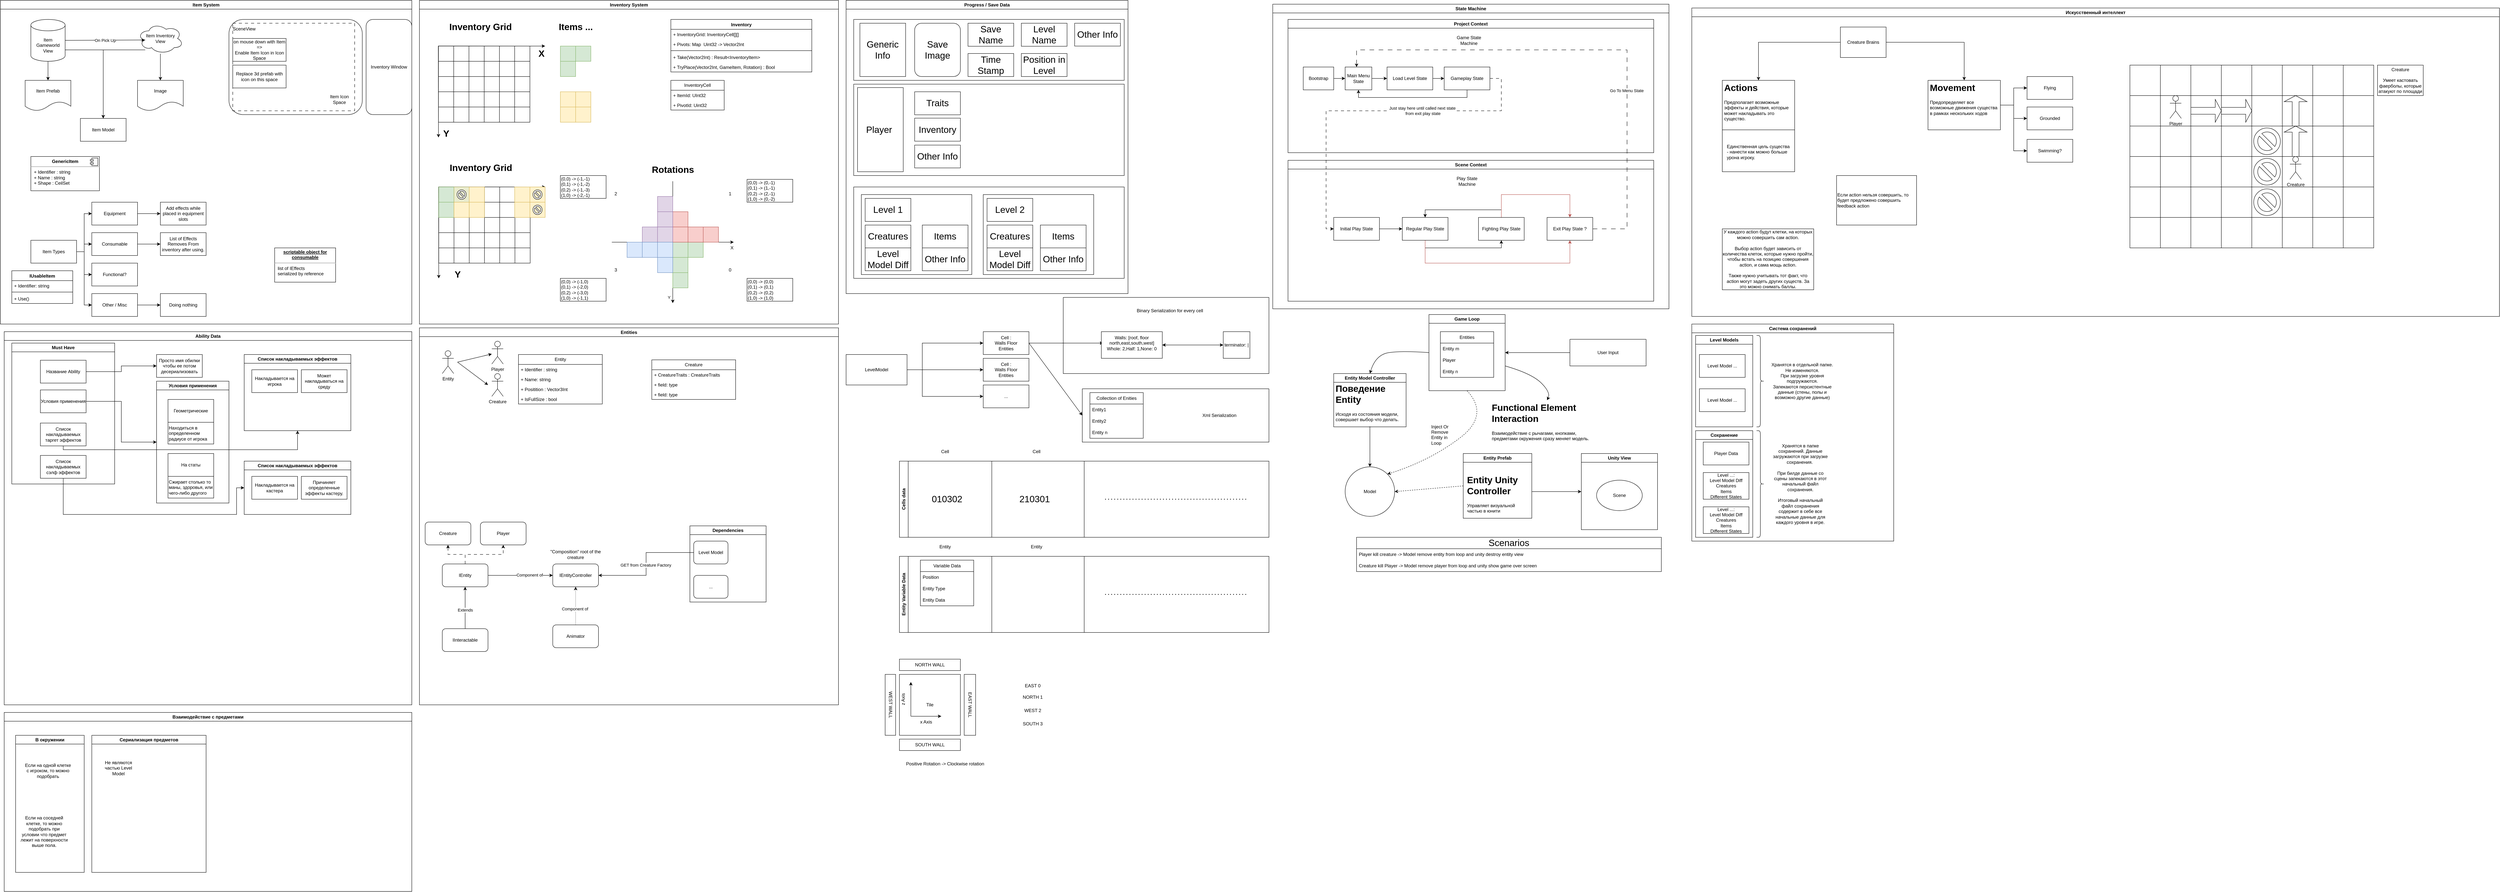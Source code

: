 <mxfile version="21.6.1" type="device">
  <diagram name="Architecture" id="58cdce13-f638-feb5-8d6f-7d28b1aa9fa0">
    <mxGraphModel dx="3620" dy="1684" grid="1" gridSize="10" guides="1" tooltips="1" connect="1" arrows="1" fold="1" page="1" pageScale="1" pageWidth="1100" pageHeight="850" background="none" math="0" shadow="0">
      <root>
        <mxCell id="0" />
        <mxCell id="1" parent="0" />
        <mxCell id="DIWdCTv0tTlez8iICaOq-4" style="edgeStyle=orthogonalEdgeStyle;rounded=0;orthogonalLoop=1;jettySize=auto;html=1;exitX=1;exitY=0.25;exitDx=0;exitDy=0;" parent="1" source="DIWdCTv0tTlez8iICaOq-1" edge="1">
          <mxGeometry relative="1" as="geometry">
            <mxPoint x="380" y="50" as="targetPoint" />
            <Array as="points">
              <mxPoint x="180" y="120" />
              <mxPoint x="220" y="120" />
              <mxPoint x="220" y="50" />
            </Array>
          </mxGeometry>
        </mxCell>
        <mxCell id="DIWdCTv0tTlez8iICaOq-12" style="edgeStyle=orthogonalEdgeStyle;rounded=0;orthogonalLoop=1;jettySize=auto;html=1;exitX=1;exitY=0.25;exitDx=0;exitDy=0;entryX=0;entryY=0.5;entryDx=0;entryDy=0;" parent="1" source="DIWdCTv0tTlez8iICaOq-1" target="DIWdCTv0tTlez8iICaOq-7" edge="1">
          <mxGeometry relative="1" as="geometry">
            <Array as="points">
              <mxPoint x="180" y="120" />
            </Array>
          </mxGeometry>
        </mxCell>
        <mxCell id="DIWdCTv0tTlez8iICaOq-13" style="edgeStyle=orthogonalEdgeStyle;rounded=0;orthogonalLoop=1;jettySize=auto;html=1;exitX=1;exitY=0.25;exitDx=0;exitDy=0;entryX=0;entryY=0.5;entryDx=0;entryDy=0;" parent="1" source="DIWdCTv0tTlez8iICaOq-1" target="DIWdCTv0tTlez8iICaOq-9" edge="1">
          <mxGeometry relative="1" as="geometry">
            <Array as="points">
              <mxPoint x="180" y="120" />
              <mxPoint x="220" y="120" />
              <mxPoint x="220" y="190" />
            </Array>
          </mxGeometry>
        </mxCell>
        <mxCell id="DIWdCTv0tTlez8iICaOq-1" value="" style="rounded=0;whiteSpace=wrap;html=1;" parent="1" vertex="1">
          <mxGeometry x="20" y="80" width="160" height="80" as="geometry" />
        </mxCell>
        <mxCell id="DIWdCTv0tTlez8iICaOq-2" value="LevelModel" style="text;html=1;strokeColor=none;fillColor=none;align=center;verticalAlign=middle;whiteSpace=wrap;rounded=0;" parent="1" vertex="1">
          <mxGeometry x="70" y="105" width="60" height="30" as="geometry" />
        </mxCell>
        <mxCell id="ZTe_1hHH_QJfwb7CDAP2-16" style="edgeStyle=orthogonalEdgeStyle;rounded=0;orthogonalLoop=1;jettySize=auto;html=1;exitX=1;exitY=0.5;exitDx=0;exitDy=0;entryX=0;entryY=0.5;entryDx=0;entryDy=0;" parent="1" source="DIWdCTv0tTlez8iICaOq-5" target="DIWdCTv0tTlez8iICaOq-22" edge="1">
          <mxGeometry relative="1" as="geometry" />
        </mxCell>
        <mxCell id="DIWdCTv0tTlez8iICaOq-5" value="" style="rounded=0;whiteSpace=wrap;html=1;" parent="1" vertex="1">
          <mxGeometry x="380" y="20" width="120" height="60" as="geometry" />
        </mxCell>
        <mxCell id="DIWdCTv0tTlez8iICaOq-6" value="Cell : &lt;br&gt;Walls Floor Entities" style="text;html=1;strokeColor=none;fillColor=none;align=center;verticalAlign=middle;whiteSpace=wrap;rounded=0;" parent="1" vertex="1">
          <mxGeometry x="395" y="35" width="90" height="30" as="geometry" />
        </mxCell>
        <mxCell id="DIWdCTv0tTlez8iICaOq-7" value="" style="rounded=0;whiteSpace=wrap;html=1;" parent="1" vertex="1">
          <mxGeometry x="380" y="90" width="120" height="60" as="geometry" />
        </mxCell>
        <mxCell id="DIWdCTv0tTlez8iICaOq-9" value="" style="rounded=0;whiteSpace=wrap;html=1;" parent="1" vertex="1">
          <mxGeometry x="380" y="160" width="120" height="60" as="geometry" />
        </mxCell>
        <mxCell id="DIWdCTv0tTlez8iICaOq-17" value="Cell :&lt;br style=&quot;border-color: var(--border-color);&quot;&gt;Walls Floor Entities" style="text;html=1;strokeColor=none;fillColor=none;align=center;verticalAlign=middle;whiteSpace=wrap;rounded=0;" parent="1" vertex="1">
          <mxGeometry x="395" y="105" width="90" height="30" as="geometry" />
        </mxCell>
        <mxCell id="DIWdCTv0tTlez8iICaOq-18" value="..." style="text;html=1;strokeColor=none;fillColor=none;align=center;verticalAlign=middle;whiteSpace=wrap;rounded=0;" parent="1" vertex="1">
          <mxGeometry x="395" y="175" width="90" height="30" as="geometry" />
        </mxCell>
        <mxCell id="DIWdCTv0tTlez8iICaOq-26" value="" style="endArrow=classic;html=1;rounded=0;exitX=1;exitY=0.5;exitDx=0;exitDy=0;" parent="1" source="DIWdCTv0tTlez8iICaOq-5" edge="1">
          <mxGeometry width="50" height="50" relative="1" as="geometry">
            <mxPoint x="670" y="260" as="sourcePoint" />
            <mxPoint x="640" y="240" as="targetPoint" />
          </mxGeometry>
        </mxCell>
        <mxCell id="DIWdCTv0tTlez8iICaOq-28" value="" style="swimlane;startSize=0;" parent="1" vertex="1">
          <mxGeometry x="590" y="-70" width="540" height="200" as="geometry">
            <mxRectangle x="590" y="-80" width="50" height="40" as="alternateBounds" />
          </mxGeometry>
        </mxCell>
        <mxCell id="DIWdCTv0tTlez8iICaOq-32" value="Binary Serialization for every cell" style="text;html=1;strokeColor=none;fillColor=none;align=center;verticalAlign=middle;whiteSpace=wrap;rounded=0;" parent="DIWdCTv0tTlez8iICaOq-28" vertex="1">
          <mxGeometry x="170" y="20" width="220" height="30" as="geometry" />
        </mxCell>
        <mxCell id="DIWdCTv0tTlez8iICaOq-21" value="" style="rounded=0;whiteSpace=wrap;html=1;" parent="DIWdCTv0tTlez8iICaOq-28" vertex="1">
          <mxGeometry x="100" y="90" width="160" height="70" as="geometry" />
        </mxCell>
        <mxCell id="DIWdCTv0tTlez8iICaOq-22" value="Walls: [roof, floor&lt;br style=&quot;border-color: var(--border-color);&quot;&gt;north,east,south,west]&lt;br&gt;Whole: 2,Half: 1,None: 0" style="text;html=1;strokeColor=none;fillColor=none;align=center;verticalAlign=middle;whiteSpace=wrap;rounded=0;" parent="DIWdCTv0tTlez8iICaOq-28" vertex="1">
          <mxGeometry x="105" y="95" width="150" height="50" as="geometry" />
        </mxCell>
        <mxCell id="DIWdCTv0tTlez8iICaOq-24" value="terminator: |" style="whiteSpace=wrap;html=1;aspect=fixed;" parent="DIWdCTv0tTlez8iICaOq-28" vertex="1">
          <mxGeometry x="420" y="90" width="70" height="70" as="geometry" />
        </mxCell>
        <mxCell id="DIWdCTv0tTlez8iICaOq-23" value="" style="endArrow=classic;startArrow=classic;html=1;rounded=0;exitX=1;exitY=0.5;exitDx=0;exitDy=0;entryX=0;entryY=0.5;entryDx=0;entryDy=0;" parent="DIWdCTv0tTlez8iICaOq-28" source="DIWdCTv0tTlez8iICaOq-21" target="DIWdCTv0tTlez8iICaOq-24" edge="1">
          <mxGeometry width="50" height="50" relative="1" as="geometry">
            <mxPoint x="120" y="320" as="sourcePoint" />
            <mxPoint x="420" y="115" as="targetPoint" />
          </mxGeometry>
        </mxCell>
        <mxCell id="DIWdCTv0tTlez8iICaOq-34" value="" style="swimlane;startSize=0;" parent="1" vertex="1">
          <mxGeometry x="640" y="170" width="490" height="140" as="geometry" />
        </mxCell>
        <mxCell id="DIWdCTv0tTlez8iICaOq-36" value="Collection of Enities" style="swimlane;fontStyle=0;childLayout=stackLayout;horizontal=1;startSize=30;horizontalStack=0;resizeParent=1;resizeParentMax=0;resizeLast=0;collapsible=1;marginBottom=0;whiteSpace=wrap;html=1;" parent="DIWdCTv0tTlez8iICaOq-34" vertex="1">
          <mxGeometry x="20" y="10" width="140" height="120" as="geometry" />
        </mxCell>
        <mxCell id="DIWdCTv0tTlez8iICaOq-37" value="Entity1" style="text;strokeColor=none;fillColor=none;align=left;verticalAlign=middle;spacingLeft=4;spacingRight=4;overflow=hidden;points=[[0,0.5],[1,0.5]];portConstraint=eastwest;rotatable=0;whiteSpace=wrap;html=1;" parent="DIWdCTv0tTlez8iICaOq-36" vertex="1">
          <mxGeometry y="30" width="140" height="30" as="geometry" />
        </mxCell>
        <mxCell id="DIWdCTv0tTlez8iICaOq-38" value="Entity2" style="text;strokeColor=none;fillColor=none;align=left;verticalAlign=middle;spacingLeft=4;spacingRight=4;overflow=hidden;points=[[0,0.5],[1,0.5]];portConstraint=eastwest;rotatable=0;whiteSpace=wrap;html=1;" parent="DIWdCTv0tTlez8iICaOq-36" vertex="1">
          <mxGeometry y="60" width="140" height="30" as="geometry" />
        </mxCell>
        <mxCell id="DIWdCTv0tTlez8iICaOq-39" value="Entity n" style="text;strokeColor=none;fillColor=none;align=left;verticalAlign=middle;spacingLeft=4;spacingRight=4;overflow=hidden;points=[[0,0.5],[1,0.5]];portConstraint=eastwest;rotatable=0;whiteSpace=wrap;html=1;" parent="DIWdCTv0tTlez8iICaOq-36" vertex="1">
          <mxGeometry y="90" width="140" height="30" as="geometry" />
        </mxCell>
        <mxCell id="DIWdCTv0tTlez8iICaOq-40" value="Xml Serialization" style="text;html=1;strokeColor=none;fillColor=none;align=center;verticalAlign=middle;whiteSpace=wrap;rounded=0;" parent="DIWdCTv0tTlez8iICaOq-34" vertex="1">
          <mxGeometry x="290" y="20" width="140" height="100" as="geometry" />
        </mxCell>
        <mxCell id="DIWdCTv0tTlez8iICaOq-41" value="Cells data" style="swimlane;horizontal=0;whiteSpace=wrap;html=1;" parent="1" vertex="1">
          <mxGeometry x="160" y="360" width="970" height="200" as="geometry" />
        </mxCell>
        <mxCell id="DIWdCTv0tTlez8iICaOq-44" value="&lt;font style=&quot;font-size: 24px;&quot;&gt;010302&lt;/font&gt;" style="text;html=1;strokeColor=none;fillColor=none;align=center;verticalAlign=middle;whiteSpace=wrap;rounded=0;" parent="DIWdCTv0tTlez8iICaOq-41" vertex="1">
          <mxGeometry x="60" y="60" width="130" height="80" as="geometry" />
        </mxCell>
        <mxCell id="DIWdCTv0tTlez8iICaOq-47" value="&lt;font style=&quot;font-size: 24px;&quot;&gt;210301&lt;br&gt;&lt;/font&gt;" style="text;html=1;strokeColor=none;fillColor=none;align=center;verticalAlign=middle;whiteSpace=wrap;rounded=0;" parent="DIWdCTv0tTlez8iICaOq-41" vertex="1">
          <mxGeometry x="290" y="60" width="130" height="80" as="geometry" />
        </mxCell>
        <mxCell id="DIWdCTv0tTlez8iICaOq-42" value="" style="endArrow=none;html=1;rounded=0;exitX=0.25;exitY=1;exitDx=0;exitDy=0;entryX=0.25;entryY=0;entryDx=0;entryDy=0;" parent="1" source="DIWdCTv0tTlez8iICaOq-41" target="DIWdCTv0tTlez8iICaOq-41" edge="1">
          <mxGeometry width="50" height="50" relative="1" as="geometry">
            <mxPoint x="600" y="400" as="sourcePoint" />
            <mxPoint x="650" y="350" as="targetPoint" />
          </mxGeometry>
        </mxCell>
        <mxCell id="DIWdCTv0tTlez8iICaOq-43" value="Cell" style="text;html=1;strokeColor=none;fillColor=none;align=center;verticalAlign=middle;whiteSpace=wrap;rounded=0;" parent="1" vertex="1">
          <mxGeometry x="250" y="320" width="60" height="30" as="geometry" />
        </mxCell>
        <mxCell id="DIWdCTv0tTlez8iICaOq-45" value="" style="endArrow=none;html=1;rounded=0;exitX=0.5;exitY=1;exitDx=0;exitDy=0;entryX=0.5;entryY=0;entryDx=0;entryDy=0;" parent="1" source="DIWdCTv0tTlez8iICaOq-41" target="DIWdCTv0tTlez8iICaOq-41" edge="1">
          <mxGeometry width="50" height="50" relative="1" as="geometry">
            <mxPoint x="600" y="390" as="sourcePoint" />
            <mxPoint x="650" y="340" as="targetPoint" />
          </mxGeometry>
        </mxCell>
        <mxCell id="DIWdCTv0tTlez8iICaOq-46" value="Cell" style="text;html=1;strokeColor=none;fillColor=none;align=center;verticalAlign=middle;whiteSpace=wrap;rounded=0;" parent="1" vertex="1">
          <mxGeometry x="490" y="320" width="60" height="30" as="geometry" />
        </mxCell>
        <mxCell id="DIWdCTv0tTlez8iICaOq-48" value="" style="endArrow=none;dashed=1;html=1;dashPattern=1 3;strokeWidth=2;rounded=0;" parent="1" edge="1">
          <mxGeometry width="50" height="50" relative="1" as="geometry">
            <mxPoint x="700" y="460" as="sourcePoint" />
            <mxPoint x="1070" y="460" as="targetPoint" />
          </mxGeometry>
        </mxCell>
        <mxCell id="DIWdCTv0tTlez8iICaOq-49" value="Entity Variable Data" style="swimlane;horizontal=0;whiteSpace=wrap;html=1;" parent="1" vertex="1">
          <mxGeometry x="160" y="610" width="970" height="200" as="geometry" />
        </mxCell>
        <mxCell id="DIWdCTv0tTlez8iICaOq-57" value="Variable Data" style="swimlane;fontStyle=0;childLayout=stackLayout;horizontal=1;startSize=30;horizontalStack=0;resizeParent=1;resizeParentMax=0;resizeLast=0;collapsible=1;marginBottom=0;whiteSpace=wrap;html=1;" parent="DIWdCTv0tTlez8iICaOq-49" vertex="1">
          <mxGeometry x="55" y="10" width="140" height="120" as="geometry" />
        </mxCell>
        <mxCell id="DIWdCTv0tTlez8iICaOq-58" value="Position" style="text;strokeColor=none;fillColor=none;align=left;verticalAlign=middle;spacingLeft=4;spacingRight=4;overflow=hidden;points=[[0,0.5],[1,0.5]];portConstraint=eastwest;rotatable=0;whiteSpace=wrap;html=1;" parent="DIWdCTv0tTlez8iICaOq-57" vertex="1">
          <mxGeometry y="30" width="140" height="30" as="geometry" />
        </mxCell>
        <mxCell id="DIWdCTv0tTlez8iICaOq-59" value="Entity Type" style="text;strokeColor=none;fillColor=none;align=left;verticalAlign=middle;spacingLeft=4;spacingRight=4;overflow=hidden;points=[[0,0.5],[1,0.5]];portConstraint=eastwest;rotatable=0;whiteSpace=wrap;html=1;" parent="DIWdCTv0tTlez8iICaOq-57" vertex="1">
          <mxGeometry y="60" width="140" height="30" as="geometry" />
        </mxCell>
        <mxCell id="DIWdCTv0tTlez8iICaOq-60" value="Entity Data" style="text;strokeColor=none;fillColor=none;align=left;verticalAlign=middle;spacingLeft=4;spacingRight=4;overflow=hidden;points=[[0,0.5],[1,0.5]];portConstraint=eastwest;rotatable=0;whiteSpace=wrap;html=1;" parent="DIWdCTv0tTlez8iICaOq-57" vertex="1">
          <mxGeometry y="90" width="140" height="30" as="geometry" />
        </mxCell>
        <mxCell id="DIWdCTv0tTlez8iICaOq-52" value="" style="endArrow=none;html=1;rounded=0;exitX=0.25;exitY=1;exitDx=0;exitDy=0;entryX=0.25;entryY=0;entryDx=0;entryDy=0;" parent="1" source="DIWdCTv0tTlez8iICaOq-49" target="DIWdCTv0tTlez8iICaOq-49" edge="1">
          <mxGeometry width="50" height="50" relative="1" as="geometry">
            <mxPoint x="600" y="650" as="sourcePoint" />
            <mxPoint x="650" y="600" as="targetPoint" />
          </mxGeometry>
        </mxCell>
        <mxCell id="DIWdCTv0tTlez8iICaOq-53" value="Entity" style="text;html=1;strokeColor=none;fillColor=none;align=center;verticalAlign=middle;whiteSpace=wrap;rounded=0;" parent="1" vertex="1">
          <mxGeometry x="250" y="570" width="60" height="30" as="geometry" />
        </mxCell>
        <mxCell id="DIWdCTv0tTlez8iICaOq-54" value="" style="endArrow=none;html=1;rounded=0;exitX=0.5;exitY=1;exitDx=0;exitDy=0;entryX=0.5;entryY=0;entryDx=0;entryDy=0;" parent="1" source="DIWdCTv0tTlez8iICaOq-49" target="DIWdCTv0tTlez8iICaOq-49" edge="1">
          <mxGeometry width="50" height="50" relative="1" as="geometry">
            <mxPoint x="600" y="640" as="sourcePoint" />
            <mxPoint x="650" y="590" as="targetPoint" />
          </mxGeometry>
        </mxCell>
        <mxCell id="DIWdCTv0tTlez8iICaOq-55" value="Entity" style="text;html=1;strokeColor=none;fillColor=none;align=center;verticalAlign=middle;whiteSpace=wrap;rounded=0;" parent="1" vertex="1">
          <mxGeometry x="490" y="570" width="60" height="30" as="geometry" />
        </mxCell>
        <mxCell id="DIWdCTv0tTlez8iICaOq-56" value="" style="endArrow=none;dashed=1;html=1;dashPattern=1 3;strokeWidth=2;rounded=0;" parent="1" edge="1">
          <mxGeometry width="50" height="50" relative="1" as="geometry">
            <mxPoint x="700" y="710" as="sourcePoint" />
            <mxPoint x="1070" y="710" as="targetPoint" />
          </mxGeometry>
        </mxCell>
        <mxCell id="DIWdCTv0tTlez8iICaOq-62" value="" style="ellipse;whiteSpace=wrap;html=1;aspect=fixed;" parent="1" vertex="1">
          <mxGeometry x="1330" y="375" width="130" height="130" as="geometry" />
        </mxCell>
        <mxCell id="DIWdCTv0tTlez8iICaOq-63" value="Model" style="text;html=1;strokeColor=none;fillColor=none;align=center;verticalAlign=middle;whiteSpace=wrap;rounded=0;" parent="1" vertex="1">
          <mxGeometry x="1365" y="425" width="60" height="30" as="geometry" />
        </mxCell>
        <mxCell id="DIWdCTv0tTlez8iICaOq-67" value="Entity Prefab" style="swimlane;whiteSpace=wrap;html=1;" parent="1" vertex="1">
          <mxGeometry x="1640" y="340" width="180" height="170" as="geometry" />
        </mxCell>
        <mxCell id="DIWdCTv0tTlez8iICaOq-70" value="&lt;h1&gt;Entity Unity Controller&lt;/h1&gt;&lt;div&gt;Управляет визуальной частью в юнити&lt;/div&gt;" style="text;html=1;strokeColor=none;fillColor=none;spacing=5;spacingTop=-20;whiteSpace=wrap;overflow=hidden;rounded=0;" parent="DIWdCTv0tTlez8iICaOq-67" vertex="1">
          <mxGeometry x="5" y="50" width="165" height="120" as="geometry" />
        </mxCell>
        <mxCell id="DIWdCTv0tTlez8iICaOq-71" value="Game Loop" style="swimlane;whiteSpace=wrap;html=1;" parent="1" vertex="1">
          <mxGeometry x="1550" y="-25" width="200" height="200" as="geometry" />
        </mxCell>
        <mxCell id="DIWdCTv0tTlez8iICaOq-80" value="Entities" style="swimlane;fontStyle=0;childLayout=stackLayout;horizontal=1;startSize=30;horizontalStack=0;resizeParent=1;resizeParentMax=0;resizeLast=0;collapsible=1;marginBottom=0;whiteSpace=wrap;html=1;" parent="DIWdCTv0tTlez8iICaOq-71" vertex="1">
          <mxGeometry x="30" y="45" width="140" height="120" as="geometry" />
        </mxCell>
        <mxCell id="DIWdCTv0tTlez8iICaOq-81" value="Entity m" style="text;strokeColor=none;fillColor=none;align=left;verticalAlign=middle;spacingLeft=4;spacingRight=4;overflow=hidden;points=[[0,0.5],[1,0.5]];portConstraint=eastwest;rotatable=0;whiteSpace=wrap;html=1;" parent="DIWdCTv0tTlez8iICaOq-80" vertex="1">
          <mxGeometry y="30" width="140" height="30" as="geometry" />
        </mxCell>
        <mxCell id="DIWdCTv0tTlez8iICaOq-82" value="Player" style="text;strokeColor=none;fillColor=none;align=left;verticalAlign=middle;spacingLeft=4;spacingRight=4;overflow=hidden;points=[[0,0.5],[1,0.5]];portConstraint=eastwest;rotatable=0;whiteSpace=wrap;html=1;" parent="DIWdCTv0tTlez8iICaOq-80" vertex="1">
          <mxGeometry y="60" width="140" height="30" as="geometry" />
        </mxCell>
        <mxCell id="DIWdCTv0tTlez8iICaOq-83" value="Entity n" style="text;strokeColor=none;fillColor=none;align=left;verticalAlign=middle;spacingLeft=4;spacingRight=4;overflow=hidden;points=[[0,0.5],[1,0.5]];portConstraint=eastwest;rotatable=0;whiteSpace=wrap;html=1;" parent="DIWdCTv0tTlez8iICaOq-80" vertex="1">
          <mxGeometry y="90" width="140" height="30" as="geometry" />
        </mxCell>
        <mxCell id="DIWdCTv0tTlez8iICaOq-73" value="" style="curved=1;endArrow=classic;html=1;rounded=0;entryX=0.5;entryY=0;entryDx=0;entryDy=0;exitX=0.5;exitY=1;exitDx=0;exitDy=0;" parent="1" source="DIWdCTv0tTlez8iICaOq-101" target="DIWdCTv0tTlez8iICaOq-62" edge="1">
          <mxGeometry width="50" height="50" relative="1" as="geometry">
            <mxPoint x="1670" y="290" as="sourcePoint" />
            <mxPoint x="1720" y="240" as="targetPoint" />
            <Array as="points">
              <mxPoint x="1395" y="260" />
            </Array>
          </mxGeometry>
        </mxCell>
        <mxCell id="DIWdCTv0tTlez8iICaOq-74" value="Unity View" style="swimlane;whiteSpace=wrap;html=1;" parent="1" vertex="1">
          <mxGeometry x="1950" y="340" width="200" height="200" as="geometry" />
        </mxCell>
        <mxCell id="DIWdCTv0tTlez8iICaOq-87" value="" style="ellipse;whiteSpace=wrap;html=1;" parent="DIWdCTv0tTlez8iICaOq-74" vertex="1">
          <mxGeometry x="40" y="70" width="120" height="80" as="geometry" />
        </mxCell>
        <mxCell id="DIWdCTv0tTlez8iICaOq-88" value="Scene" style="text;html=1;strokeColor=none;fillColor=none;align=center;verticalAlign=middle;whiteSpace=wrap;rounded=0;" parent="DIWdCTv0tTlez8iICaOq-74" vertex="1">
          <mxGeometry x="70" y="95" width="60" height="30" as="geometry" />
        </mxCell>
        <mxCell id="DIWdCTv0tTlez8iICaOq-75" value="" style="endArrow=classic;html=1;rounded=0;entryX=0;entryY=0.5;entryDx=0;entryDy=0;" parent="1" target="DIWdCTv0tTlez8iICaOq-74" edge="1">
          <mxGeometry width="50" height="50" relative="1" as="geometry">
            <mxPoint x="1820" y="440" as="sourcePoint" />
            <mxPoint x="1720" y="240" as="targetPoint" />
          </mxGeometry>
        </mxCell>
        <mxCell id="DIWdCTv0tTlez8iICaOq-76" value="" style="swimlane;startSize=0;" parent="1" vertex="1">
          <mxGeometry x="1920" y="40" width="200" height="70" as="geometry" />
        </mxCell>
        <mxCell id="DIWdCTv0tTlez8iICaOq-79" value="User Input" style="text;html=1;strokeColor=none;fillColor=none;align=center;verticalAlign=middle;whiteSpace=wrap;rounded=0;" parent="DIWdCTv0tTlez8iICaOq-76" vertex="1">
          <mxGeometry x="70" y="20" width="60" height="30" as="geometry" />
        </mxCell>
        <mxCell id="DIWdCTv0tTlez8iICaOq-77" value="" style="endArrow=classic;html=1;rounded=0;exitX=0;exitY=0.5;exitDx=0;exitDy=0;entryX=1;entryY=0.5;entryDx=0;entryDy=0;" parent="1" source="DIWdCTv0tTlez8iICaOq-76" target="DIWdCTv0tTlez8iICaOq-71" edge="1">
          <mxGeometry width="50" height="50" relative="1" as="geometry">
            <mxPoint x="1850" y="170" as="sourcePoint" />
            <mxPoint x="1630" y="150" as="targetPoint" />
          </mxGeometry>
        </mxCell>
        <mxCell id="DIWdCTv0tTlez8iICaOq-84" value="" style="curved=1;endArrow=classic;html=1;rounded=0;exitX=0.5;exitY=1;exitDx=0;exitDy=0;labelBorderColor=none;entryX=1;entryY=0;entryDx=0;entryDy=0;dashed=1;" parent="1" source="DIWdCTv0tTlez8iICaOq-71" target="DIWdCTv0tTlez8iICaOq-62" edge="1">
          <mxGeometry width="50" height="50" relative="1" as="geometry">
            <mxPoint x="1680" y="170" as="sourcePoint" />
            <mxPoint x="1710" y="290" as="targetPoint" />
            <Array as="points">
              <mxPoint x="1710" y="240" />
              <mxPoint x="1550" y="360" />
            </Array>
          </mxGeometry>
        </mxCell>
        <mxCell id="DIWdCTv0tTlez8iICaOq-86" value="Inject Or Remove Entity in Loop" style="text;strokeColor=none;fillColor=none;align=left;verticalAlign=middle;spacingLeft=4;spacingRight=4;overflow=hidden;points=[[0,0.5],[1,0.5]];portConstraint=eastwest;rotatable=0;whiteSpace=wrap;html=1;" parent="1" vertex="1">
          <mxGeometry x="1550" y="260" width="80" height="60" as="geometry" />
        </mxCell>
        <mxCell id="DIWdCTv0tTlez8iICaOq-89" value="&lt;font style=&quot;font-size: 24px;&quot;&gt;Scenarios&lt;/font&gt;" style="swimlane;fontStyle=0;childLayout=stackLayout;horizontal=1;startSize=30;horizontalStack=0;resizeParent=1;resizeParentMax=0;resizeLast=0;collapsible=1;marginBottom=0;whiteSpace=wrap;html=1;" parent="1" vertex="1">
          <mxGeometry x="1360" y="560" width="800" height="90" as="geometry" />
        </mxCell>
        <mxCell id="DIWdCTv0tTlez8iICaOq-90" value="Player kill creature -&amp;gt; Model remove entity from loop and unity destroy entity view" style="text;strokeColor=none;fillColor=none;align=left;verticalAlign=middle;spacingLeft=4;spacingRight=4;overflow=hidden;points=[[0,0.5],[1,0.5]];portConstraint=eastwest;rotatable=0;whiteSpace=wrap;html=1;" parent="DIWdCTv0tTlez8iICaOq-89" vertex="1">
          <mxGeometry y="30" width="800" height="30" as="geometry" />
        </mxCell>
        <mxCell id="DIWdCTv0tTlez8iICaOq-91" value="Creature kill Player -&amp;gt; Model remove player from loop and unity show game over screen" style="text;strokeColor=none;fillColor=none;align=left;verticalAlign=middle;spacingLeft=4;spacingRight=4;overflow=hidden;points=[[0,0.5],[1,0.5]];portConstraint=eastwest;rotatable=0;whiteSpace=wrap;html=1;" parent="DIWdCTv0tTlez8iICaOq-89" vertex="1">
          <mxGeometry y="60" width="800" height="30" as="geometry" />
        </mxCell>
        <mxCell id="DIWdCTv0tTlez8iICaOq-94" value="" style="endArrow=classic;html=1;rounded=0;entryX=1;entryY=0.5;entryDx=0;entryDy=0;exitX=0;exitY=0.5;exitDx=0;exitDy=0;dashed=1;" parent="1" source="DIWdCTv0tTlez8iICaOq-67" target="DIWdCTv0tTlez8iICaOq-62" edge="1">
          <mxGeometry relative="1" as="geometry">
            <mxPoint x="1480" y="498.89" as="sourcePoint" />
            <mxPoint x="1580" y="498.89" as="targetPoint" />
          </mxGeometry>
        </mxCell>
        <mxCell id="DIWdCTv0tTlez8iICaOq-102" value="" style="curved=1;endArrow=classic;html=1;rounded=0;entryX=0.5;entryY=0;entryDx=0;entryDy=0;exitX=0;exitY=0.5;exitDx=0;exitDy=0;" parent="1" source="DIWdCTv0tTlez8iICaOq-71" target="DIWdCTv0tTlez8iICaOq-101" edge="1">
          <mxGeometry width="50" height="50" relative="1" as="geometry">
            <mxPoint x="1550" y="75" as="sourcePoint" />
            <mxPoint x="1395" y="375" as="targetPoint" />
            <Array as="points">
              <mxPoint x="1480" y="70" />
              <mxPoint x="1410" y="80" />
            </Array>
          </mxGeometry>
        </mxCell>
        <mxCell id="DIWdCTv0tTlez8iICaOq-101" value="Entity Model Controller" style="swimlane;whiteSpace=wrap;html=1;" parent="1" vertex="1">
          <mxGeometry x="1300" y="130" width="190" height="140" as="geometry" />
        </mxCell>
        <mxCell id="DIWdCTv0tTlez8iICaOq-104" value="&lt;h1&gt;Поведение Entity&lt;/h1&gt;&lt;div&gt;Исходя из состояния модели, совершает выбор что делать.&lt;/div&gt;" style="text;html=1;strokeColor=none;fillColor=none;spacing=5;spacingTop=-20;whiteSpace=wrap;overflow=hidden;rounded=0;" parent="DIWdCTv0tTlez8iICaOq-101" vertex="1">
          <mxGeometry y="20" width="190" height="120" as="geometry" />
        </mxCell>
        <mxCell id="DIWdCTv0tTlez8iICaOq-106" value="&lt;h1&gt;Functional Element Interaction&lt;/h1&gt;&lt;p&gt;Взаимодействие с рычагами, кнопками, предметами окружения сразу меняет модель.&lt;/p&gt;" style="text;html=1;strokeColor=none;fillColor=none;spacing=5;spacingTop=-20;whiteSpace=wrap;overflow=hidden;rounded=0;" parent="1" vertex="1">
          <mxGeometry x="1710" y="200" width="300" height="120" as="geometry" />
        </mxCell>
        <mxCell id="DIWdCTv0tTlez8iICaOq-107" value="" style="curved=1;endArrow=classic;html=1;rounded=0;exitX=0.5;exitY=0;exitDx=0;exitDy=0;entryX=0.5;entryY=0;entryDx=0;entryDy=0;" parent="1" target="DIWdCTv0tTlez8iICaOq-106" edge="1">
          <mxGeometry width="50" height="50" relative="1" as="geometry">
            <mxPoint x="1750" y="110" as="sourcePoint" />
            <mxPoint x="1820" y="180" as="targetPoint" />
            <Array as="points">
              <mxPoint x="1820" y="130" />
              <mxPoint x="1870" y="180" />
            </Array>
          </mxGeometry>
        </mxCell>
        <mxCell id="4aMJCiAaiR8tqpyD7OQS-2" value="Inventory System" style="swimlane;whiteSpace=wrap;html=1;" parent="1" vertex="1">
          <mxGeometry x="-1100" y="-850" width="1100" height="850" as="geometry" />
        </mxCell>
        <mxCell id="4aMJCiAaiR8tqpyD7OQS-34" value="Inventory" style="swimlane;fontStyle=1;align=center;verticalAlign=top;childLayout=stackLayout;horizontal=1;startSize=26;horizontalStack=0;resizeParent=1;resizeParentMax=0;resizeLast=0;collapsible=1;marginBottom=0;whiteSpace=wrap;html=1;" parent="4aMJCiAaiR8tqpyD7OQS-2" vertex="1">
          <mxGeometry x="660" y="50" width="370" height="138" as="geometry" />
        </mxCell>
        <mxCell id="4aMJCiAaiR8tqpyD7OQS-35" value="+ InventoryGrid: InventoryCell[][]" style="text;strokeColor=none;fillColor=none;align=left;verticalAlign=top;spacingLeft=4;spacingRight=4;overflow=hidden;rotatable=0;points=[[0,0.5],[1,0.5]];portConstraint=eastwest;whiteSpace=wrap;html=1;" parent="4aMJCiAaiR8tqpyD7OQS-34" vertex="1">
          <mxGeometry y="26" width="370" height="26" as="geometry" />
        </mxCell>
        <mxCell id="4aMJCiAaiR8tqpyD7OQS-39" value="+ Pivots: Map&amp;nbsp; Uint32 -&amp;gt; Vector2Int" style="text;strokeColor=none;fillColor=none;align=left;verticalAlign=top;spacingLeft=4;spacingRight=4;overflow=hidden;rotatable=0;points=[[0,0.5],[1,0.5]];portConstraint=eastwest;whiteSpace=wrap;html=1;" parent="4aMJCiAaiR8tqpyD7OQS-34" vertex="1">
          <mxGeometry y="52" width="370" height="26" as="geometry" />
        </mxCell>
        <mxCell id="4aMJCiAaiR8tqpyD7OQS-36" value="" style="line;strokeWidth=1;fillColor=none;align=left;verticalAlign=middle;spacingTop=-1;spacingLeft=3;spacingRight=3;rotatable=0;labelPosition=right;points=[];portConstraint=eastwest;strokeColor=inherit;" parent="4aMJCiAaiR8tqpyD7OQS-34" vertex="1">
          <mxGeometry y="78" width="370" height="8" as="geometry" />
        </mxCell>
        <mxCell id="4aMJCiAaiR8tqpyD7OQS-37" value="+ Take(Vector2Int) : Result&amp;lt;InventoryItem&amp;gt;" style="text;strokeColor=none;fillColor=none;align=left;verticalAlign=top;spacingLeft=4;spacingRight=4;overflow=hidden;rotatable=0;points=[[0,0.5],[1,0.5]];portConstraint=eastwest;whiteSpace=wrap;html=1;" parent="4aMJCiAaiR8tqpyD7OQS-34" vertex="1">
          <mxGeometry y="86" width="370" height="26" as="geometry" />
        </mxCell>
        <mxCell id="4aMJCiAaiR8tqpyD7OQS-47" value="+ TryPlace(Vector2Int, GameItem, Rotation) : Bool" style="text;strokeColor=none;fillColor=none;align=left;verticalAlign=top;spacingLeft=4;spacingRight=4;overflow=hidden;rotatable=0;points=[[0,0.5],[1,0.5]];portConstraint=eastwest;whiteSpace=wrap;html=1;" parent="4aMJCiAaiR8tqpyD7OQS-34" vertex="1">
          <mxGeometry y="112" width="370" height="26" as="geometry" />
        </mxCell>
        <mxCell id="ZKKkXAqBo6NX67ldLgTl-43" value="" style="shape=table;startSize=0;container=1;collapsible=0;childLayout=tableLayout;fontSize=16;" parent="4aMJCiAaiR8tqpyD7OQS-2" vertex="1">
          <mxGeometry x="50" y="120" width="240" height="200" as="geometry" />
        </mxCell>
        <mxCell id="ZKKkXAqBo6NX67ldLgTl-44" value="" style="shape=tableRow;horizontal=0;startSize=0;swimlaneHead=0;swimlaneBody=0;strokeColor=inherit;top=0;left=0;bottom=0;right=0;collapsible=0;dropTarget=0;fillColor=none;points=[[0,0.5],[1,0.5]];portConstraint=eastwest;fontSize=16;" parent="ZKKkXAqBo6NX67ldLgTl-43" vertex="1">
          <mxGeometry width="240" height="40" as="geometry" />
        </mxCell>
        <mxCell id="ZKKkXAqBo6NX67ldLgTl-45" value="" style="shape=partialRectangle;html=1;whiteSpace=wrap;connectable=0;strokeColor=inherit;overflow=hidden;fillColor=none;top=0;left=0;bottom=0;right=0;pointerEvents=1;fontSize=16;" parent="ZKKkXAqBo6NX67ldLgTl-44" vertex="1">
          <mxGeometry width="40" height="40" as="geometry">
            <mxRectangle width="40" height="40" as="alternateBounds" />
          </mxGeometry>
        </mxCell>
        <mxCell id="ZKKkXAqBo6NX67ldLgTl-46" value="" style="shape=partialRectangle;html=1;whiteSpace=wrap;connectable=0;strokeColor=inherit;overflow=hidden;fillColor=none;top=0;left=0;bottom=0;right=0;pointerEvents=1;fontSize=16;" parent="ZKKkXAqBo6NX67ldLgTl-44" vertex="1">
          <mxGeometry x="40" width="40" height="40" as="geometry">
            <mxRectangle width="40" height="40" as="alternateBounds" />
          </mxGeometry>
        </mxCell>
        <mxCell id="ZKKkXAqBo6NX67ldLgTl-47" value="" style="shape=partialRectangle;html=1;whiteSpace=wrap;connectable=0;strokeColor=inherit;overflow=hidden;fillColor=none;top=0;left=0;bottom=0;right=0;pointerEvents=1;fontSize=16;" parent="ZKKkXAqBo6NX67ldLgTl-44" vertex="1">
          <mxGeometry x="80" width="40" height="40" as="geometry">
            <mxRectangle width="40" height="40" as="alternateBounds" />
          </mxGeometry>
        </mxCell>
        <mxCell id="ZKKkXAqBo6NX67ldLgTl-48" style="shape=partialRectangle;html=1;whiteSpace=wrap;connectable=0;strokeColor=inherit;overflow=hidden;fillColor=none;top=0;left=0;bottom=0;right=0;pointerEvents=1;fontSize=16;" parent="ZKKkXAqBo6NX67ldLgTl-44" vertex="1">
          <mxGeometry x="120" width="40" height="40" as="geometry">
            <mxRectangle width="40" height="40" as="alternateBounds" />
          </mxGeometry>
        </mxCell>
        <mxCell id="ZKKkXAqBo6NX67ldLgTl-49" style="shape=partialRectangle;html=1;whiteSpace=wrap;connectable=0;strokeColor=inherit;overflow=hidden;fillColor=none;top=0;left=0;bottom=0;right=0;pointerEvents=1;fontSize=16;" parent="ZKKkXAqBo6NX67ldLgTl-44" vertex="1">
          <mxGeometry x="160" width="40" height="40" as="geometry">
            <mxRectangle width="40" height="40" as="alternateBounds" />
          </mxGeometry>
        </mxCell>
        <mxCell id="ZKKkXAqBo6NX67ldLgTl-50" style="shape=partialRectangle;html=1;whiteSpace=wrap;connectable=0;strokeColor=inherit;overflow=hidden;fillColor=none;top=0;left=0;bottom=0;right=0;pointerEvents=1;fontSize=16;" parent="ZKKkXAqBo6NX67ldLgTl-44" vertex="1">
          <mxGeometry x="200" width="40" height="40" as="geometry">
            <mxRectangle width="40" height="40" as="alternateBounds" />
          </mxGeometry>
        </mxCell>
        <mxCell id="ZKKkXAqBo6NX67ldLgTl-51" style="shape=tableRow;horizontal=0;startSize=0;swimlaneHead=0;swimlaneBody=0;strokeColor=inherit;top=0;left=0;bottom=0;right=0;collapsible=0;dropTarget=0;fillColor=none;points=[[0,0.5],[1,0.5]];portConstraint=eastwest;fontSize=16;" parent="ZKKkXAqBo6NX67ldLgTl-43" vertex="1">
          <mxGeometry y="40" width="240" height="40" as="geometry" />
        </mxCell>
        <mxCell id="ZKKkXAqBo6NX67ldLgTl-52" style="shape=partialRectangle;html=1;whiteSpace=wrap;connectable=0;strokeColor=inherit;overflow=hidden;fillColor=none;top=0;left=0;bottom=0;right=0;pointerEvents=1;fontSize=16;" parent="ZKKkXAqBo6NX67ldLgTl-51" vertex="1">
          <mxGeometry width="40" height="40" as="geometry">
            <mxRectangle width="40" height="40" as="alternateBounds" />
          </mxGeometry>
        </mxCell>
        <mxCell id="ZKKkXAqBo6NX67ldLgTl-53" style="shape=partialRectangle;html=1;whiteSpace=wrap;connectable=0;strokeColor=inherit;overflow=hidden;fillColor=none;top=0;left=0;bottom=0;right=0;pointerEvents=1;fontSize=16;" parent="ZKKkXAqBo6NX67ldLgTl-51" vertex="1">
          <mxGeometry x="40" width="40" height="40" as="geometry">
            <mxRectangle width="40" height="40" as="alternateBounds" />
          </mxGeometry>
        </mxCell>
        <mxCell id="ZKKkXAqBo6NX67ldLgTl-54" style="shape=partialRectangle;html=1;whiteSpace=wrap;connectable=0;strokeColor=inherit;overflow=hidden;fillColor=none;top=0;left=0;bottom=0;right=0;pointerEvents=1;fontSize=16;" parent="ZKKkXAqBo6NX67ldLgTl-51" vertex="1">
          <mxGeometry x="80" width="40" height="40" as="geometry">
            <mxRectangle width="40" height="40" as="alternateBounds" />
          </mxGeometry>
        </mxCell>
        <mxCell id="ZKKkXAqBo6NX67ldLgTl-55" style="shape=partialRectangle;html=1;whiteSpace=wrap;connectable=0;strokeColor=inherit;overflow=hidden;fillColor=none;top=0;left=0;bottom=0;right=0;pointerEvents=1;fontSize=16;" parent="ZKKkXAqBo6NX67ldLgTl-51" vertex="1">
          <mxGeometry x="120" width="40" height="40" as="geometry">
            <mxRectangle width="40" height="40" as="alternateBounds" />
          </mxGeometry>
        </mxCell>
        <mxCell id="ZKKkXAqBo6NX67ldLgTl-56" style="shape=partialRectangle;html=1;whiteSpace=wrap;connectable=0;strokeColor=inherit;overflow=hidden;fillColor=none;top=0;left=0;bottom=0;right=0;pointerEvents=1;fontSize=16;" parent="ZKKkXAqBo6NX67ldLgTl-51" vertex="1">
          <mxGeometry x="160" width="40" height="40" as="geometry">
            <mxRectangle width="40" height="40" as="alternateBounds" />
          </mxGeometry>
        </mxCell>
        <mxCell id="ZKKkXAqBo6NX67ldLgTl-57" style="shape=partialRectangle;html=1;whiteSpace=wrap;connectable=0;strokeColor=inherit;overflow=hidden;fillColor=none;top=0;left=0;bottom=0;right=0;pointerEvents=1;fontSize=16;" parent="ZKKkXAqBo6NX67ldLgTl-51" vertex="1">
          <mxGeometry x="200" width="40" height="40" as="geometry">
            <mxRectangle width="40" height="40" as="alternateBounds" />
          </mxGeometry>
        </mxCell>
        <mxCell id="ZKKkXAqBo6NX67ldLgTl-58" style="shape=tableRow;horizontal=0;startSize=0;swimlaneHead=0;swimlaneBody=0;strokeColor=inherit;top=0;left=0;bottom=0;right=0;collapsible=0;dropTarget=0;fillColor=none;points=[[0,0.5],[1,0.5]];portConstraint=eastwest;fontSize=16;" parent="ZKKkXAqBo6NX67ldLgTl-43" vertex="1">
          <mxGeometry y="80" width="240" height="40" as="geometry" />
        </mxCell>
        <mxCell id="ZKKkXAqBo6NX67ldLgTl-59" style="shape=partialRectangle;html=1;whiteSpace=wrap;connectable=0;strokeColor=inherit;overflow=hidden;fillColor=none;top=0;left=0;bottom=0;right=0;pointerEvents=1;fontSize=16;" parent="ZKKkXAqBo6NX67ldLgTl-58" vertex="1">
          <mxGeometry width="40" height="40" as="geometry">
            <mxRectangle width="40" height="40" as="alternateBounds" />
          </mxGeometry>
        </mxCell>
        <mxCell id="ZKKkXAqBo6NX67ldLgTl-60" style="shape=partialRectangle;html=1;whiteSpace=wrap;connectable=0;strokeColor=inherit;overflow=hidden;fillColor=none;top=0;left=0;bottom=0;right=0;pointerEvents=1;fontSize=16;" parent="ZKKkXAqBo6NX67ldLgTl-58" vertex="1">
          <mxGeometry x="40" width="40" height="40" as="geometry">
            <mxRectangle width="40" height="40" as="alternateBounds" />
          </mxGeometry>
        </mxCell>
        <mxCell id="ZKKkXAqBo6NX67ldLgTl-61" style="shape=partialRectangle;html=1;whiteSpace=wrap;connectable=0;strokeColor=inherit;overflow=hidden;fillColor=none;top=0;left=0;bottom=0;right=0;pointerEvents=1;fontSize=16;" parent="ZKKkXAqBo6NX67ldLgTl-58" vertex="1">
          <mxGeometry x="80" width="40" height="40" as="geometry">
            <mxRectangle width="40" height="40" as="alternateBounds" />
          </mxGeometry>
        </mxCell>
        <mxCell id="ZKKkXAqBo6NX67ldLgTl-62" style="shape=partialRectangle;html=1;whiteSpace=wrap;connectable=0;strokeColor=inherit;overflow=hidden;fillColor=none;top=0;left=0;bottom=0;right=0;pointerEvents=1;fontSize=16;" parent="ZKKkXAqBo6NX67ldLgTl-58" vertex="1">
          <mxGeometry x="120" width="40" height="40" as="geometry">
            <mxRectangle width="40" height="40" as="alternateBounds" />
          </mxGeometry>
        </mxCell>
        <mxCell id="ZKKkXAqBo6NX67ldLgTl-63" style="shape=partialRectangle;html=1;whiteSpace=wrap;connectable=0;strokeColor=inherit;overflow=hidden;fillColor=none;top=0;left=0;bottom=0;right=0;pointerEvents=1;fontSize=16;" parent="ZKKkXAqBo6NX67ldLgTl-58" vertex="1">
          <mxGeometry x="160" width="40" height="40" as="geometry">
            <mxRectangle width="40" height="40" as="alternateBounds" />
          </mxGeometry>
        </mxCell>
        <mxCell id="ZKKkXAqBo6NX67ldLgTl-64" style="shape=partialRectangle;html=1;whiteSpace=wrap;connectable=0;strokeColor=inherit;overflow=hidden;fillColor=none;top=0;left=0;bottom=0;right=0;pointerEvents=1;fontSize=16;" parent="ZKKkXAqBo6NX67ldLgTl-58" vertex="1">
          <mxGeometry x="200" width="40" height="40" as="geometry">
            <mxRectangle width="40" height="40" as="alternateBounds" />
          </mxGeometry>
        </mxCell>
        <mxCell id="ZKKkXAqBo6NX67ldLgTl-65" value="" style="shape=tableRow;horizontal=0;startSize=0;swimlaneHead=0;swimlaneBody=0;strokeColor=inherit;top=0;left=0;bottom=0;right=0;collapsible=0;dropTarget=0;fillColor=none;points=[[0,0.5],[1,0.5]];portConstraint=eastwest;fontSize=16;" parent="ZKKkXAqBo6NX67ldLgTl-43" vertex="1">
          <mxGeometry y="120" width="240" height="40" as="geometry" />
        </mxCell>
        <mxCell id="ZKKkXAqBo6NX67ldLgTl-66" value="" style="shape=partialRectangle;html=1;whiteSpace=wrap;connectable=0;strokeColor=inherit;overflow=hidden;fillColor=none;top=0;left=0;bottom=0;right=0;pointerEvents=1;fontSize=16;" parent="ZKKkXAqBo6NX67ldLgTl-65" vertex="1">
          <mxGeometry width="40" height="40" as="geometry">
            <mxRectangle width="40" height="40" as="alternateBounds" />
          </mxGeometry>
        </mxCell>
        <mxCell id="ZKKkXAqBo6NX67ldLgTl-67" value="" style="shape=partialRectangle;html=1;whiteSpace=wrap;connectable=0;strokeColor=inherit;overflow=hidden;fillColor=none;top=0;left=0;bottom=0;right=0;pointerEvents=1;fontSize=16;" parent="ZKKkXAqBo6NX67ldLgTl-65" vertex="1">
          <mxGeometry x="40" width="40" height="40" as="geometry">
            <mxRectangle width="40" height="40" as="alternateBounds" />
          </mxGeometry>
        </mxCell>
        <mxCell id="ZKKkXAqBo6NX67ldLgTl-68" value="" style="shape=partialRectangle;html=1;whiteSpace=wrap;connectable=0;strokeColor=inherit;overflow=hidden;fillColor=none;top=0;left=0;bottom=0;right=0;pointerEvents=1;fontSize=16;" parent="ZKKkXAqBo6NX67ldLgTl-65" vertex="1">
          <mxGeometry x="80" width="40" height="40" as="geometry">
            <mxRectangle width="40" height="40" as="alternateBounds" />
          </mxGeometry>
        </mxCell>
        <mxCell id="ZKKkXAqBo6NX67ldLgTl-69" style="shape=partialRectangle;html=1;whiteSpace=wrap;connectable=0;strokeColor=inherit;overflow=hidden;fillColor=none;top=0;left=0;bottom=0;right=0;pointerEvents=1;fontSize=16;" parent="ZKKkXAqBo6NX67ldLgTl-65" vertex="1">
          <mxGeometry x="120" width="40" height="40" as="geometry">
            <mxRectangle width="40" height="40" as="alternateBounds" />
          </mxGeometry>
        </mxCell>
        <mxCell id="ZKKkXAqBo6NX67ldLgTl-70" style="shape=partialRectangle;html=1;whiteSpace=wrap;connectable=0;strokeColor=inherit;overflow=hidden;fillColor=none;top=0;left=0;bottom=0;right=0;pointerEvents=1;fontSize=16;" parent="ZKKkXAqBo6NX67ldLgTl-65" vertex="1">
          <mxGeometry x="160" width="40" height="40" as="geometry">
            <mxRectangle width="40" height="40" as="alternateBounds" />
          </mxGeometry>
        </mxCell>
        <mxCell id="ZKKkXAqBo6NX67ldLgTl-71" style="shape=partialRectangle;html=1;whiteSpace=wrap;connectable=0;strokeColor=inherit;overflow=hidden;fillColor=none;top=0;left=0;bottom=0;right=0;pointerEvents=1;fontSize=16;" parent="ZKKkXAqBo6NX67ldLgTl-65" vertex="1">
          <mxGeometry x="200" width="40" height="40" as="geometry">
            <mxRectangle width="40" height="40" as="alternateBounds" />
          </mxGeometry>
        </mxCell>
        <mxCell id="ZKKkXAqBo6NX67ldLgTl-72" value="" style="shape=tableRow;horizontal=0;startSize=0;swimlaneHead=0;swimlaneBody=0;strokeColor=inherit;top=0;left=0;bottom=0;right=0;collapsible=0;dropTarget=0;fillColor=none;points=[[0,0.5],[1,0.5]];portConstraint=eastwest;fontSize=16;" parent="ZKKkXAqBo6NX67ldLgTl-43" vertex="1">
          <mxGeometry y="160" width="240" height="40" as="geometry" />
        </mxCell>
        <mxCell id="ZKKkXAqBo6NX67ldLgTl-73" value="" style="shape=partialRectangle;html=1;whiteSpace=wrap;connectable=0;strokeColor=inherit;overflow=hidden;fillColor=none;top=0;left=0;bottom=0;right=0;pointerEvents=1;fontSize=16;" parent="ZKKkXAqBo6NX67ldLgTl-72" vertex="1">
          <mxGeometry width="40" height="40" as="geometry">
            <mxRectangle width="40" height="40" as="alternateBounds" />
          </mxGeometry>
        </mxCell>
        <mxCell id="ZKKkXAqBo6NX67ldLgTl-74" value="" style="shape=partialRectangle;html=1;whiteSpace=wrap;connectable=0;strokeColor=inherit;overflow=hidden;fillColor=none;top=0;left=0;bottom=0;right=0;pointerEvents=1;fontSize=16;" parent="ZKKkXAqBo6NX67ldLgTl-72" vertex="1">
          <mxGeometry x="40" width="40" height="40" as="geometry">
            <mxRectangle width="40" height="40" as="alternateBounds" />
          </mxGeometry>
        </mxCell>
        <mxCell id="ZKKkXAqBo6NX67ldLgTl-75" value="" style="shape=partialRectangle;html=1;whiteSpace=wrap;connectable=0;strokeColor=inherit;overflow=hidden;fillColor=none;top=0;left=0;bottom=0;right=0;pointerEvents=1;fontSize=16;" parent="ZKKkXAqBo6NX67ldLgTl-72" vertex="1">
          <mxGeometry x="80" width="40" height="40" as="geometry">
            <mxRectangle width="40" height="40" as="alternateBounds" />
          </mxGeometry>
        </mxCell>
        <mxCell id="ZKKkXAqBo6NX67ldLgTl-76" style="shape=partialRectangle;html=1;whiteSpace=wrap;connectable=0;strokeColor=inherit;overflow=hidden;fillColor=none;top=0;left=0;bottom=0;right=0;pointerEvents=1;fontSize=16;" parent="ZKKkXAqBo6NX67ldLgTl-72" vertex="1">
          <mxGeometry x="120" width="40" height="40" as="geometry">
            <mxRectangle width="40" height="40" as="alternateBounds" />
          </mxGeometry>
        </mxCell>
        <mxCell id="ZKKkXAqBo6NX67ldLgTl-77" style="shape=partialRectangle;html=1;whiteSpace=wrap;connectable=0;strokeColor=inherit;overflow=hidden;fillColor=none;top=0;left=0;bottom=0;right=0;pointerEvents=1;fontSize=16;" parent="ZKKkXAqBo6NX67ldLgTl-72" vertex="1">
          <mxGeometry x="160" width="40" height="40" as="geometry">
            <mxRectangle width="40" height="40" as="alternateBounds" />
          </mxGeometry>
        </mxCell>
        <mxCell id="ZKKkXAqBo6NX67ldLgTl-78" style="shape=partialRectangle;html=1;whiteSpace=wrap;connectable=0;strokeColor=inherit;overflow=hidden;fillColor=none;top=0;left=0;bottom=0;right=0;pointerEvents=1;fontSize=16;" parent="ZKKkXAqBo6NX67ldLgTl-72" vertex="1">
          <mxGeometry x="200" width="40" height="40" as="geometry">
            <mxRectangle width="40" height="40" as="alternateBounds" />
          </mxGeometry>
        </mxCell>
        <mxCell id="ZKKkXAqBo6NX67ldLgTl-79" value="Inventory Grid" style="text;strokeColor=none;fillColor=none;html=1;fontSize=24;fontStyle=1;verticalAlign=middle;align=center;" parent="4aMJCiAaiR8tqpyD7OQS-2" vertex="1">
          <mxGeometry x="110" y="50" width="100" height="40" as="geometry" />
        </mxCell>
        <mxCell id="ZKKkXAqBo6NX67ldLgTl-80" value="" style="rounded=0;whiteSpace=wrap;html=1;fillColor=#d5e8d4;strokeColor=#82b366;" parent="4aMJCiAaiR8tqpyD7OQS-2" vertex="1">
          <mxGeometry x="370" y="120" width="40" height="40" as="geometry" />
        </mxCell>
        <mxCell id="ZKKkXAqBo6NX67ldLgTl-81" value="" style="rounded=0;whiteSpace=wrap;html=1;fillColor=#d5e8d4;strokeColor=#82b366;" parent="4aMJCiAaiR8tqpyD7OQS-2" vertex="1">
          <mxGeometry x="370" y="160" width="40" height="40" as="geometry" />
        </mxCell>
        <mxCell id="ZKKkXAqBo6NX67ldLgTl-82" value="" style="rounded=0;whiteSpace=wrap;html=1;fillColor=#d5e8d4;strokeColor=#82b366;" parent="4aMJCiAaiR8tqpyD7OQS-2" vertex="1">
          <mxGeometry x="410" y="120" width="40" height="40" as="geometry" />
        </mxCell>
        <mxCell id="ZKKkXAqBo6NX67ldLgTl-83" value="Items ..." style="text;strokeColor=none;fillColor=none;html=1;fontSize=24;fontStyle=1;verticalAlign=middle;align=center;" parent="4aMJCiAaiR8tqpyD7OQS-2" vertex="1">
          <mxGeometry x="360" y="50" width="100" height="40" as="geometry" />
        </mxCell>
        <mxCell id="ZKKkXAqBo6NX67ldLgTl-84" value="" style="endArrow=classic;html=1;rounded=0;exitX=-0.002;exitY=-0.005;exitDx=0;exitDy=0;exitPerimeter=0;" parent="4aMJCiAaiR8tqpyD7OQS-2" source="ZKKkXAqBo6NX67ldLgTl-44" edge="1">
          <mxGeometry width="50" height="50" relative="1" as="geometry">
            <mxPoint x="200" y="220" as="sourcePoint" />
            <mxPoint x="50" y="360" as="targetPoint" />
          </mxGeometry>
        </mxCell>
        <mxCell id="ZKKkXAqBo6NX67ldLgTl-85" value="Y" style="text;strokeColor=none;fillColor=none;html=1;fontSize=24;fontStyle=1;verticalAlign=middle;align=center;" parent="4aMJCiAaiR8tqpyD7OQS-2" vertex="1">
          <mxGeometry x="20" y="330" width="100" height="40" as="geometry" />
        </mxCell>
        <mxCell id="ZKKkXAqBo6NX67ldLgTl-86" value="" style="endArrow=classic;html=1;rounded=0;exitX=-0.003;exitY=-0.005;exitDx=0;exitDy=0;exitPerimeter=0;" parent="4aMJCiAaiR8tqpyD7OQS-2" source="ZKKkXAqBo6NX67ldLgTl-44" edge="1">
          <mxGeometry width="50" height="50" relative="1" as="geometry">
            <mxPoint x="160" y="270" as="sourcePoint" />
            <mxPoint x="330" y="120" as="targetPoint" />
          </mxGeometry>
        </mxCell>
        <mxCell id="ZKKkXAqBo6NX67ldLgTl-87" value="X" style="text;strokeColor=none;fillColor=none;html=1;fontSize=24;fontStyle=1;verticalAlign=middle;align=center;" parent="4aMJCiAaiR8tqpyD7OQS-2" vertex="1">
          <mxGeometry x="270" y="120" width="100" height="40" as="geometry" />
        </mxCell>
        <mxCell id="ZKKkXAqBo6NX67ldLgTl-88" value="" style="rounded=0;whiteSpace=wrap;html=1;fillColor=#fff2cc;strokeColor=#d6b656;" parent="4aMJCiAaiR8tqpyD7OQS-2" vertex="1">
          <mxGeometry x="370" y="240" width="40" height="40" as="geometry" />
        </mxCell>
        <mxCell id="ZKKkXAqBo6NX67ldLgTl-89" value="" style="rounded=0;whiteSpace=wrap;html=1;fillColor=#fff2cc;strokeColor=#d6b656;" parent="4aMJCiAaiR8tqpyD7OQS-2" vertex="1">
          <mxGeometry x="370" y="280" width="40" height="40" as="geometry" />
        </mxCell>
        <mxCell id="ZKKkXAqBo6NX67ldLgTl-90" value="" style="rounded=0;whiteSpace=wrap;html=1;fillColor=#fff2cc;strokeColor=#d6b656;" parent="4aMJCiAaiR8tqpyD7OQS-2" vertex="1">
          <mxGeometry x="410" y="240" width="40" height="40" as="geometry" />
        </mxCell>
        <mxCell id="ZKKkXAqBo6NX67ldLgTl-91" value="" style="rounded=0;whiteSpace=wrap;html=1;fillColor=#fff2cc;strokeColor=#d6b656;" parent="4aMJCiAaiR8tqpyD7OQS-2" vertex="1">
          <mxGeometry x="410" y="280" width="40" height="40" as="geometry" />
        </mxCell>
        <mxCell id="4aMJCiAaiR8tqpyD7OQS-3" value="InventoryCell" style="swimlane;fontStyle=0;childLayout=stackLayout;horizontal=1;startSize=26;fillColor=none;horizontalStack=0;resizeParent=1;resizeParentMax=0;resizeLast=0;collapsible=1;marginBottom=0;whiteSpace=wrap;html=1;" parent="4aMJCiAaiR8tqpyD7OQS-2" vertex="1">
          <mxGeometry x="660" y="210" width="140" height="78" as="geometry" />
        </mxCell>
        <mxCell id="4aMJCiAaiR8tqpyD7OQS-4" value="+ ItemId: UInt32" style="text;strokeColor=none;fillColor=none;align=left;verticalAlign=top;spacingLeft=4;spacingRight=4;overflow=hidden;rotatable=0;points=[[0,0.5],[1,0.5]];portConstraint=eastwest;whiteSpace=wrap;html=1;" parent="4aMJCiAaiR8tqpyD7OQS-3" vertex="1">
          <mxGeometry y="26" width="140" height="26" as="geometry" />
        </mxCell>
        <mxCell id="4aMJCiAaiR8tqpyD7OQS-7" value="+ PivotId: Uint32" style="text;strokeColor=none;fillColor=none;align=left;verticalAlign=top;spacingLeft=4;spacingRight=4;overflow=hidden;rotatable=0;points=[[0,0.5],[1,0.5]];portConstraint=eastwest;whiteSpace=wrap;html=1;" parent="4aMJCiAaiR8tqpyD7OQS-3" vertex="1">
          <mxGeometry y="52" width="140" height="26" as="geometry" />
        </mxCell>
        <mxCell id="ZKKkXAqBo6NX67ldLgTl-92" value="" style="endArrow=classic;html=1;rounded=0;" parent="4aMJCiAaiR8tqpyD7OQS-2" edge="1">
          <mxGeometry width="50" height="50" relative="1" as="geometry">
            <mxPoint x="505" y="635" as="sourcePoint" />
            <mxPoint x="825" y="635" as="targetPoint" />
          </mxGeometry>
        </mxCell>
        <mxCell id="ZKKkXAqBo6NX67ldLgTl-93" value="" style="endArrow=classic;html=1;rounded=0;" parent="4aMJCiAaiR8tqpyD7OQS-2" edge="1">
          <mxGeometry width="50" height="50" relative="1" as="geometry">
            <mxPoint x="665" y="475" as="sourcePoint" />
            <mxPoint x="665" y="795" as="targetPoint" />
          </mxGeometry>
        </mxCell>
        <mxCell id="ZKKkXAqBo6NX67ldLgTl-94" value="Y" style="edgeLabel;html=1;align=center;verticalAlign=middle;resizable=0;points=[];" parent="ZKKkXAqBo6NX67ldLgTl-93" vertex="1" connectable="0">
          <mxGeometry x="0.851" relative="1" as="geometry">
            <mxPoint x="-10" y="9" as="offset" />
          </mxGeometry>
        </mxCell>
        <mxCell id="ZKKkXAqBo6NX67ldLgTl-95" value="X" style="text;html=1;align=center;verticalAlign=middle;resizable=0;points=[];autosize=1;strokeColor=none;fillColor=none;" parent="4aMJCiAaiR8tqpyD7OQS-2" vertex="1">
          <mxGeometry x="805" y="635" width="30" height="30" as="geometry" />
        </mxCell>
        <mxCell id="ZKKkXAqBo6NX67ldLgTl-96" value="" style="rounded=0;whiteSpace=wrap;html=1;fillColor=#d5e8d4;strokeColor=#82b366;" parent="4aMJCiAaiR8tqpyD7OQS-2" vertex="1">
          <mxGeometry x="665" y="635" width="40" height="40" as="geometry" />
        </mxCell>
        <mxCell id="ZKKkXAqBo6NX67ldLgTl-97" value="" style="rounded=0;whiteSpace=wrap;html=1;fillColor=#d5e8d4;strokeColor=#82b366;" parent="4aMJCiAaiR8tqpyD7OQS-2" vertex="1">
          <mxGeometry x="665" y="675" width="40" height="40" as="geometry" />
        </mxCell>
        <mxCell id="ZKKkXAqBo6NX67ldLgTl-98" value="" style="rounded=0;whiteSpace=wrap;html=1;fillColor=#d5e8d4;strokeColor=#82b366;" parent="4aMJCiAaiR8tqpyD7OQS-2" vertex="1">
          <mxGeometry x="705" y="635" width="40" height="40" as="geometry" />
        </mxCell>
        <mxCell id="ZKKkXAqBo6NX67ldLgTl-99" value="" style="rounded=0;whiteSpace=wrap;html=1;fillColor=#f8cecc;strokeColor=#b85450;" parent="4aMJCiAaiR8tqpyD7OQS-2" vertex="1">
          <mxGeometry x="665" y="555" width="40" height="40" as="geometry" />
        </mxCell>
        <mxCell id="ZKKkXAqBo6NX67ldLgTl-100" value="" style="rounded=0;whiteSpace=wrap;html=1;fillColor=#f8cecc;strokeColor=#b85450;" parent="4aMJCiAaiR8tqpyD7OQS-2" vertex="1">
          <mxGeometry x="665" y="595" width="40" height="40" as="geometry" />
        </mxCell>
        <mxCell id="ZKKkXAqBo6NX67ldLgTl-101" value="" style="rounded=0;whiteSpace=wrap;html=1;fillColor=#f8cecc;strokeColor=#b85450;" parent="4aMJCiAaiR8tqpyD7OQS-2" vertex="1">
          <mxGeometry x="705" y="595" width="40" height="40" as="geometry" />
        </mxCell>
        <mxCell id="ZKKkXAqBo6NX67ldLgTl-102" value="" style="rounded=0;whiteSpace=wrap;html=1;fillColor=#d5e8d4;strokeColor=#82b366;" parent="4aMJCiAaiR8tqpyD7OQS-2" vertex="1">
          <mxGeometry x="665" y="715" width="40" height="40" as="geometry" />
        </mxCell>
        <mxCell id="ZKKkXAqBo6NX67ldLgTl-103" value="" style="rounded=0;whiteSpace=wrap;html=1;fillColor=#f8cecc;strokeColor=#b85450;" parent="4aMJCiAaiR8tqpyD7OQS-2" vertex="1">
          <mxGeometry x="745" y="595" width="40" height="40" as="geometry" />
        </mxCell>
        <mxCell id="ZKKkXAqBo6NX67ldLgTl-104" value="" style="rounded=0;whiteSpace=wrap;html=1;fillColor=#e1d5e7;strokeColor=#9673a6;" parent="4aMJCiAaiR8tqpyD7OQS-2" vertex="1">
          <mxGeometry x="625" y="515" width="40" height="40" as="geometry" />
        </mxCell>
        <mxCell id="ZKKkXAqBo6NX67ldLgTl-105" value="" style="rounded=0;whiteSpace=wrap;html=1;fillColor=#e1d5e7;strokeColor=#9673a6;" parent="4aMJCiAaiR8tqpyD7OQS-2" vertex="1">
          <mxGeometry x="625" y="555" width="40" height="40" as="geometry" />
        </mxCell>
        <mxCell id="ZKKkXAqBo6NX67ldLgTl-106" value="" style="rounded=0;whiteSpace=wrap;html=1;fillColor=#e1d5e7;strokeColor=#9673a6;" parent="4aMJCiAaiR8tqpyD7OQS-2" vertex="1">
          <mxGeometry x="585" y="595" width="40" height="40" as="geometry" />
        </mxCell>
        <mxCell id="ZKKkXAqBo6NX67ldLgTl-107" value="" style="rounded=0;whiteSpace=wrap;html=1;fillColor=#e1d5e7;strokeColor=#9673a6;" parent="4aMJCiAaiR8tqpyD7OQS-2" vertex="1">
          <mxGeometry x="625" y="595" width="40" height="40" as="geometry" />
        </mxCell>
        <mxCell id="ZKKkXAqBo6NX67ldLgTl-108" value="" style="rounded=0;whiteSpace=wrap;html=1;fillColor=#dae8fc;strokeColor=#6c8ebf;" parent="4aMJCiAaiR8tqpyD7OQS-2" vertex="1">
          <mxGeometry x="585" y="635" width="40" height="40" as="geometry" />
        </mxCell>
        <mxCell id="ZKKkXAqBo6NX67ldLgTl-109" value="" style="rounded=0;whiteSpace=wrap;html=1;fillColor=#dae8fc;strokeColor=#6c8ebf;" parent="4aMJCiAaiR8tqpyD7OQS-2" vertex="1">
          <mxGeometry x="545" y="635" width="40" height="40" as="geometry" />
        </mxCell>
        <mxCell id="ZKKkXAqBo6NX67ldLgTl-110" value="" style="rounded=0;whiteSpace=wrap;html=1;fillColor=#dae8fc;strokeColor=#6c8ebf;" parent="4aMJCiAaiR8tqpyD7OQS-2" vertex="1">
          <mxGeometry x="625" y="635" width="40" height="40" as="geometry" />
        </mxCell>
        <mxCell id="ZKKkXAqBo6NX67ldLgTl-111" value="" style="rounded=0;whiteSpace=wrap;html=1;fillColor=#dae8fc;strokeColor=#6c8ebf;" parent="4aMJCiAaiR8tqpyD7OQS-2" vertex="1">
          <mxGeometry x="625" y="675" width="40" height="40" as="geometry" />
        </mxCell>
        <mxCell id="ZKKkXAqBo6NX67ldLgTl-112" value="Rotations" style="text;strokeColor=none;fillColor=none;html=1;fontSize=24;fontStyle=1;verticalAlign=middle;align=center;" parent="4aMJCiAaiR8tqpyD7OQS-2" vertex="1">
          <mxGeometry x="615" y="425" width="100" height="40" as="geometry" />
        </mxCell>
        <mxCell id="ZKKkXAqBo6NX67ldLgTl-113" value="0" style="text;html=1;align=center;verticalAlign=middle;resizable=0;points=[];autosize=1;strokeColor=none;fillColor=none;" parent="4aMJCiAaiR8tqpyD7OQS-2" vertex="1">
          <mxGeometry x="800" y="693" width="30" height="30" as="geometry" />
        </mxCell>
        <mxCell id="ZKKkXAqBo6NX67ldLgTl-114" value="1" style="text;html=1;align=center;verticalAlign=middle;resizable=0;points=[];autosize=1;strokeColor=none;fillColor=none;" parent="4aMJCiAaiR8tqpyD7OQS-2" vertex="1">
          <mxGeometry x="800" y="493" width="30" height="30" as="geometry" />
        </mxCell>
        <mxCell id="ZKKkXAqBo6NX67ldLgTl-115" value="2" style="text;html=1;align=center;verticalAlign=middle;resizable=0;points=[];autosize=1;strokeColor=none;fillColor=none;" parent="4aMJCiAaiR8tqpyD7OQS-2" vertex="1">
          <mxGeometry x="500" y="493" width="30" height="30" as="geometry" />
        </mxCell>
        <mxCell id="ZKKkXAqBo6NX67ldLgTl-116" value="3" style="text;html=1;align=center;verticalAlign=middle;resizable=0;points=[];autosize=1;strokeColor=none;fillColor=none;" parent="4aMJCiAaiR8tqpyD7OQS-2" vertex="1">
          <mxGeometry x="500" y="693" width="30" height="30" as="geometry" />
        </mxCell>
        <mxCell id="ZKKkXAqBo6NX67ldLgTl-117" value="" style="shape=table;startSize=0;container=1;collapsible=0;childLayout=tableLayout;fontSize=16;" parent="4aMJCiAaiR8tqpyD7OQS-2" vertex="1">
          <mxGeometry x="50.72" y="490" width="240" height="200" as="geometry" />
        </mxCell>
        <mxCell id="ZKKkXAqBo6NX67ldLgTl-118" value="" style="shape=tableRow;horizontal=0;startSize=0;swimlaneHead=0;swimlaneBody=0;strokeColor=inherit;top=0;left=0;bottom=0;right=0;collapsible=0;dropTarget=0;fillColor=none;points=[[0,0.5],[1,0.5]];portConstraint=eastwest;fontSize=16;" parent="ZKKkXAqBo6NX67ldLgTl-117" vertex="1">
          <mxGeometry width="240" height="40" as="geometry" />
        </mxCell>
        <mxCell id="ZKKkXAqBo6NX67ldLgTl-119" value="" style="shape=partialRectangle;html=1;whiteSpace=wrap;connectable=0;strokeColor=inherit;overflow=hidden;fillColor=none;top=0;left=0;bottom=0;right=0;pointerEvents=1;fontSize=16;" parent="ZKKkXAqBo6NX67ldLgTl-118" vertex="1">
          <mxGeometry width="40" height="40" as="geometry">
            <mxRectangle width="40" height="40" as="alternateBounds" />
          </mxGeometry>
        </mxCell>
        <mxCell id="ZKKkXAqBo6NX67ldLgTl-120" value="" style="shape=partialRectangle;html=1;whiteSpace=wrap;connectable=0;strokeColor=inherit;overflow=hidden;fillColor=none;top=0;left=0;bottom=0;right=0;pointerEvents=1;fontSize=16;" parent="ZKKkXAqBo6NX67ldLgTl-118" vertex="1">
          <mxGeometry x="40" width="40" height="40" as="geometry">
            <mxRectangle width="40" height="40" as="alternateBounds" />
          </mxGeometry>
        </mxCell>
        <mxCell id="ZKKkXAqBo6NX67ldLgTl-121" value="" style="shape=partialRectangle;html=1;whiteSpace=wrap;connectable=0;strokeColor=inherit;overflow=hidden;fillColor=none;top=0;left=0;bottom=0;right=0;pointerEvents=1;fontSize=16;" parent="ZKKkXAqBo6NX67ldLgTl-118" vertex="1">
          <mxGeometry x="80" width="40" height="40" as="geometry">
            <mxRectangle width="40" height="40" as="alternateBounds" />
          </mxGeometry>
        </mxCell>
        <mxCell id="ZKKkXAqBo6NX67ldLgTl-122" style="shape=partialRectangle;html=1;whiteSpace=wrap;connectable=0;strokeColor=inherit;overflow=hidden;fillColor=none;top=0;left=0;bottom=0;right=0;pointerEvents=1;fontSize=16;" parent="ZKKkXAqBo6NX67ldLgTl-118" vertex="1">
          <mxGeometry x="120" width="40" height="40" as="geometry">
            <mxRectangle width="40" height="40" as="alternateBounds" />
          </mxGeometry>
        </mxCell>
        <mxCell id="ZKKkXAqBo6NX67ldLgTl-123" style="shape=partialRectangle;html=1;whiteSpace=wrap;connectable=0;strokeColor=inherit;overflow=hidden;fillColor=none;top=0;left=0;bottom=0;right=0;pointerEvents=1;fontSize=16;" parent="ZKKkXAqBo6NX67ldLgTl-118" vertex="1">
          <mxGeometry x="160" width="40" height="40" as="geometry">
            <mxRectangle width="40" height="40" as="alternateBounds" />
          </mxGeometry>
        </mxCell>
        <mxCell id="ZKKkXAqBo6NX67ldLgTl-124" style="shape=partialRectangle;html=1;whiteSpace=wrap;connectable=0;strokeColor=inherit;overflow=hidden;fillColor=none;top=0;left=0;bottom=0;right=0;pointerEvents=1;fontSize=16;" parent="ZKKkXAqBo6NX67ldLgTl-118" vertex="1">
          <mxGeometry x="200" width="40" height="40" as="geometry">
            <mxRectangle width="40" height="40" as="alternateBounds" />
          </mxGeometry>
        </mxCell>
        <mxCell id="ZKKkXAqBo6NX67ldLgTl-125" style="shape=tableRow;horizontal=0;startSize=0;swimlaneHead=0;swimlaneBody=0;strokeColor=inherit;top=0;left=0;bottom=0;right=0;collapsible=0;dropTarget=0;fillColor=none;points=[[0,0.5],[1,0.5]];portConstraint=eastwest;fontSize=16;" parent="ZKKkXAqBo6NX67ldLgTl-117" vertex="1">
          <mxGeometry y="40" width="240" height="40" as="geometry" />
        </mxCell>
        <mxCell id="ZKKkXAqBo6NX67ldLgTl-126" style="shape=partialRectangle;html=1;whiteSpace=wrap;connectable=0;strokeColor=inherit;overflow=hidden;fillColor=none;top=0;left=0;bottom=0;right=0;pointerEvents=1;fontSize=16;" parent="ZKKkXAqBo6NX67ldLgTl-125" vertex="1">
          <mxGeometry width="40" height="40" as="geometry">
            <mxRectangle width="40" height="40" as="alternateBounds" />
          </mxGeometry>
        </mxCell>
        <mxCell id="ZKKkXAqBo6NX67ldLgTl-127" style="shape=partialRectangle;html=1;whiteSpace=wrap;connectable=0;strokeColor=inherit;overflow=hidden;fillColor=none;top=0;left=0;bottom=0;right=0;pointerEvents=1;fontSize=16;" parent="ZKKkXAqBo6NX67ldLgTl-125" vertex="1">
          <mxGeometry x="40" width="40" height="40" as="geometry">
            <mxRectangle width="40" height="40" as="alternateBounds" />
          </mxGeometry>
        </mxCell>
        <mxCell id="ZKKkXAqBo6NX67ldLgTl-128" style="shape=partialRectangle;html=1;whiteSpace=wrap;connectable=0;strokeColor=inherit;overflow=hidden;fillColor=none;top=0;left=0;bottom=0;right=0;pointerEvents=1;fontSize=16;" parent="ZKKkXAqBo6NX67ldLgTl-125" vertex="1">
          <mxGeometry x="80" width="40" height="40" as="geometry">
            <mxRectangle width="40" height="40" as="alternateBounds" />
          </mxGeometry>
        </mxCell>
        <mxCell id="ZKKkXAqBo6NX67ldLgTl-129" style="shape=partialRectangle;html=1;whiteSpace=wrap;connectable=0;strokeColor=inherit;overflow=hidden;fillColor=none;top=0;left=0;bottom=0;right=0;pointerEvents=1;fontSize=16;" parent="ZKKkXAqBo6NX67ldLgTl-125" vertex="1">
          <mxGeometry x="120" width="40" height="40" as="geometry">
            <mxRectangle width="40" height="40" as="alternateBounds" />
          </mxGeometry>
        </mxCell>
        <mxCell id="ZKKkXAqBo6NX67ldLgTl-130" style="shape=partialRectangle;html=1;whiteSpace=wrap;connectable=0;strokeColor=inherit;overflow=hidden;fillColor=none;top=0;left=0;bottom=0;right=0;pointerEvents=1;fontSize=16;" parent="ZKKkXAqBo6NX67ldLgTl-125" vertex="1">
          <mxGeometry x="160" width="40" height="40" as="geometry">
            <mxRectangle width="40" height="40" as="alternateBounds" />
          </mxGeometry>
        </mxCell>
        <mxCell id="ZKKkXAqBo6NX67ldLgTl-131" style="shape=partialRectangle;html=1;whiteSpace=wrap;connectable=0;strokeColor=inherit;overflow=hidden;fillColor=none;top=0;left=0;bottom=0;right=0;pointerEvents=1;fontSize=16;" parent="ZKKkXAqBo6NX67ldLgTl-125" vertex="1">
          <mxGeometry x="200" width="40" height="40" as="geometry">
            <mxRectangle width="40" height="40" as="alternateBounds" />
          </mxGeometry>
        </mxCell>
        <mxCell id="ZKKkXAqBo6NX67ldLgTl-132" style="shape=tableRow;horizontal=0;startSize=0;swimlaneHead=0;swimlaneBody=0;strokeColor=inherit;top=0;left=0;bottom=0;right=0;collapsible=0;dropTarget=0;fillColor=none;points=[[0,0.5],[1,0.5]];portConstraint=eastwest;fontSize=16;" parent="ZKKkXAqBo6NX67ldLgTl-117" vertex="1">
          <mxGeometry y="80" width="240" height="40" as="geometry" />
        </mxCell>
        <mxCell id="ZKKkXAqBo6NX67ldLgTl-133" style="shape=partialRectangle;html=1;whiteSpace=wrap;connectable=0;strokeColor=inherit;overflow=hidden;fillColor=none;top=0;left=0;bottom=0;right=0;pointerEvents=1;fontSize=16;" parent="ZKKkXAqBo6NX67ldLgTl-132" vertex="1">
          <mxGeometry width="40" height="40" as="geometry">
            <mxRectangle width="40" height="40" as="alternateBounds" />
          </mxGeometry>
        </mxCell>
        <mxCell id="ZKKkXAqBo6NX67ldLgTl-134" style="shape=partialRectangle;html=1;whiteSpace=wrap;connectable=0;strokeColor=inherit;overflow=hidden;fillColor=none;top=0;left=0;bottom=0;right=0;pointerEvents=1;fontSize=16;" parent="ZKKkXAqBo6NX67ldLgTl-132" vertex="1">
          <mxGeometry x="40" width="40" height="40" as="geometry">
            <mxRectangle width="40" height="40" as="alternateBounds" />
          </mxGeometry>
        </mxCell>
        <mxCell id="ZKKkXAqBo6NX67ldLgTl-135" style="shape=partialRectangle;html=1;whiteSpace=wrap;connectable=0;strokeColor=inherit;overflow=hidden;fillColor=none;top=0;left=0;bottom=0;right=0;pointerEvents=1;fontSize=16;" parent="ZKKkXAqBo6NX67ldLgTl-132" vertex="1">
          <mxGeometry x="80" width="40" height="40" as="geometry">
            <mxRectangle width="40" height="40" as="alternateBounds" />
          </mxGeometry>
        </mxCell>
        <mxCell id="ZKKkXAqBo6NX67ldLgTl-136" style="shape=partialRectangle;html=1;whiteSpace=wrap;connectable=0;strokeColor=inherit;overflow=hidden;fillColor=none;top=0;left=0;bottom=0;right=0;pointerEvents=1;fontSize=16;" parent="ZKKkXAqBo6NX67ldLgTl-132" vertex="1">
          <mxGeometry x="120" width="40" height="40" as="geometry">
            <mxRectangle width="40" height="40" as="alternateBounds" />
          </mxGeometry>
        </mxCell>
        <mxCell id="ZKKkXAqBo6NX67ldLgTl-137" style="shape=partialRectangle;html=1;whiteSpace=wrap;connectable=0;strokeColor=inherit;overflow=hidden;fillColor=none;top=0;left=0;bottom=0;right=0;pointerEvents=1;fontSize=16;" parent="ZKKkXAqBo6NX67ldLgTl-132" vertex="1">
          <mxGeometry x="160" width="40" height="40" as="geometry">
            <mxRectangle width="40" height="40" as="alternateBounds" />
          </mxGeometry>
        </mxCell>
        <mxCell id="ZKKkXAqBo6NX67ldLgTl-138" style="shape=partialRectangle;html=1;whiteSpace=wrap;connectable=0;strokeColor=inherit;overflow=hidden;fillColor=none;top=0;left=0;bottom=0;right=0;pointerEvents=1;fontSize=16;" parent="ZKKkXAqBo6NX67ldLgTl-132" vertex="1">
          <mxGeometry x="200" width="40" height="40" as="geometry">
            <mxRectangle width="40" height="40" as="alternateBounds" />
          </mxGeometry>
        </mxCell>
        <mxCell id="ZKKkXAqBo6NX67ldLgTl-139" value="" style="shape=tableRow;horizontal=0;startSize=0;swimlaneHead=0;swimlaneBody=0;strokeColor=inherit;top=0;left=0;bottom=0;right=0;collapsible=0;dropTarget=0;fillColor=none;points=[[0,0.5],[1,0.5]];portConstraint=eastwest;fontSize=16;" parent="ZKKkXAqBo6NX67ldLgTl-117" vertex="1">
          <mxGeometry y="120" width="240" height="40" as="geometry" />
        </mxCell>
        <mxCell id="ZKKkXAqBo6NX67ldLgTl-140" value="" style="shape=partialRectangle;html=1;whiteSpace=wrap;connectable=0;strokeColor=inherit;overflow=hidden;fillColor=none;top=0;left=0;bottom=0;right=0;pointerEvents=1;fontSize=16;" parent="ZKKkXAqBo6NX67ldLgTl-139" vertex="1">
          <mxGeometry width="40" height="40" as="geometry">
            <mxRectangle width="40" height="40" as="alternateBounds" />
          </mxGeometry>
        </mxCell>
        <mxCell id="ZKKkXAqBo6NX67ldLgTl-141" value="" style="shape=partialRectangle;html=1;whiteSpace=wrap;connectable=0;strokeColor=inherit;overflow=hidden;fillColor=none;top=0;left=0;bottom=0;right=0;pointerEvents=1;fontSize=16;" parent="ZKKkXAqBo6NX67ldLgTl-139" vertex="1">
          <mxGeometry x="40" width="40" height="40" as="geometry">
            <mxRectangle width="40" height="40" as="alternateBounds" />
          </mxGeometry>
        </mxCell>
        <mxCell id="ZKKkXAqBo6NX67ldLgTl-142" value="" style="shape=partialRectangle;html=1;whiteSpace=wrap;connectable=0;strokeColor=inherit;overflow=hidden;fillColor=none;top=0;left=0;bottom=0;right=0;pointerEvents=1;fontSize=16;" parent="ZKKkXAqBo6NX67ldLgTl-139" vertex="1">
          <mxGeometry x="80" width="40" height="40" as="geometry">
            <mxRectangle width="40" height="40" as="alternateBounds" />
          </mxGeometry>
        </mxCell>
        <mxCell id="ZKKkXAqBo6NX67ldLgTl-143" style="shape=partialRectangle;html=1;whiteSpace=wrap;connectable=0;strokeColor=inherit;overflow=hidden;fillColor=none;top=0;left=0;bottom=0;right=0;pointerEvents=1;fontSize=16;" parent="ZKKkXAqBo6NX67ldLgTl-139" vertex="1">
          <mxGeometry x="120" width="40" height="40" as="geometry">
            <mxRectangle width="40" height="40" as="alternateBounds" />
          </mxGeometry>
        </mxCell>
        <mxCell id="ZKKkXAqBo6NX67ldLgTl-144" style="shape=partialRectangle;html=1;whiteSpace=wrap;connectable=0;strokeColor=inherit;overflow=hidden;fillColor=none;top=0;left=0;bottom=0;right=0;pointerEvents=1;fontSize=16;" parent="ZKKkXAqBo6NX67ldLgTl-139" vertex="1">
          <mxGeometry x="160" width="40" height="40" as="geometry">
            <mxRectangle width="40" height="40" as="alternateBounds" />
          </mxGeometry>
        </mxCell>
        <mxCell id="ZKKkXAqBo6NX67ldLgTl-145" style="shape=partialRectangle;html=1;whiteSpace=wrap;connectable=0;strokeColor=inherit;overflow=hidden;fillColor=none;top=0;left=0;bottom=0;right=0;pointerEvents=1;fontSize=16;" parent="ZKKkXAqBo6NX67ldLgTl-139" vertex="1">
          <mxGeometry x="200" width="40" height="40" as="geometry">
            <mxRectangle width="40" height="40" as="alternateBounds" />
          </mxGeometry>
        </mxCell>
        <mxCell id="ZKKkXAqBo6NX67ldLgTl-146" value="" style="shape=tableRow;horizontal=0;startSize=0;swimlaneHead=0;swimlaneBody=0;strokeColor=inherit;top=0;left=0;bottom=0;right=0;collapsible=0;dropTarget=0;fillColor=none;points=[[0,0.5],[1,0.5]];portConstraint=eastwest;fontSize=16;" parent="ZKKkXAqBo6NX67ldLgTl-117" vertex="1">
          <mxGeometry y="160" width="240" height="40" as="geometry" />
        </mxCell>
        <mxCell id="ZKKkXAqBo6NX67ldLgTl-147" value="" style="shape=partialRectangle;html=1;whiteSpace=wrap;connectable=0;strokeColor=inherit;overflow=hidden;fillColor=none;top=0;left=0;bottom=0;right=0;pointerEvents=1;fontSize=16;" parent="ZKKkXAqBo6NX67ldLgTl-146" vertex="1">
          <mxGeometry width="40" height="40" as="geometry">
            <mxRectangle width="40" height="40" as="alternateBounds" />
          </mxGeometry>
        </mxCell>
        <mxCell id="ZKKkXAqBo6NX67ldLgTl-148" value="" style="shape=partialRectangle;html=1;whiteSpace=wrap;connectable=0;strokeColor=inherit;overflow=hidden;fillColor=none;top=0;left=0;bottom=0;right=0;pointerEvents=1;fontSize=16;" parent="ZKKkXAqBo6NX67ldLgTl-146" vertex="1">
          <mxGeometry x="40" width="40" height="40" as="geometry">
            <mxRectangle width="40" height="40" as="alternateBounds" />
          </mxGeometry>
        </mxCell>
        <mxCell id="ZKKkXAqBo6NX67ldLgTl-149" value="" style="shape=partialRectangle;html=1;whiteSpace=wrap;connectable=0;strokeColor=inherit;overflow=hidden;fillColor=none;top=0;left=0;bottom=0;right=0;pointerEvents=1;fontSize=16;" parent="ZKKkXAqBo6NX67ldLgTl-146" vertex="1">
          <mxGeometry x="80" width="40" height="40" as="geometry">
            <mxRectangle width="40" height="40" as="alternateBounds" />
          </mxGeometry>
        </mxCell>
        <mxCell id="ZKKkXAqBo6NX67ldLgTl-150" style="shape=partialRectangle;html=1;whiteSpace=wrap;connectable=0;strokeColor=inherit;overflow=hidden;fillColor=none;top=0;left=0;bottom=0;right=0;pointerEvents=1;fontSize=16;" parent="ZKKkXAqBo6NX67ldLgTl-146" vertex="1">
          <mxGeometry x="120" width="40" height="40" as="geometry">
            <mxRectangle width="40" height="40" as="alternateBounds" />
          </mxGeometry>
        </mxCell>
        <mxCell id="ZKKkXAqBo6NX67ldLgTl-151" style="shape=partialRectangle;html=1;whiteSpace=wrap;connectable=0;strokeColor=inherit;overflow=hidden;fillColor=none;top=0;left=0;bottom=0;right=0;pointerEvents=1;fontSize=16;" parent="ZKKkXAqBo6NX67ldLgTl-146" vertex="1">
          <mxGeometry x="160" width="40" height="40" as="geometry">
            <mxRectangle width="40" height="40" as="alternateBounds" />
          </mxGeometry>
        </mxCell>
        <mxCell id="ZKKkXAqBo6NX67ldLgTl-152" style="shape=partialRectangle;html=1;whiteSpace=wrap;connectable=0;strokeColor=inherit;overflow=hidden;fillColor=none;top=0;left=0;bottom=0;right=0;pointerEvents=1;fontSize=16;" parent="ZKKkXAqBo6NX67ldLgTl-146" vertex="1">
          <mxGeometry x="200" width="40" height="40" as="geometry">
            <mxRectangle width="40" height="40" as="alternateBounds" />
          </mxGeometry>
        </mxCell>
        <mxCell id="ZKKkXAqBo6NX67ldLgTl-153" value="Inventory Grid" style="text;strokeColor=none;fillColor=none;html=1;fontSize=24;fontStyle=1;verticalAlign=middle;align=center;" parent="4aMJCiAaiR8tqpyD7OQS-2" vertex="1">
          <mxGeometry x="110.72" y="420" width="100" height="40" as="geometry" />
        </mxCell>
        <mxCell id="ZKKkXAqBo6NX67ldLgTl-154" value="" style="endArrow=classic;html=1;rounded=0;exitX=-0.002;exitY=-0.005;exitDx=0;exitDy=0;exitPerimeter=0;" parent="4aMJCiAaiR8tqpyD7OQS-2" source="ZKKkXAqBo6NX67ldLgTl-118" edge="1">
          <mxGeometry width="50" height="50" relative="1" as="geometry">
            <mxPoint x="200.72" y="590" as="sourcePoint" />
            <mxPoint x="50.72" y="730" as="targetPoint" />
          </mxGeometry>
        </mxCell>
        <mxCell id="ZKKkXAqBo6NX67ldLgTl-155" value="Y" style="text;strokeColor=none;fillColor=none;html=1;fontSize=24;fontStyle=1;verticalAlign=middle;align=center;" parent="4aMJCiAaiR8tqpyD7OQS-2" vertex="1">
          <mxGeometry x="50" y="700" width="100" height="40" as="geometry" />
        </mxCell>
        <mxCell id="ZKKkXAqBo6NX67ldLgTl-156" value="" style="endArrow=classic;html=1;rounded=0;exitX=-0.003;exitY=-0.005;exitDx=0;exitDy=0;exitPerimeter=0;" parent="4aMJCiAaiR8tqpyD7OQS-2" source="ZKKkXAqBo6NX67ldLgTl-118" edge="1">
          <mxGeometry width="50" height="50" relative="1" as="geometry">
            <mxPoint x="160.72" y="640" as="sourcePoint" />
            <mxPoint x="330.72" y="490" as="targetPoint" />
          </mxGeometry>
        </mxCell>
        <mxCell id="ZKKkXAqBo6NX67ldLgTl-157" value="" style="rounded=0;whiteSpace=wrap;html=1;fillColor=#d5e8d4;strokeColor=#82b366;" parent="4aMJCiAaiR8tqpyD7OQS-2" vertex="1">
          <mxGeometry x="50.72" y="490" width="40" height="40" as="geometry" />
        </mxCell>
        <mxCell id="ZKKkXAqBo6NX67ldLgTl-158" value="" style="rounded=0;whiteSpace=wrap;html=1;fillColor=#d5e8d4;strokeColor=#82b366;" parent="4aMJCiAaiR8tqpyD7OQS-2" vertex="1">
          <mxGeometry x="50.72" y="530" width="40" height="40" as="geometry" />
        </mxCell>
        <mxCell id="ZKKkXAqBo6NX67ldLgTl-159" value="" style="rounded=0;whiteSpace=wrap;html=1;fillColor=#d5e8d4;strokeColor=#82b366;" parent="4aMJCiAaiR8tqpyD7OQS-2" vertex="1">
          <mxGeometry x="90.72" y="490" width="40" height="40" as="geometry" />
        </mxCell>
        <mxCell id="ZKKkXAqBo6NX67ldLgTl-160" value="" style="rounded=0;whiteSpace=wrap;html=1;fillColor=#fff2cc;strokeColor=#d6b656;glass=0;opacity=50;" parent="4aMJCiAaiR8tqpyD7OQS-2" vertex="1">
          <mxGeometry x="90.72" y="490" width="40" height="40" as="geometry" />
        </mxCell>
        <mxCell id="ZKKkXAqBo6NX67ldLgTl-161" value="" style="rounded=0;whiteSpace=wrap;html=1;fillColor=#fff2cc;strokeColor=#d6b656;" parent="4aMJCiAaiR8tqpyD7OQS-2" vertex="1">
          <mxGeometry x="90.72" y="530" width="40" height="40" as="geometry" />
        </mxCell>
        <mxCell id="ZKKkXAqBo6NX67ldLgTl-162" value="" style="rounded=0;whiteSpace=wrap;html=1;fillColor=#fff2cc;strokeColor=#d6b656;" parent="4aMJCiAaiR8tqpyD7OQS-2" vertex="1">
          <mxGeometry x="130.72" y="490" width="40" height="40" as="geometry" />
        </mxCell>
        <mxCell id="ZKKkXAqBo6NX67ldLgTl-163" value="" style="rounded=0;whiteSpace=wrap;html=1;fillColor=#fff2cc;strokeColor=#d6b656;" parent="4aMJCiAaiR8tqpyD7OQS-2" vertex="1">
          <mxGeometry x="130.72" y="530" width="40" height="40" as="geometry" />
        </mxCell>
        <mxCell id="ZKKkXAqBo6NX67ldLgTl-164" value="" style="verticalLabelPosition=bottom;verticalAlign=top;html=1;shape=mxgraph.basic.no_symbol" parent="4aMJCiAaiR8tqpyD7OQS-2" vertex="1">
          <mxGeometry x="98.58" y="497.5" width="24.28" height="25" as="geometry" />
        </mxCell>
        <mxCell id="ZKKkXAqBo6NX67ldLgTl-165" value="" style="rounded=0;whiteSpace=wrap;html=1;fillColor=#fff2cc;strokeColor=#d6b656;glass=0;" parent="4aMJCiAaiR8tqpyD7OQS-2" vertex="1">
          <mxGeometry x="250" y="490" width="40" height="40" as="geometry" />
        </mxCell>
        <mxCell id="ZKKkXAqBo6NX67ldLgTl-166" value="" style="rounded=0;whiteSpace=wrap;html=1;fillColor=#fff2cc;strokeColor=#d6b656;" parent="4aMJCiAaiR8tqpyD7OQS-2" vertex="1">
          <mxGeometry x="250" y="530" width="40" height="40" as="geometry" />
        </mxCell>
        <mxCell id="ZKKkXAqBo6NX67ldLgTl-167" value="" style="rounded=0;whiteSpace=wrap;html=1;fillColor=#fff2cc;strokeColor=#d6b656;" parent="4aMJCiAaiR8tqpyD7OQS-2" vertex="1">
          <mxGeometry x="290" y="490" width="40" height="40" as="geometry" />
        </mxCell>
        <mxCell id="ZKKkXAqBo6NX67ldLgTl-168" value="" style="rounded=0;whiteSpace=wrap;html=1;fillColor=#fff2cc;strokeColor=#d6b656;" parent="4aMJCiAaiR8tqpyD7OQS-2" vertex="1">
          <mxGeometry x="290" y="530" width="40" height="40" as="geometry" />
        </mxCell>
        <mxCell id="ZKKkXAqBo6NX67ldLgTl-169" value="" style="verticalLabelPosition=bottom;verticalAlign=top;html=1;shape=mxgraph.basic.no_symbol" parent="4aMJCiAaiR8tqpyD7OQS-2" vertex="1">
          <mxGeometry x="297.86" y="497.5" width="24.28" height="25" as="geometry" />
        </mxCell>
        <mxCell id="ZKKkXAqBo6NX67ldLgTl-170" value="" style="verticalLabelPosition=bottom;verticalAlign=top;html=1;shape=mxgraph.basic.no_symbol" parent="4aMJCiAaiR8tqpyD7OQS-2" vertex="1">
          <mxGeometry x="297.86" y="537.5" width="24.28" height="25" as="geometry" />
        </mxCell>
        <mxCell id="F6ThT5s7A1QbxaLHzSrV-1" value="(0,0) -&amp;gt; (0,-1)&lt;br&gt;(0,1) -&amp;gt; (1,-1)&lt;br&gt;(0,2) -&amp;gt; (2,-1)&lt;br&gt;(1,0) -&amp;gt; (0,-2)" style="rounded=0;whiteSpace=wrap;html=1;align=left;" parent="4aMJCiAaiR8tqpyD7OQS-2" vertex="1">
          <mxGeometry x="860" y="470" width="120" height="60" as="geometry" />
        </mxCell>
        <mxCell id="F6ThT5s7A1QbxaLHzSrV-2" value="(0,0) -&amp;gt; (-1,-1)&lt;br&gt;(0,1) -&amp;gt; (-1,-2)&lt;br&gt;(0,2) -&amp;gt; (-1,-3)&lt;br&gt;(1,0) -&amp;gt; (-2,-1)" style="rounded=0;whiteSpace=wrap;html=1;align=left;" parent="4aMJCiAaiR8tqpyD7OQS-2" vertex="1">
          <mxGeometry x="370" y="460" width="120" height="60" as="geometry" />
        </mxCell>
        <mxCell id="F6ThT5s7A1QbxaLHzSrV-3" value="(0,0) -&amp;gt; (-1,0)&lt;br&gt;(0,1) -&amp;gt; (-2,0)&lt;br&gt;(0,2) -&amp;gt; (-3,0)&lt;br&gt;(1,0) -&amp;gt; (-1,1)" style="rounded=0;whiteSpace=wrap;html=1;align=left;" parent="4aMJCiAaiR8tqpyD7OQS-2" vertex="1">
          <mxGeometry x="370" y="730" width="120" height="60" as="geometry" />
        </mxCell>
        <mxCell id="F6ThT5s7A1QbxaLHzSrV-4" value="(0,0) -&amp;gt; (0,0)&lt;br&gt;(0,1) -&amp;gt; (0,1)&lt;br&gt;(0,2) -&amp;gt; (0,2)&lt;br&gt;(1,0) -&amp;gt; (1,0)" style="rounded=0;whiteSpace=wrap;html=1;align=left;" parent="4aMJCiAaiR8tqpyD7OQS-2" vertex="1">
          <mxGeometry x="860" y="730" width="120" height="60" as="geometry" />
        </mxCell>
        <mxCell id="8QMACr9SPiqc7iJytwww-1" value="Entities" style="swimlane;whiteSpace=wrap;html=1;" parent="1" vertex="1">
          <mxGeometry x="-1100" y="10" width="1100" height="990" as="geometry" />
        </mxCell>
        <mxCell id="8QMACr9SPiqc7iJytwww-2" value="Entity" style="shape=umlActor;verticalLabelPosition=bottom;verticalAlign=top;html=1;outlineConnect=0;" parent="8QMACr9SPiqc7iJytwww-1" vertex="1">
          <mxGeometry x="60" y="60" width="30" height="60" as="geometry" />
        </mxCell>
        <mxCell id="8QMACr9SPiqc7iJytwww-3" value="Player&lt;br&gt;" style="shape=umlActor;verticalLabelPosition=bottom;verticalAlign=top;html=1;outlineConnect=0;" parent="8QMACr9SPiqc7iJytwww-1" vertex="1">
          <mxGeometry x="190" y="35" width="30" height="60" as="geometry" />
        </mxCell>
        <mxCell id="8QMACr9SPiqc7iJytwww-4" value="Creature&lt;br&gt;" style="shape=umlActor;verticalLabelPosition=bottom;verticalAlign=top;html=1;outlineConnect=0;" parent="8QMACr9SPiqc7iJytwww-1" vertex="1">
          <mxGeometry x="190" y="120" width="30" height="60" as="geometry" />
        </mxCell>
        <mxCell id="8QMACr9SPiqc7iJytwww-10" value="Creature" style="swimlane;fontStyle=0;childLayout=stackLayout;horizontal=1;startSize=26;fillColor=none;horizontalStack=0;resizeParent=1;resizeParentMax=0;resizeLast=0;collapsible=1;marginBottom=0;whiteSpace=wrap;html=1;" parent="8QMACr9SPiqc7iJytwww-1" vertex="1">
          <mxGeometry x="610" y="84" width="220" height="104" as="geometry" />
        </mxCell>
        <mxCell id="8QMACr9SPiqc7iJytwww-11" value="+ CreatureTraits : CreatureTraits" style="text;strokeColor=none;fillColor=none;align=left;verticalAlign=top;spacingLeft=4;spacingRight=4;overflow=hidden;rotatable=0;points=[[0,0.5],[1,0.5]];portConstraint=eastwest;whiteSpace=wrap;html=1;" parent="8QMACr9SPiqc7iJytwww-10" vertex="1">
          <mxGeometry y="26" width="220" height="26" as="geometry" />
        </mxCell>
        <mxCell id="8QMACr9SPiqc7iJytwww-12" value="+ field: type" style="text;strokeColor=none;fillColor=none;align=left;verticalAlign=top;spacingLeft=4;spacingRight=4;overflow=hidden;rotatable=0;points=[[0,0.5],[1,0.5]];portConstraint=eastwest;whiteSpace=wrap;html=1;" parent="8QMACr9SPiqc7iJytwww-10" vertex="1">
          <mxGeometry y="52" width="220" height="26" as="geometry" />
        </mxCell>
        <mxCell id="8QMACr9SPiqc7iJytwww-13" value="+ field: type" style="text;strokeColor=none;fillColor=none;align=left;verticalAlign=top;spacingLeft=4;spacingRight=4;overflow=hidden;rotatable=0;points=[[0,0.5],[1,0.5]];portConstraint=eastwest;whiteSpace=wrap;html=1;" parent="8QMACr9SPiqc7iJytwww-10" vertex="1">
          <mxGeometry y="78" width="220" height="26" as="geometry" />
        </mxCell>
        <mxCell id="8QMACr9SPiqc7iJytwww-14" value="Entity" style="swimlane;fontStyle=0;childLayout=stackLayout;horizontal=1;startSize=26;fillColor=none;horizontalStack=0;resizeParent=1;resizeParentMax=0;resizeLast=0;collapsible=1;marginBottom=0;whiteSpace=wrap;html=1;" parent="8QMACr9SPiqc7iJytwww-1" vertex="1">
          <mxGeometry x="260" y="70" width="220" height="130" as="geometry" />
        </mxCell>
        <mxCell id="8QMACr9SPiqc7iJytwww-15" value="+ Identifier : string" style="text;strokeColor=none;fillColor=none;align=left;verticalAlign=top;spacingLeft=4;spacingRight=4;overflow=hidden;rotatable=0;points=[[0,0.5],[1,0.5]];portConstraint=eastwest;whiteSpace=wrap;html=1;" parent="8QMACr9SPiqc7iJytwww-14" vertex="1">
          <mxGeometry y="26" width="220" height="26" as="geometry" />
        </mxCell>
        <mxCell id="8QMACr9SPiqc7iJytwww-17" value="+ Name: string" style="text;strokeColor=none;fillColor=none;align=left;verticalAlign=top;spacingLeft=4;spacingRight=4;overflow=hidden;rotatable=0;points=[[0,0.5],[1,0.5]];portConstraint=eastwest;whiteSpace=wrap;html=1;" parent="8QMACr9SPiqc7iJytwww-14" vertex="1">
          <mxGeometry y="52" width="220" height="26" as="geometry" />
        </mxCell>
        <mxCell id="8QMACr9SPiqc7iJytwww-18" value="+ Positition : Vector3Int" style="text;strokeColor=none;fillColor=none;align=left;verticalAlign=top;spacingLeft=4;spacingRight=4;overflow=hidden;rotatable=0;points=[[0,0.5],[1,0.5]];portConstraint=eastwest;whiteSpace=wrap;html=1;" parent="8QMACr9SPiqc7iJytwww-14" vertex="1">
          <mxGeometry y="78" width="220" height="26" as="geometry" />
        </mxCell>
        <mxCell id="8QMACr9SPiqc7iJytwww-16" value="+ IsFullSize : bool" style="text;strokeColor=none;fillColor=none;align=left;verticalAlign=top;spacingLeft=4;spacingRight=4;overflow=hidden;rotatable=0;points=[[0,0.5],[1,0.5]];portConstraint=eastwest;whiteSpace=wrap;html=1;" parent="8QMACr9SPiqc7iJytwww-14" vertex="1">
          <mxGeometry y="104" width="220" height="26" as="geometry" />
        </mxCell>
        <mxCell id="d-dNeHBXzXLfXZIvIc47-3" value="&quot;Composition&quot; root of the creature" style="text;html=1;strokeColor=none;fillColor=none;align=center;verticalAlign=middle;whiteSpace=wrap;rounded=0;" parent="8QMACr9SPiqc7iJytwww-1" vertex="1">
          <mxGeometry x="340" y="580" width="140" height="30" as="geometry" />
        </mxCell>
        <mxCell id="d-dNeHBXzXLfXZIvIc47-4" value="Dependencies" style="swimlane;whiteSpace=wrap;html=1;" parent="8QMACr9SPiqc7iJytwww-1" vertex="1">
          <mxGeometry x="710" y="520" width="200" height="200" as="geometry" />
        </mxCell>
        <mxCell id="d-dNeHBXzXLfXZIvIc47-5" value="Level Model" style="rounded=1;whiteSpace=wrap;html=1;" parent="d-dNeHBXzXLfXZIvIc47-4" vertex="1">
          <mxGeometry x="10" y="40" width="90" height="60" as="geometry" />
        </mxCell>
        <mxCell id="ZKKkXAqBo6NX67ldLgTl-41" value="..." style="rounded=1;whiteSpace=wrap;html=1;" parent="d-dNeHBXzXLfXZIvIc47-4" vertex="1">
          <mxGeometry x="10" y="130" width="90" height="60" as="geometry" />
        </mxCell>
        <mxCell id="d-dNeHBXzXLfXZIvIc47-8" style="edgeStyle=orthogonalEdgeStyle;rounded=0;orthogonalLoop=1;jettySize=auto;html=1;" parent="8QMACr9SPiqc7iJytwww-1" source="d-dNeHBXzXLfXZIvIc47-6" target="d-dNeHBXzXLfXZIvIc47-7" edge="1">
          <mxGeometry relative="1" as="geometry" />
        </mxCell>
        <mxCell id="d-dNeHBXzXLfXZIvIc47-13" value="Extends" style="edgeLabel;html=1;align=center;verticalAlign=middle;resizable=0;points=[];" parent="d-dNeHBXzXLfXZIvIc47-8" vertex="1" connectable="0">
          <mxGeometry x="-0.113" relative="1" as="geometry">
            <mxPoint as="offset" />
          </mxGeometry>
        </mxCell>
        <mxCell id="d-dNeHBXzXLfXZIvIc47-6" value="IInteractable" style="rounded=1;whiteSpace=wrap;html=1;" parent="8QMACr9SPiqc7iJytwww-1" vertex="1">
          <mxGeometry x="60" y="790" width="120" height="60" as="geometry" />
        </mxCell>
        <mxCell id="d-dNeHBXzXLfXZIvIc47-11" style="edgeStyle=orthogonalEdgeStyle;rounded=0;orthogonalLoop=1;jettySize=auto;html=1;entryX=0.5;entryY=1;entryDx=0;entryDy=0;dashed=1;dashPattern=8 8;" parent="8QMACr9SPiqc7iJytwww-1" source="d-dNeHBXzXLfXZIvIc47-7" target="d-dNeHBXzXLfXZIvIc47-9" edge="1">
          <mxGeometry relative="1" as="geometry" />
        </mxCell>
        <mxCell id="d-dNeHBXzXLfXZIvIc47-12" style="edgeStyle=orthogonalEdgeStyle;rounded=0;orthogonalLoop=1;jettySize=auto;html=1;entryX=0.5;entryY=1;entryDx=0;entryDy=0;dashed=1;dashPattern=8 8;" parent="8QMACr9SPiqc7iJytwww-1" source="d-dNeHBXzXLfXZIvIc47-7" target="d-dNeHBXzXLfXZIvIc47-10" edge="1">
          <mxGeometry relative="1" as="geometry" />
        </mxCell>
        <mxCell id="d-dNeHBXzXLfXZIvIc47-15" style="edgeStyle=orthogonalEdgeStyle;rounded=0;orthogonalLoop=1;jettySize=auto;html=1;entryX=0;entryY=0.5;entryDx=0;entryDy=0;" parent="8QMACr9SPiqc7iJytwww-1" source="d-dNeHBXzXLfXZIvIc47-7" target="d-dNeHBXzXLfXZIvIc47-14" edge="1">
          <mxGeometry relative="1" as="geometry" />
        </mxCell>
        <mxCell id="d-dNeHBXzXLfXZIvIc47-16" value="Component of" style="edgeLabel;html=1;align=center;verticalAlign=middle;resizable=0;points=[];" parent="d-dNeHBXzXLfXZIvIc47-15" vertex="1" connectable="0">
          <mxGeometry x="0.285" y="1" relative="1" as="geometry">
            <mxPoint as="offset" />
          </mxGeometry>
        </mxCell>
        <mxCell id="d-dNeHBXzXLfXZIvIc47-7" value="IEntity" style="rounded=1;whiteSpace=wrap;html=1;" parent="8QMACr9SPiqc7iJytwww-1" vertex="1">
          <mxGeometry x="60" y="620" width="120" height="60" as="geometry" />
        </mxCell>
        <mxCell id="d-dNeHBXzXLfXZIvIc47-9" value="Creature" style="rounded=1;whiteSpace=wrap;html=1;" parent="8QMACr9SPiqc7iJytwww-1" vertex="1">
          <mxGeometry x="15" y="510" width="120" height="60" as="geometry" />
        </mxCell>
        <mxCell id="d-dNeHBXzXLfXZIvIc47-10" value="Player" style="rounded=1;whiteSpace=wrap;html=1;" parent="8QMACr9SPiqc7iJytwww-1" vertex="1">
          <mxGeometry x="160" y="510" width="120" height="60" as="geometry" />
        </mxCell>
        <mxCell id="d-dNeHBXzXLfXZIvIc47-14" value="IEntityController" style="rounded=1;whiteSpace=wrap;html=1;" parent="8QMACr9SPiqc7iJytwww-1" vertex="1">
          <mxGeometry x="350" y="620" width="120" height="60" as="geometry" />
        </mxCell>
        <mxCell id="d-dNeHBXzXLfXZIvIc47-17" style="edgeStyle=orthogonalEdgeStyle;rounded=0;orthogonalLoop=1;jettySize=auto;html=1;entryX=1;entryY=0.5;entryDx=0;entryDy=0;" parent="8QMACr9SPiqc7iJytwww-1" source="d-dNeHBXzXLfXZIvIc47-5" target="d-dNeHBXzXLfXZIvIc47-14" edge="1">
          <mxGeometry relative="1" as="geometry" />
        </mxCell>
        <mxCell id="ZKKkXAqBo6NX67ldLgTl-42" value="GET from Creature Factory" style="edgeLabel;html=1;align=center;verticalAlign=middle;resizable=0;points=[];" parent="d-dNeHBXzXLfXZIvIc47-17" vertex="1" connectable="0">
          <mxGeometry x="0.019" y="-1" relative="1" as="geometry">
            <mxPoint as="offset" />
          </mxGeometry>
        </mxCell>
        <mxCell id="d-dNeHBXzXLfXZIvIc47-19" style="edgeStyle=orthogonalEdgeStyle;rounded=0;orthogonalLoop=1;jettySize=auto;html=1;entryX=0.5;entryY=1;entryDx=0;entryDy=0;dashed=1;dashPattern=1 2;" parent="8QMACr9SPiqc7iJytwww-1" source="d-dNeHBXzXLfXZIvIc47-18" target="d-dNeHBXzXLfXZIvIc47-14" edge="1">
          <mxGeometry relative="1" as="geometry" />
        </mxCell>
        <mxCell id="d-dNeHBXzXLfXZIvIc47-20" value="Component of" style="edgeLabel;html=1;align=center;verticalAlign=middle;resizable=0;points=[];" parent="d-dNeHBXzXLfXZIvIc47-19" vertex="1" connectable="0">
          <mxGeometry x="-0.152" y="2" relative="1" as="geometry">
            <mxPoint as="offset" />
          </mxGeometry>
        </mxCell>
        <mxCell id="d-dNeHBXzXLfXZIvIc47-18" value="Animator" style="rounded=1;whiteSpace=wrap;html=1;" parent="8QMACr9SPiqc7iJytwww-1" vertex="1">
          <mxGeometry x="350" y="780" width="120" height="60" as="geometry" />
        </mxCell>
        <mxCell id="8QMACr9SPiqc7iJytwww-7" value="" style="endArrow=classic;html=1;rounded=0;" parent="1" edge="1">
          <mxGeometry width="50" height="50" relative="1" as="geometry">
            <mxPoint x="-1000" y="100" as="sourcePoint" />
            <mxPoint x="-920" y="160" as="targetPoint" />
          </mxGeometry>
        </mxCell>
        <mxCell id="8QMACr9SPiqc7iJytwww-8" value="" style="endArrow=classic;html=1;rounded=0;" parent="1" target="8QMACr9SPiqc7iJytwww-3" edge="1">
          <mxGeometry width="50" height="50" relative="1" as="geometry">
            <mxPoint x="-1000" y="100" as="sourcePoint" />
            <mxPoint x="-850" y="170" as="targetPoint" />
          </mxGeometry>
        </mxCell>
        <mxCell id="JD6cTMJumWBEQW-S73gu-1" value="Tile" style="whiteSpace=wrap;html=1;aspect=fixed;" parent="1" vertex="1">
          <mxGeometry x="160" y="920" width="160" height="160" as="geometry" />
        </mxCell>
        <mxCell id="JD6cTMJumWBEQW-S73gu-2" value="NORTH WALL" style="rounded=0;whiteSpace=wrap;html=1;" parent="1" vertex="1">
          <mxGeometry x="160" y="880" width="160" height="30" as="geometry" />
        </mxCell>
        <mxCell id="JD6cTMJumWBEQW-S73gu-3" value="EAST WALL" style="rounded=0;whiteSpace=wrap;html=1;rotation=90;" parent="1" vertex="1">
          <mxGeometry x="265" y="985" width="160" height="30" as="geometry" />
        </mxCell>
        <mxCell id="JD6cTMJumWBEQW-S73gu-4" value="SOUTH WALL" style="rounded=0;whiteSpace=wrap;html=1;" parent="1" vertex="1">
          <mxGeometry x="160" y="1090" width="160" height="30" as="geometry" />
        </mxCell>
        <mxCell id="JD6cTMJumWBEQW-S73gu-6" value="WEST WALL" style="rounded=0;whiteSpace=wrap;html=1;rotation=90;" parent="1" vertex="1">
          <mxGeometry x="56.25" y="986.25" width="160" height="27.5" as="geometry" />
        </mxCell>
        <mxCell id="JD6cTMJumWBEQW-S73gu-7" value="" style="endArrow=classic;html=1;rounded=0;" parent="1" edge="1">
          <mxGeometry width="50" height="50" relative="1" as="geometry">
            <mxPoint x="190" y="1030" as="sourcePoint" />
            <mxPoint x="190" y="940" as="targetPoint" />
          </mxGeometry>
        </mxCell>
        <mxCell id="JD6cTMJumWBEQW-S73gu-8" value="" style="endArrow=classic;html=1;rounded=0;" parent="1" edge="1">
          <mxGeometry width="50" height="50" relative="1" as="geometry">
            <mxPoint x="190" y="1030" as="sourcePoint" />
            <mxPoint x="270" y="1030" as="targetPoint" />
          </mxGeometry>
        </mxCell>
        <mxCell id="JD6cTMJumWBEQW-S73gu-9" value="x Axis" style="text;html=1;strokeColor=none;fillColor=none;align=center;verticalAlign=middle;whiteSpace=wrap;rounded=0;" parent="1" vertex="1">
          <mxGeometry x="200" y="1030" width="60" height="30" as="geometry" />
        </mxCell>
        <mxCell id="JD6cTMJumWBEQW-S73gu-10" value="z Axis" style="text;html=1;strokeColor=none;fillColor=none;align=center;verticalAlign=middle;whiteSpace=wrap;rounded=0;rotation=-90;" parent="1" vertex="1">
          <mxGeometry x="140" y="970" width="60" height="30" as="geometry" />
        </mxCell>
        <mxCell id="JD6cTMJumWBEQW-S73gu-12" value="EAST 0" style="text;html=1;strokeColor=none;fillColor=none;align=center;verticalAlign=middle;whiteSpace=wrap;rounded=0;" parent="1" vertex="1">
          <mxGeometry x="480" y="935" width="60" height="30" as="geometry" />
        </mxCell>
        <mxCell id="JD6cTMJumWBEQW-S73gu-13" value="NORTH 1" style="text;html=1;strokeColor=none;fillColor=none;align=center;verticalAlign=middle;whiteSpace=wrap;rounded=0;" parent="1" vertex="1">
          <mxGeometry x="480" y="965" width="60" height="30" as="geometry" />
        </mxCell>
        <mxCell id="JD6cTMJumWBEQW-S73gu-14" value="WEST 2" style="text;html=1;strokeColor=none;fillColor=none;align=center;verticalAlign=middle;whiteSpace=wrap;rounded=0;" parent="1" vertex="1">
          <mxGeometry x="480" y="1000" width="60" height="30" as="geometry" />
        </mxCell>
        <mxCell id="JD6cTMJumWBEQW-S73gu-16" value="SOUTH 3" style="text;html=1;strokeColor=none;fillColor=none;align=center;verticalAlign=middle;whiteSpace=wrap;rounded=0;" parent="1" vertex="1">
          <mxGeometry x="480" y="1035" width="60" height="30" as="geometry" />
        </mxCell>
        <mxCell id="JD6cTMJumWBEQW-S73gu-17" value="Positive Rotation -&amp;gt; Clockwise rotation" style="text;html=1;strokeColor=none;fillColor=none;align=center;verticalAlign=middle;whiteSpace=wrap;rounded=0;" parent="1" vertex="1">
          <mxGeometry x="160" y="1140" width="240" height="30" as="geometry" />
        </mxCell>
        <mxCell id="JD6cTMJumWBEQW-S73gu-18" value="Item System" style="swimlane;whiteSpace=wrap;html=1;glass=0;" parent="1" vertex="1">
          <mxGeometry x="-2200" y="-850" width="1080" height="850" as="geometry" />
        </mxCell>
        <mxCell id="JD6cTMJumWBEQW-S73gu-39" style="edgeStyle=orthogonalEdgeStyle;rounded=0;orthogonalLoop=1;jettySize=auto;html=1;entryX=0.5;entryY=0;entryDx=0;entryDy=0;" parent="JD6cTMJumWBEQW-S73gu-18" source="JD6cTMJumWBEQW-S73gu-37" target="JD6cTMJumWBEQW-S73gu-38" edge="1">
          <mxGeometry relative="1" as="geometry" />
        </mxCell>
        <mxCell id="JD6cTMJumWBEQW-S73gu-49" style="edgeStyle=orthogonalEdgeStyle;rounded=0;orthogonalLoop=1;jettySize=auto;html=1;entryX=0.5;entryY=0;entryDx=0;entryDy=0;" parent="JD6cTMJumWBEQW-S73gu-18" source="JD6cTMJumWBEQW-S73gu-37" target="JD6cTMJumWBEQW-S73gu-45" edge="1">
          <mxGeometry relative="1" as="geometry">
            <Array as="points">
              <mxPoint x="270" y="130" />
            </Array>
          </mxGeometry>
        </mxCell>
        <mxCell id="JD6cTMJumWBEQW-S73gu-37" value="Item Inventory &lt;br&gt;View" style="ellipse;shape=cloud;whiteSpace=wrap;html=1;" parent="JD6cTMJumWBEQW-S73gu-18" vertex="1">
          <mxGeometry x="360" y="60" width="120" height="80" as="geometry" />
        </mxCell>
        <mxCell id="JD6cTMJumWBEQW-S73gu-38" value="Image" style="shape=document;whiteSpace=wrap;html=1;boundedLbl=1;" parent="JD6cTMJumWBEQW-S73gu-18" vertex="1">
          <mxGeometry x="360" y="210" width="120" height="80" as="geometry" />
        </mxCell>
        <mxCell id="JD6cTMJumWBEQW-S73gu-42" style="edgeStyle=orthogonalEdgeStyle;rounded=0;orthogonalLoop=1;jettySize=auto;html=1;entryX=0.5;entryY=0;entryDx=0;entryDy=0;" parent="JD6cTMJumWBEQW-S73gu-18" source="JD6cTMJumWBEQW-S73gu-40" target="JD6cTMJumWBEQW-S73gu-41" edge="1">
          <mxGeometry relative="1" as="geometry" />
        </mxCell>
        <mxCell id="JD6cTMJumWBEQW-S73gu-46" style="edgeStyle=orthogonalEdgeStyle;rounded=0;orthogonalLoop=1;jettySize=auto;html=1;entryX=0.5;entryY=0;entryDx=0;entryDy=0;" parent="JD6cTMJumWBEQW-S73gu-18" source="JD6cTMJumWBEQW-S73gu-40" target="JD6cTMJumWBEQW-S73gu-45" edge="1">
          <mxGeometry relative="1" as="geometry">
            <Array as="points">
              <mxPoint x="270" y="130" />
            </Array>
          </mxGeometry>
        </mxCell>
        <mxCell id="JD6cTMJumWBEQW-S73gu-40" value="Item Gameworld&lt;br&gt;View" style="shape=cylinder3;whiteSpace=wrap;html=1;boundedLbl=1;backgroundOutline=1;size=15;" parent="JD6cTMJumWBEQW-S73gu-18" vertex="1">
          <mxGeometry x="80" y="50" width="90" height="110" as="geometry" />
        </mxCell>
        <mxCell id="JD6cTMJumWBEQW-S73gu-41" value="Item Prefab" style="shape=document;whiteSpace=wrap;html=1;boundedLbl=1;" parent="JD6cTMJumWBEQW-S73gu-18" vertex="1">
          <mxGeometry x="65" y="210" width="120" height="80" as="geometry" />
        </mxCell>
        <mxCell id="JD6cTMJumWBEQW-S73gu-43" value="" style="endArrow=classic;html=1;rounded=0;exitX=1;exitY=0.5;exitDx=0;exitDy=0;exitPerimeter=0;entryX=0.16;entryY=0.55;entryDx=0;entryDy=0;entryPerimeter=0;" parent="JD6cTMJumWBEQW-S73gu-18" source="JD6cTMJumWBEQW-S73gu-40" target="JD6cTMJumWBEQW-S73gu-37" edge="1">
          <mxGeometry relative="1" as="geometry">
            <mxPoint x="350" y="250" as="sourcePoint" />
            <mxPoint x="450" y="250" as="targetPoint" />
          </mxGeometry>
        </mxCell>
        <mxCell id="JD6cTMJumWBEQW-S73gu-44" value="On Pick Up" style="edgeLabel;resizable=0;html=1;align=center;verticalAlign=middle;" parent="JD6cTMJumWBEQW-S73gu-43" connectable="0" vertex="1">
          <mxGeometry relative="1" as="geometry" />
        </mxCell>
        <mxCell id="JD6cTMJumWBEQW-S73gu-45" value="Item Model" style="rounded=0;whiteSpace=wrap;html=1;" parent="JD6cTMJumWBEQW-S73gu-18" vertex="1">
          <mxGeometry x="210" y="310" width="120" height="60" as="geometry" />
        </mxCell>
        <mxCell id="JD6cTMJumWBEQW-S73gu-50" value="&lt;p style=&quot;margin:0px;margin-top:6px;text-align:center;&quot;&gt;&lt;b&gt;GenericItem&lt;/b&gt;&lt;/p&gt;&lt;hr&gt;&lt;p style=&quot;margin:0px;margin-left:8px;&quot;&gt;+ Identifier : string&lt;/p&gt;&lt;p style=&quot;margin:0px;margin-left:8px;&quot;&gt;+ Name : string&lt;br&gt;+ Shape : CeilSet&lt;/p&gt;" style="align=left;overflow=fill;html=1;dropTarget=0;whiteSpace=wrap;" parent="JD6cTMJumWBEQW-S73gu-18" vertex="1">
          <mxGeometry x="80" y="410" width="180" height="90" as="geometry" />
        </mxCell>
        <mxCell id="JD6cTMJumWBEQW-S73gu-51" value="" style="shape=component;jettyWidth=8;jettyHeight=4;" parent="JD6cTMJumWBEQW-S73gu-50" vertex="1">
          <mxGeometry x="1" width="20" height="20" relative="1" as="geometry">
            <mxPoint x="-24" y="4" as="offset" />
          </mxGeometry>
        </mxCell>
        <mxCell id="JD6cTMJumWBEQW-S73gu-61" style="edgeStyle=orthogonalEdgeStyle;rounded=0;orthogonalLoop=1;jettySize=auto;html=1;entryX=0;entryY=0.5;entryDx=0;entryDy=0;" parent="JD6cTMJumWBEQW-S73gu-18" source="JD6cTMJumWBEQW-S73gu-56" target="JD6cTMJumWBEQW-S73gu-57" edge="1">
          <mxGeometry relative="1" as="geometry" />
        </mxCell>
        <mxCell id="JD6cTMJumWBEQW-S73gu-62" style="edgeStyle=orthogonalEdgeStyle;rounded=0;orthogonalLoop=1;jettySize=auto;html=1;entryX=0;entryY=0.5;entryDx=0;entryDy=0;" parent="JD6cTMJumWBEQW-S73gu-18" source="JD6cTMJumWBEQW-S73gu-56" target="JD6cTMJumWBEQW-S73gu-58" edge="1">
          <mxGeometry relative="1" as="geometry" />
        </mxCell>
        <mxCell id="JD6cTMJumWBEQW-S73gu-63" style="edgeStyle=orthogonalEdgeStyle;rounded=0;orthogonalLoop=1;jettySize=auto;html=1;entryX=0;entryY=0.5;entryDx=0;entryDy=0;" parent="JD6cTMJumWBEQW-S73gu-18" source="JD6cTMJumWBEQW-S73gu-56" target="JD6cTMJumWBEQW-S73gu-60" edge="1">
          <mxGeometry relative="1" as="geometry" />
        </mxCell>
        <mxCell id="JD6cTMJumWBEQW-S73gu-64" style="edgeStyle=orthogonalEdgeStyle;rounded=0;orthogonalLoop=1;jettySize=auto;html=1;entryX=0;entryY=0.5;entryDx=0;entryDy=0;" parent="JD6cTMJumWBEQW-S73gu-18" source="JD6cTMJumWBEQW-S73gu-56" target="JD6cTMJumWBEQW-S73gu-59" edge="1">
          <mxGeometry relative="1" as="geometry" />
        </mxCell>
        <mxCell id="JD6cTMJumWBEQW-S73gu-56" value="Item Types" style="rounded=0;whiteSpace=wrap;html=1;" parent="JD6cTMJumWBEQW-S73gu-18" vertex="1">
          <mxGeometry x="80" y="630" width="120" height="60" as="geometry" />
        </mxCell>
        <mxCell id="_hCZkNbAjC1lNWHaY-u6-6" style="edgeStyle=orthogonalEdgeStyle;rounded=0;orthogonalLoop=1;jettySize=auto;html=1;" parent="JD6cTMJumWBEQW-S73gu-18" source="JD6cTMJumWBEQW-S73gu-57" target="_hCZkNbAjC1lNWHaY-u6-5" edge="1">
          <mxGeometry relative="1" as="geometry" />
        </mxCell>
        <mxCell id="JD6cTMJumWBEQW-S73gu-57" value="Equipment" style="rounded=0;whiteSpace=wrap;html=1;" parent="JD6cTMJumWBEQW-S73gu-18" vertex="1">
          <mxGeometry x="240" y="530" width="120" height="60" as="geometry" />
        </mxCell>
        <mxCell id="_hCZkNbAjC1lNWHaY-u6-2" style="edgeStyle=orthogonalEdgeStyle;rounded=0;orthogonalLoop=1;jettySize=auto;html=1;" parent="JD6cTMJumWBEQW-S73gu-18" source="JD6cTMJumWBEQW-S73gu-58" target="_hCZkNbAjC1lNWHaY-u6-1" edge="1">
          <mxGeometry relative="1" as="geometry" />
        </mxCell>
        <mxCell id="JD6cTMJumWBEQW-S73gu-58" value="Consumable" style="rounded=0;whiteSpace=wrap;html=1;" parent="JD6cTMJumWBEQW-S73gu-18" vertex="1">
          <mxGeometry x="240" y="610" width="120" height="60" as="geometry" />
        </mxCell>
        <mxCell id="_hCZkNbAjC1lNWHaY-u6-4" style="edgeStyle=orthogonalEdgeStyle;rounded=0;orthogonalLoop=1;jettySize=auto;html=1;entryX=0;entryY=0.5;entryDx=0;entryDy=0;" parent="JD6cTMJumWBEQW-S73gu-18" source="JD6cTMJumWBEQW-S73gu-59" target="_hCZkNbAjC1lNWHaY-u6-3" edge="1">
          <mxGeometry relative="1" as="geometry" />
        </mxCell>
        <mxCell id="JD6cTMJumWBEQW-S73gu-59" value="Other / Misc" style="rounded=0;whiteSpace=wrap;html=1;" parent="JD6cTMJumWBEQW-S73gu-18" vertex="1">
          <mxGeometry x="240" y="770" width="120" height="60" as="geometry" />
        </mxCell>
        <mxCell id="JD6cTMJumWBEQW-S73gu-60" value="Functional?" style="rounded=0;whiteSpace=wrap;html=1;" parent="JD6cTMJumWBEQW-S73gu-18" vertex="1">
          <mxGeometry x="240" y="690" width="120" height="60" as="geometry" />
        </mxCell>
        <mxCell id="_hCZkNbAjC1lNWHaY-u6-1" value="List of Effects&lt;br&gt;Removes From inventory after using." style="rounded=0;whiteSpace=wrap;html=1;" parent="JD6cTMJumWBEQW-S73gu-18" vertex="1">
          <mxGeometry x="420" y="610" width="120" height="60" as="geometry" />
        </mxCell>
        <mxCell id="_hCZkNbAjC1lNWHaY-u6-3" value="Doing nothing" style="rounded=0;whiteSpace=wrap;html=1;" parent="JD6cTMJumWBEQW-S73gu-18" vertex="1">
          <mxGeometry x="420" y="770" width="120" height="60" as="geometry" />
        </mxCell>
        <mxCell id="_hCZkNbAjC1lNWHaY-u6-5" value="Add effects while placed in equipment slots" style="rounded=0;whiteSpace=wrap;html=1;" parent="JD6cTMJumWBEQW-S73gu-18" vertex="1">
          <mxGeometry x="420" y="530" width="120" height="60" as="geometry" />
        </mxCell>
        <mxCell id="_hCZkNbAjC1lNWHaY-u6-7" value="IUsableItem" style="swimlane;fontStyle=1;align=center;verticalAlign=top;childLayout=stackLayout;horizontal=1;startSize=26;horizontalStack=0;resizeParent=1;resizeParentMax=0;resizeLast=0;collapsible=1;marginBottom=0;whiteSpace=wrap;html=1;" parent="JD6cTMJumWBEQW-S73gu-18" vertex="1">
          <mxGeometry x="30" y="710" width="160" height="86" as="geometry" />
        </mxCell>
        <mxCell id="_hCZkNbAjC1lNWHaY-u6-8" value="+ Identifier: string" style="text;strokeColor=none;fillColor=none;align=left;verticalAlign=top;spacingLeft=4;spacingRight=4;overflow=hidden;rotatable=0;points=[[0,0.5],[1,0.5]];portConstraint=eastwest;whiteSpace=wrap;html=1;" parent="_hCZkNbAjC1lNWHaY-u6-7" vertex="1">
          <mxGeometry y="26" width="160" height="26" as="geometry" />
        </mxCell>
        <mxCell id="_hCZkNbAjC1lNWHaY-u6-9" value="" style="line;strokeWidth=1;fillColor=none;align=left;verticalAlign=middle;spacingTop=-1;spacingLeft=3;spacingRight=3;rotatable=0;labelPosition=right;points=[];portConstraint=eastwest;strokeColor=inherit;" parent="_hCZkNbAjC1lNWHaY-u6-7" vertex="1">
          <mxGeometry y="52" width="160" height="8" as="geometry" />
        </mxCell>
        <mxCell id="_hCZkNbAjC1lNWHaY-u6-10" value="+ Use()" style="text;strokeColor=none;fillColor=none;align=left;verticalAlign=top;spacingLeft=4;spacingRight=4;overflow=hidden;rotatable=0;points=[[0,0.5],[1,0.5]];portConstraint=eastwest;whiteSpace=wrap;html=1;" parent="_hCZkNbAjC1lNWHaY-u6-7" vertex="1">
          <mxGeometry y="60" width="160" height="26" as="geometry" />
        </mxCell>
        <mxCell id="_hCZkNbAjC1lNWHaY-u6-11" value="&lt;p style=&quot;margin:0px;margin-top:4px;text-align:center;text-decoration:underline;&quot;&gt;&lt;b&gt;scriptable object for consumable&lt;/b&gt;&lt;/p&gt;&lt;hr&gt;&lt;p style=&quot;margin:0px;margin-left:8px;&quot;&gt;list of IEffects&lt;/p&gt;&lt;p style=&quot;margin:0px;margin-left:8px;&quot;&gt;serialized by reference&lt;/p&gt;" style="verticalAlign=top;align=left;overflow=fill;fontSize=12;fontFamily=Helvetica;html=1;whiteSpace=wrap;" parent="JD6cTMJumWBEQW-S73gu-18" vertex="1">
          <mxGeometry x="720" y="650" width="160" height="90" as="geometry" />
        </mxCell>
        <mxCell id="nCS5mfHEompG_ALnIGZB-5" value="" style="rounded=1;whiteSpace=wrap;html=1;" parent="JD6cTMJumWBEQW-S73gu-18" vertex="1">
          <mxGeometry x="600" y="50" width="350" height="250" as="geometry" />
        </mxCell>
        <mxCell id="nCS5mfHEompG_ALnIGZB-1" value="Inventory Window" style="rounded=1;whiteSpace=wrap;html=1;" parent="JD6cTMJumWBEQW-S73gu-18" vertex="1">
          <mxGeometry x="960" y="50" width="120" height="250" as="geometry" />
        </mxCell>
        <mxCell id="nCS5mfHEompG_ALnIGZB-6" value="SceneView" style="text;html=1;strokeColor=none;fillColor=none;align=center;verticalAlign=middle;whiteSpace=wrap;rounded=0;" parent="JD6cTMJumWBEQW-S73gu-18" vertex="1">
          <mxGeometry x="610" y="60" width="60" height="30" as="geometry" />
        </mxCell>
        <mxCell id="nCS5mfHEompG_ALnIGZB-7" value="on mouse down with Item =&amp;gt;&lt;br&gt;Enable Item Icon in Icon Space" style="rounded=0;whiteSpace=wrap;html=1;" parent="JD6cTMJumWBEQW-S73gu-18" vertex="1">
          <mxGeometry x="610" y="100" width="140" height="60" as="geometry" />
        </mxCell>
        <mxCell id="nCS5mfHEompG_ALnIGZB-10" value="Item Icon Space" style="text;html=1;strokeColor=none;fillColor=none;align=center;verticalAlign=middle;whiteSpace=wrap;rounded=0;" parent="1" vertex="1">
          <mxGeometry x="-1340" y="-605" width="60" height="30" as="geometry" />
        </mxCell>
        <mxCell id="nCS5mfHEompG_ALnIGZB-9" value="" style="rounded=0;whiteSpace=wrap;html=1;dashed=1;dashPattern=8 8;fillColor=none;" parent="1" vertex="1">
          <mxGeometry x="-1590" y="-790" width="320" height="230" as="geometry" />
        </mxCell>
        <mxCell id="nCS5mfHEompG_ALnIGZB-11" value="Replace 3d prefab with icon on this space" style="rounded=0;whiteSpace=wrap;html=1;" parent="1" vertex="1">
          <mxGeometry x="-1590" y="-680" width="140" height="60" as="geometry" />
        </mxCell>
        <mxCell id="uISO0AvW5p4SN0QezGrA-1" value="State Machine" style="swimlane;whiteSpace=wrap;html=1;" parent="1" vertex="1">
          <mxGeometry x="1140" y="-840" width="1040" height="800" as="geometry" />
        </mxCell>
        <mxCell id="uISO0AvW5p4SN0QezGrA-3" value="Scene Context" style="swimlane;whiteSpace=wrap;html=1;" parent="uISO0AvW5p4SN0QezGrA-1" vertex="1">
          <mxGeometry x="40" y="410" width="960" height="370" as="geometry" />
        </mxCell>
        <mxCell id="uISO0AvW5p4SN0QezGrA-14" style="edgeStyle=orthogonalEdgeStyle;rounded=0;orthogonalLoop=1;jettySize=auto;html=1;entryX=0;entryY=0.5;entryDx=0;entryDy=0;" parent="uISO0AvW5p4SN0QezGrA-3" source="uISO0AvW5p4SN0QezGrA-8" target="uISO0AvW5p4SN0QezGrA-10" edge="1">
          <mxGeometry relative="1" as="geometry" />
        </mxCell>
        <mxCell id="uISO0AvW5p4SN0QezGrA-8" value="Initial Play State" style="rounded=0;whiteSpace=wrap;html=1;" parent="uISO0AvW5p4SN0QezGrA-3" vertex="1">
          <mxGeometry x="120" y="150" width="120" height="60" as="geometry" />
        </mxCell>
        <mxCell id="uISO0AvW5p4SN0QezGrA-13" style="edgeStyle=orthogonalEdgeStyle;rounded=0;orthogonalLoop=1;jettySize=auto;html=1;entryX=0.5;entryY=1;entryDx=0;entryDy=0;" parent="uISO0AvW5p4SN0QezGrA-3" source="uISO0AvW5p4SN0QezGrA-10" target="uISO0AvW5p4SN0QezGrA-11" edge="1">
          <mxGeometry relative="1" as="geometry">
            <Array as="points">
              <mxPoint x="360" y="230" />
              <mxPoint x="560" y="230" />
            </Array>
          </mxGeometry>
        </mxCell>
        <mxCell id="uISO0AvW5p4SN0QezGrA-23" style="edgeStyle=orthogonalEdgeStyle;rounded=0;orthogonalLoop=1;jettySize=auto;html=1;entryX=0.5;entryY=1;entryDx=0;entryDy=0;fillColor=#f8cecc;strokeColor=#b85450;" parent="uISO0AvW5p4SN0QezGrA-3" source="uISO0AvW5p4SN0QezGrA-10" target="uISO0AvW5p4SN0QezGrA-18" edge="1">
          <mxGeometry relative="1" as="geometry">
            <Array as="points">
              <mxPoint x="360" y="270" />
              <mxPoint x="740" y="270" />
            </Array>
          </mxGeometry>
        </mxCell>
        <mxCell id="uISO0AvW5p4SN0QezGrA-10" value="Regular Play State" style="rounded=0;whiteSpace=wrap;html=1;" parent="uISO0AvW5p4SN0QezGrA-3" vertex="1">
          <mxGeometry x="300" y="150" width="120" height="60" as="geometry" />
        </mxCell>
        <mxCell id="uISO0AvW5p4SN0QezGrA-12" style="edgeStyle=orthogonalEdgeStyle;rounded=0;orthogonalLoop=1;jettySize=auto;html=1;entryX=0.5;entryY=0;entryDx=0;entryDy=0;" parent="uISO0AvW5p4SN0QezGrA-3" source="uISO0AvW5p4SN0QezGrA-11" target="uISO0AvW5p4SN0QezGrA-10" edge="1">
          <mxGeometry relative="1" as="geometry">
            <Array as="points">
              <mxPoint x="560" y="130" />
              <mxPoint x="360" y="130" />
            </Array>
          </mxGeometry>
        </mxCell>
        <mxCell id="uISO0AvW5p4SN0QezGrA-22" style="edgeStyle=orthogonalEdgeStyle;rounded=0;orthogonalLoop=1;jettySize=auto;html=1;entryX=0.5;entryY=0;entryDx=0;entryDy=0;fillColor=#f8cecc;strokeColor=#b85450;" parent="uISO0AvW5p4SN0QezGrA-3" source="uISO0AvW5p4SN0QezGrA-11" target="uISO0AvW5p4SN0QezGrA-18" edge="1">
          <mxGeometry relative="1" as="geometry">
            <Array as="points">
              <mxPoint x="560" y="90" />
              <mxPoint x="740" y="90" />
            </Array>
          </mxGeometry>
        </mxCell>
        <mxCell id="uISO0AvW5p4SN0QezGrA-11" value="Fighting Play State" style="rounded=0;whiteSpace=wrap;html=1;" parent="uISO0AvW5p4SN0QezGrA-3" vertex="1">
          <mxGeometry x="500" y="150" width="120" height="60" as="geometry" />
        </mxCell>
        <mxCell id="uISO0AvW5p4SN0QezGrA-18" value="Exit Play State ?" style="rounded=0;whiteSpace=wrap;html=1;" parent="uISO0AvW5p4SN0QezGrA-3" vertex="1">
          <mxGeometry x="680" y="150" width="120" height="60" as="geometry" />
        </mxCell>
        <mxCell id="uISO0AvW5p4SN0QezGrA-19" value="Play State Machine" style="text;html=1;strokeColor=none;fillColor=none;align=center;verticalAlign=middle;whiteSpace=wrap;rounded=0;" parent="uISO0AvW5p4SN0QezGrA-3" vertex="1">
          <mxGeometry x="440" y="40" width="60" height="30" as="geometry" />
        </mxCell>
        <mxCell id="uISO0AvW5p4SN0QezGrA-2" value="Project Context" style="swimlane;whiteSpace=wrap;html=1;" parent="1" vertex="1">
          <mxGeometry x="1180" y="-800" width="960" height="350" as="geometry" />
        </mxCell>
        <mxCell id="uISO0AvW5p4SN0QezGrA-15" style="edgeStyle=orthogonalEdgeStyle;rounded=0;orthogonalLoop=1;jettySize=auto;html=1;entryX=0;entryY=0.5;entryDx=0;entryDy=0;" parent="uISO0AvW5p4SN0QezGrA-2" source="uISO0AvW5p4SN0QezGrA-4" target="uISO0AvW5p4SN0QezGrA-5" edge="1">
          <mxGeometry relative="1" as="geometry" />
        </mxCell>
        <mxCell id="uISO0AvW5p4SN0QezGrA-4" value="Bootstrap" style="rounded=0;whiteSpace=wrap;html=1;" parent="uISO0AvW5p4SN0QezGrA-2" vertex="1">
          <mxGeometry x="40" y="125" width="80" height="60" as="geometry" />
        </mxCell>
        <mxCell id="uISO0AvW5p4SN0QezGrA-16" style="edgeStyle=orthogonalEdgeStyle;rounded=0;orthogonalLoop=1;jettySize=auto;html=1;entryX=0;entryY=0.5;entryDx=0;entryDy=0;" parent="uISO0AvW5p4SN0QezGrA-2" source="uISO0AvW5p4SN0QezGrA-5" target="uISO0AvW5p4SN0QezGrA-6" edge="1">
          <mxGeometry relative="1" as="geometry" />
        </mxCell>
        <mxCell id="uISO0AvW5p4SN0QezGrA-5" value="Main Menu State" style="rounded=0;whiteSpace=wrap;html=1;" parent="uISO0AvW5p4SN0QezGrA-2" vertex="1">
          <mxGeometry x="150" y="125" width="70" height="60" as="geometry" />
        </mxCell>
        <mxCell id="uISO0AvW5p4SN0QezGrA-17" style="edgeStyle=orthogonalEdgeStyle;rounded=0;orthogonalLoop=1;jettySize=auto;html=1;" parent="uISO0AvW5p4SN0QezGrA-2" source="uISO0AvW5p4SN0QezGrA-6" target="uISO0AvW5p4SN0QezGrA-7" edge="1">
          <mxGeometry relative="1" as="geometry" />
        </mxCell>
        <mxCell id="uISO0AvW5p4SN0QezGrA-6" value="Load Level State" style="rounded=0;whiteSpace=wrap;html=1;" parent="uISO0AvW5p4SN0QezGrA-2" vertex="1">
          <mxGeometry x="260" y="125" width="120" height="60" as="geometry" />
        </mxCell>
        <mxCell id="uISO0AvW5p4SN0QezGrA-25" style="edgeStyle=orthogonalEdgeStyle;rounded=0;orthogonalLoop=1;jettySize=auto;html=1;entryX=0.5;entryY=1;entryDx=0;entryDy=0;" parent="uISO0AvW5p4SN0QezGrA-2" source="uISO0AvW5p4SN0QezGrA-7" target="uISO0AvW5p4SN0QezGrA-5" edge="1">
          <mxGeometry relative="1" as="geometry">
            <Array as="points">
              <mxPoint x="470" y="205" />
              <mxPoint x="185" y="205" />
            </Array>
          </mxGeometry>
        </mxCell>
        <mxCell id="uISO0AvW5p4SN0QezGrA-7" value="Gameplay State" style="rounded=0;whiteSpace=wrap;html=1;" parent="uISO0AvW5p4SN0QezGrA-2" vertex="1">
          <mxGeometry x="410" y="125" width="120" height="60" as="geometry" />
        </mxCell>
        <mxCell id="uISO0AvW5p4SN0QezGrA-20" value="Game State Machine" style="text;html=1;strokeColor=none;fillColor=none;align=center;verticalAlign=middle;whiteSpace=wrap;rounded=0;" parent="uISO0AvW5p4SN0QezGrA-2" vertex="1">
          <mxGeometry x="440" y="40" width="70" height="30" as="geometry" />
        </mxCell>
        <mxCell id="uISO0AvW5p4SN0QezGrA-9" style="edgeStyle=orthogonalEdgeStyle;rounded=0;orthogonalLoop=1;jettySize=auto;html=1;entryX=0;entryY=0.5;entryDx=0;entryDy=0;dashed=1;dashPattern=8 8;" parent="1" source="uISO0AvW5p4SN0QezGrA-7" target="uISO0AvW5p4SN0QezGrA-8" edge="1">
          <mxGeometry relative="1" as="geometry">
            <Array as="points">
              <mxPoint x="1740" y="-645" />
              <mxPoint x="1740" y="-560" />
              <mxPoint x="1280" y="-560" />
              <mxPoint x="1280" y="-250" />
            </Array>
          </mxGeometry>
        </mxCell>
        <mxCell id="uISO0AvW5p4SN0QezGrA-27" value="Just stay here until called next state&amp;nbsp;&lt;br&gt;from exit play state" style="edgeLabel;html=1;align=center;verticalAlign=middle;resizable=0;points=[];" parent="uISO0AvW5p4SN0QezGrA-9" vertex="1" connectable="0">
          <mxGeometry x="-0.29" relative="1" as="geometry">
            <mxPoint as="offset" />
          </mxGeometry>
        </mxCell>
        <mxCell id="uISO0AvW5p4SN0QezGrA-24" style="edgeStyle=orthogonalEdgeStyle;rounded=0;orthogonalLoop=1;jettySize=auto;html=1;exitX=1;exitY=0.5;exitDx=0;exitDy=0;dashed=1;dashPattern=12 12;" parent="1" source="uISO0AvW5p4SN0QezGrA-18" edge="1">
          <mxGeometry relative="1" as="geometry">
            <mxPoint x="2015" y="-250.059" as="sourcePoint" />
            <mxPoint x="1360" y="-675" as="targetPoint" />
            <Array as="points">
              <mxPoint x="2070" y="-250" />
              <mxPoint x="2070" y="-720" />
              <mxPoint x="1360" y="-720" />
              <mxPoint x="1360" y="-675" />
            </Array>
          </mxGeometry>
        </mxCell>
        <mxCell id="uISO0AvW5p4SN0QezGrA-26" value="Go To Menu State" style="edgeLabel;html=1;align=center;verticalAlign=middle;resizable=0;points=[];" parent="uISO0AvW5p4SN0QezGrA-24" vertex="1" connectable="0">
          <mxGeometry x="-0.311" y="1" relative="1" as="geometry">
            <mxPoint as="offset" />
          </mxGeometry>
        </mxCell>
        <mxCell id="sTKgu8o8D2LIeQviYa95-2" value="Progress / Save Data" style="swimlane;whiteSpace=wrap;html=1;" parent="1" vertex="1">
          <mxGeometry x="20" y="-850" width="740" height="770" as="geometry" />
        </mxCell>
        <mxCell id="sTKgu8o8D2LIeQviYa95-3" value="" style="rounded=0;whiteSpace=wrap;html=1;" parent="sTKgu8o8D2LIeQviYa95-2" vertex="1">
          <mxGeometry x="20" y="220" width="710" height="240" as="geometry" />
        </mxCell>
        <mxCell id="sTKgu8o8D2LIeQviYa95-4" value="&lt;font style=&quot;font-size: 24px;&quot;&gt;Player&amp;nbsp;&lt;/font&gt;" style="rounded=0;whiteSpace=wrap;html=1;" parent="sTKgu8o8D2LIeQviYa95-2" vertex="1">
          <mxGeometry x="30" y="229" width="120" height="221" as="geometry" />
        </mxCell>
        <mxCell id="sTKgu8o8D2LIeQviYa95-6" value="&lt;font style=&quot;font-size: 24px;&quot;&gt;Inventory&lt;/font&gt;" style="rounded=0;whiteSpace=wrap;html=1;" parent="sTKgu8o8D2LIeQviYa95-2" vertex="1">
          <mxGeometry x="180" y="309.25" width="120" height="60.5" as="geometry" />
        </mxCell>
        <mxCell id="sTKgu8o8D2LIeQviYa95-7" value="&lt;font style=&quot;font-size: 24px;&quot;&gt;Traits&lt;/font&gt;" style="rounded=0;whiteSpace=wrap;html=1;" parent="sTKgu8o8D2LIeQviYa95-2" vertex="1">
          <mxGeometry x="180" y="240" width="120" height="60.5" as="geometry" />
        </mxCell>
        <mxCell id="sTKgu8o8D2LIeQviYa95-18" value="" style="rounded=0;whiteSpace=wrap;html=1;" parent="sTKgu8o8D2LIeQviYa95-2" vertex="1">
          <mxGeometry x="20" y="490" width="710" height="240" as="geometry" />
        </mxCell>
        <mxCell id="sTKgu8o8D2LIeQviYa95-19" value="" style="rounded=0;whiteSpace=wrap;html=1;" parent="sTKgu8o8D2LIeQviYa95-2" vertex="1">
          <mxGeometry x="40" y="510" width="290" height="210" as="geometry" />
        </mxCell>
        <mxCell id="sTKgu8o8D2LIeQviYa95-21" value="&lt;font style=&quot;font-size: 24px;&quot;&gt;Level 1&lt;/font&gt;" style="rounded=0;whiteSpace=wrap;html=1;" parent="sTKgu8o8D2LIeQviYa95-2" vertex="1">
          <mxGeometry x="50" y="520" width="120" height="60.5" as="geometry" />
        </mxCell>
        <mxCell id="sTKgu8o8D2LIeQviYa95-22" value="&lt;font style=&quot;font-size: 24px;&quot;&gt;Level Model Diff&lt;/font&gt;" style="rounded=0;whiteSpace=wrap;html=1;" parent="sTKgu8o8D2LIeQviYa95-2" vertex="1">
          <mxGeometry x="50" y="650" width="120" height="60" as="geometry" />
        </mxCell>
        <mxCell id="sTKgu8o8D2LIeQviYa95-24" value="&lt;font style=&quot;font-size: 24px;&quot;&gt;Creatures&lt;/font&gt;" style="rounded=0;whiteSpace=wrap;html=1;" parent="sTKgu8o8D2LIeQviYa95-2" vertex="1">
          <mxGeometry x="50" y="590" width="120" height="60" as="geometry" />
        </mxCell>
        <mxCell id="sTKgu8o8D2LIeQviYa95-26" value="&lt;font style=&quot;font-size: 24px;&quot;&gt;Other Info&lt;/font&gt;" style="rounded=0;whiteSpace=wrap;html=1;" parent="sTKgu8o8D2LIeQviYa95-2" vertex="1">
          <mxGeometry x="180" y="380" width="120" height="60" as="geometry" />
        </mxCell>
        <mxCell id="sTKgu8o8D2LIeQviYa95-29" value="" style="rounded=0;whiteSpace=wrap;html=1;" parent="sTKgu8o8D2LIeQviYa95-2" vertex="1">
          <mxGeometry x="360" y="510" width="290" height="210" as="geometry" />
        </mxCell>
        <mxCell id="sTKgu8o8D2LIeQviYa95-30" value="&lt;font style=&quot;font-size: 24px;&quot;&gt;Level 2&lt;/font&gt;" style="rounded=0;whiteSpace=wrap;html=1;" parent="sTKgu8o8D2LIeQviYa95-2" vertex="1">
          <mxGeometry x="370" y="520" width="120" height="60.5" as="geometry" />
        </mxCell>
        <mxCell id="sTKgu8o8D2LIeQviYa95-31" value="&lt;font style=&quot;font-size: 24px;&quot;&gt;Level Model Diff&lt;/font&gt;" style="rounded=0;whiteSpace=wrap;html=1;" parent="sTKgu8o8D2LIeQviYa95-2" vertex="1">
          <mxGeometry x="370" y="650" width="120" height="60" as="geometry" />
        </mxCell>
        <mxCell id="sTKgu8o8D2LIeQviYa95-32" value="&lt;font style=&quot;font-size: 24px;&quot;&gt;Creatures&lt;/font&gt;" style="rounded=0;whiteSpace=wrap;html=1;" parent="sTKgu8o8D2LIeQviYa95-2" vertex="1">
          <mxGeometry x="370" y="590" width="120" height="60" as="geometry" />
        </mxCell>
        <mxCell id="sTKgu8o8D2LIeQviYa95-33" value="&lt;font style=&quot;font-size: 24px;&quot;&gt;Other Info&lt;/font&gt;" style="rounded=0;whiteSpace=wrap;html=1;" parent="sTKgu8o8D2LIeQviYa95-2" vertex="1">
          <mxGeometry x="510" y="650" width="120" height="60" as="geometry" />
        </mxCell>
        <mxCell id="kXFOptWCvpmJUv4UDSLg-1" value="&lt;font style=&quot;font-size: 24px;&quot;&gt;Items&lt;/font&gt;" style="rounded=0;whiteSpace=wrap;html=1;" vertex="1" parent="sTKgu8o8D2LIeQviYa95-2">
          <mxGeometry x="510" y="590" width="120" height="60" as="geometry" />
        </mxCell>
        <mxCell id="kXFOptWCvpmJUv4UDSLg-2" value="&lt;font style=&quot;font-size: 24px;&quot;&gt;Other Info&lt;/font&gt;" style="rounded=0;whiteSpace=wrap;html=1;" vertex="1" parent="sTKgu8o8D2LIeQviYa95-2">
          <mxGeometry x="200" y="650" width="120" height="60" as="geometry" />
        </mxCell>
        <mxCell id="kXFOptWCvpmJUv4UDSLg-3" value="&lt;font style=&quot;font-size: 24px;&quot;&gt;Items&lt;/font&gt;" style="rounded=0;whiteSpace=wrap;html=1;" vertex="1" parent="sTKgu8o8D2LIeQviYa95-2">
          <mxGeometry x="200" y="590" width="120" height="60" as="geometry" />
        </mxCell>
        <mxCell id="sTKgu8o8D2LIeQviYa95-8" value="" style="rounded=0;whiteSpace=wrap;html=1;" parent="1" vertex="1">
          <mxGeometry x="40" y="-800" width="710" height="160" as="geometry" />
        </mxCell>
        <mxCell id="sTKgu8o8D2LIeQviYa95-10" value="&lt;span style=&quot;font-size: 24px;&quot;&gt;Generic&lt;br&gt;Info&lt;br&gt;&lt;/span&gt;" style="rounded=0;whiteSpace=wrap;html=1;" parent="1" vertex="1">
          <mxGeometry x="56.25" y="-790" width="120" height="140" as="geometry" />
        </mxCell>
        <mxCell id="sTKgu8o8D2LIeQviYa95-11" value="&lt;font style=&quot;font-size: 24px;&quot;&gt;Save Image&lt;/font&gt;" style="rounded=1;whiteSpace=wrap;html=1;" parent="1" vertex="1">
          <mxGeometry x="200" y="-790" width="120" height="140" as="geometry" />
        </mxCell>
        <mxCell id="sTKgu8o8D2LIeQviYa95-12" value="&lt;font style=&quot;font-size: 24px;&quot;&gt;Time Stamp&lt;/font&gt;" style="rounded=0;whiteSpace=wrap;html=1;" parent="1" vertex="1">
          <mxGeometry x="340" y="-710.5" width="120" height="60.5" as="geometry" />
        </mxCell>
        <mxCell id="sTKgu8o8D2LIeQviYa95-15" value="&lt;font style=&quot;font-size: 24px;&quot;&gt;Level Name&lt;/font&gt;" style="rounded=0;whiteSpace=wrap;html=1;" parent="1" vertex="1">
          <mxGeometry x="480" y="-790" width="120" height="60.5" as="geometry" />
        </mxCell>
        <mxCell id="sTKgu8o8D2LIeQviYa95-16" value="&lt;font style=&quot;font-size: 24px;&quot;&gt;Position in Level&lt;/font&gt;" style="rounded=0;whiteSpace=wrap;html=1;" parent="1" vertex="1">
          <mxGeometry x="480" y="-710.5" width="120" height="60.5" as="geometry" />
        </mxCell>
        <mxCell id="sTKgu8o8D2LIeQviYa95-17" value="&lt;font style=&quot;font-size: 24px;&quot;&gt;Save Name&lt;/font&gt;" style="rounded=0;whiteSpace=wrap;html=1;" parent="1" vertex="1">
          <mxGeometry x="340" y="-790" width="120" height="60.5" as="geometry" />
        </mxCell>
        <mxCell id="sTKgu8o8D2LIeQviYa95-27" value="&lt;font style=&quot;font-size: 24px;&quot;&gt;Other Info&lt;/font&gt;" style="rounded=0;whiteSpace=wrap;html=1;" parent="1" vertex="1">
          <mxGeometry x="620" y="-790" width="120" height="60" as="geometry" />
        </mxCell>
        <mxCell id="ZKKkXAqBo6NX67ldLgTl-1" value="Искусственный интеллект&lt;br&gt;" style="swimlane;whiteSpace=wrap;html=1;" parent="1" vertex="1">
          <mxGeometry x="2240" y="-830" width="2120" height="810" as="geometry" />
        </mxCell>
        <mxCell id="ZKKkXAqBo6NX67ldLgTl-5" style="edgeStyle=orthogonalEdgeStyle;rounded=0;orthogonalLoop=1;jettySize=auto;html=1;" parent="ZKKkXAqBo6NX67ldLgTl-1" source="ZKKkXAqBo6NX67ldLgTl-2" target="ZKKkXAqBo6NX67ldLgTl-4" edge="1">
          <mxGeometry relative="1" as="geometry" />
        </mxCell>
        <mxCell id="ZKKkXAqBo6NX67ldLgTl-7" style="edgeStyle=orthogonalEdgeStyle;rounded=0;orthogonalLoop=1;jettySize=auto;html=1;" parent="ZKKkXAqBo6NX67ldLgTl-1" source="ZKKkXAqBo6NX67ldLgTl-2" target="ZKKkXAqBo6NX67ldLgTl-6" edge="1">
          <mxGeometry relative="1" as="geometry" />
        </mxCell>
        <mxCell id="ZKKkXAqBo6NX67ldLgTl-9" style="edgeStyle=orthogonalEdgeStyle;rounded=0;orthogonalLoop=1;jettySize=auto;html=1;entryX=0;entryY=0.5;entryDx=0;entryDy=0;" parent="ZKKkXAqBo6NX67ldLgTl-1" source="ZKKkXAqBo6NX67ldLgTl-2" target="ZKKkXAqBo6NX67ldLgTl-8" edge="1">
          <mxGeometry relative="1" as="geometry" />
        </mxCell>
        <mxCell id="ZKKkXAqBo6NX67ldLgTl-2" value="" style="rounded=0;whiteSpace=wrap;html=1;" parent="ZKKkXAqBo6NX67ldLgTl-1" vertex="1">
          <mxGeometry x="620" y="190" width="190" height="130" as="geometry" />
        </mxCell>
        <mxCell id="ZKKkXAqBo6NX67ldLgTl-4" value="Flying" style="rounded=0;whiteSpace=wrap;html=1;" parent="ZKKkXAqBo6NX67ldLgTl-1" vertex="1">
          <mxGeometry x="880" y="180" width="120" height="60" as="geometry" />
        </mxCell>
        <mxCell id="ZKKkXAqBo6NX67ldLgTl-6" value="Grounded" style="rounded=0;whiteSpace=wrap;html=1;" parent="ZKKkXAqBo6NX67ldLgTl-1" vertex="1">
          <mxGeometry x="880" y="260" width="120" height="60" as="geometry" />
        </mxCell>
        <mxCell id="ZKKkXAqBo6NX67ldLgTl-8" value="Swimming?" style="rounded=0;whiteSpace=wrap;html=1;" parent="ZKKkXAqBo6NX67ldLgTl-1" vertex="1">
          <mxGeometry x="880" y="345" width="120" height="60" as="geometry" />
        </mxCell>
        <mxCell id="ZKKkXAqBo6NX67ldLgTl-11" value="" style="rounded=0;whiteSpace=wrap;html=1;" parent="ZKKkXAqBo6NX67ldLgTl-1" vertex="1">
          <mxGeometry x="80" y="190" width="190" height="130" as="geometry" />
        </mxCell>
        <mxCell id="ZKKkXAqBo6NX67ldLgTl-15" style="edgeStyle=orthogonalEdgeStyle;rounded=0;orthogonalLoop=1;jettySize=auto;html=1;entryX=0.5;entryY=0;entryDx=0;entryDy=0;" parent="ZKKkXAqBo6NX67ldLgTl-1" source="ZKKkXAqBo6NX67ldLgTl-13" target="ZKKkXAqBo6NX67ldLgTl-11" edge="1">
          <mxGeometry relative="1" as="geometry" />
        </mxCell>
        <mxCell id="ZKKkXAqBo6NX67ldLgTl-16" style="edgeStyle=orthogonalEdgeStyle;rounded=0;orthogonalLoop=1;jettySize=auto;html=1;" parent="ZKKkXAqBo6NX67ldLgTl-1" source="ZKKkXAqBo6NX67ldLgTl-13" target="ZKKkXAqBo6NX67ldLgTl-2" edge="1">
          <mxGeometry relative="1" as="geometry" />
        </mxCell>
        <mxCell id="ZKKkXAqBo6NX67ldLgTl-13" value="Creature Brains" style="rounded=0;whiteSpace=wrap;html=1;" parent="ZKKkXAqBo6NX67ldLgTl-1" vertex="1">
          <mxGeometry x="390" y="50" width="120" height="80" as="geometry" />
        </mxCell>
        <mxCell id="ZKKkXAqBo6NX67ldLgTl-171" value="&lt;h1&gt;Actions&lt;/h1&gt;&lt;p&gt;Предполагает возможные эффекты и действия, которые может накладывать это существо.&lt;/p&gt;" style="text;html=1;strokeColor=none;fillColor=none;spacing=5;spacingTop=-20;whiteSpace=wrap;overflow=hidden;rounded=0;" parent="ZKKkXAqBo6NX67ldLgTl-1" vertex="1">
          <mxGeometry x="80" y="190" width="190" height="130" as="geometry" />
        </mxCell>
        <mxCell id="ZKKkXAqBo6NX67ldLgTl-177" value="&lt;h1&gt;Movement&lt;/h1&gt;&lt;div&gt;Предопределяет все возможные движения существа в рамках нескольких ходов&lt;br&gt;&lt;/div&gt;" style="text;html=1;strokeColor=none;fillColor=none;spacing=5;spacingTop=-20;whiteSpace=wrap;overflow=hidden;rounded=0;" parent="ZKKkXAqBo6NX67ldLgTl-1" vertex="1">
          <mxGeometry x="620" y="190" width="190" height="130" as="geometry" />
        </mxCell>
        <mxCell id="ZKKkXAqBo6NX67ldLgTl-181" value="" style="whiteSpace=wrap;html=1;aspect=fixed;" parent="ZKKkXAqBo6NX67ldLgTl-1" vertex="1">
          <mxGeometry x="1150" y="150" width="80" height="80" as="geometry" />
        </mxCell>
        <mxCell id="ZKKkXAqBo6NX67ldLgTl-182" value="" style="whiteSpace=wrap;html=1;aspect=fixed;" parent="ZKKkXAqBo6NX67ldLgTl-1" vertex="1">
          <mxGeometry x="1150" y="230" width="80" height="80" as="geometry" />
        </mxCell>
        <mxCell id="ZKKkXAqBo6NX67ldLgTl-183" value="" style="whiteSpace=wrap;html=1;aspect=fixed;" parent="ZKKkXAqBo6NX67ldLgTl-1" vertex="1">
          <mxGeometry x="1150" y="310" width="80" height="80" as="geometry" />
        </mxCell>
        <mxCell id="ZKKkXAqBo6NX67ldLgTl-184" value="" style="whiteSpace=wrap;html=1;aspect=fixed;" parent="ZKKkXAqBo6NX67ldLgTl-1" vertex="1">
          <mxGeometry x="1230" y="150" width="80" height="80" as="geometry" />
        </mxCell>
        <mxCell id="ZKKkXAqBo6NX67ldLgTl-185" value="" style="whiteSpace=wrap;html=1;aspect=fixed;" parent="ZKKkXAqBo6NX67ldLgTl-1" vertex="1">
          <mxGeometry x="1230" y="230" width="80" height="80" as="geometry" />
        </mxCell>
        <mxCell id="ZKKkXAqBo6NX67ldLgTl-186" value="" style="whiteSpace=wrap;html=1;aspect=fixed;" parent="ZKKkXAqBo6NX67ldLgTl-1" vertex="1">
          <mxGeometry x="1230" y="310" width="80" height="80" as="geometry" />
        </mxCell>
        <mxCell id="ZKKkXAqBo6NX67ldLgTl-187" value="" style="whiteSpace=wrap;html=1;aspect=fixed;" parent="ZKKkXAqBo6NX67ldLgTl-1" vertex="1">
          <mxGeometry x="1310" y="150" width="80" height="80" as="geometry" />
        </mxCell>
        <mxCell id="ZKKkXAqBo6NX67ldLgTl-188" value="" style="whiteSpace=wrap;html=1;aspect=fixed;" parent="ZKKkXAqBo6NX67ldLgTl-1" vertex="1">
          <mxGeometry x="1310" y="230" width="80" height="80" as="geometry" />
        </mxCell>
        <mxCell id="ZKKkXAqBo6NX67ldLgTl-189" value="" style="whiteSpace=wrap;html=1;aspect=fixed;" parent="ZKKkXAqBo6NX67ldLgTl-1" vertex="1">
          <mxGeometry x="1310" y="310" width="80" height="80" as="geometry" />
        </mxCell>
        <mxCell id="ZKKkXAqBo6NX67ldLgTl-190" value="" style="whiteSpace=wrap;html=1;aspect=fixed;" parent="ZKKkXAqBo6NX67ldLgTl-1" vertex="1">
          <mxGeometry x="1390" y="150" width="80" height="80" as="geometry" />
        </mxCell>
        <mxCell id="ZKKkXAqBo6NX67ldLgTl-191" value="" style="whiteSpace=wrap;html=1;aspect=fixed;" parent="ZKKkXAqBo6NX67ldLgTl-1" vertex="1">
          <mxGeometry x="1390" y="230" width="80" height="80" as="geometry" />
        </mxCell>
        <mxCell id="ZKKkXAqBo6NX67ldLgTl-192" value="" style="whiteSpace=wrap;html=1;aspect=fixed;" parent="ZKKkXAqBo6NX67ldLgTl-1" vertex="1">
          <mxGeometry x="1390" y="310" width="80" height="80" as="geometry" />
        </mxCell>
        <mxCell id="ZKKkXAqBo6NX67ldLgTl-193" value="" style="whiteSpace=wrap;html=1;aspect=fixed;" parent="ZKKkXAqBo6NX67ldLgTl-1" vertex="1">
          <mxGeometry x="1150" y="390" width="80" height="80" as="geometry" />
        </mxCell>
        <mxCell id="ZKKkXAqBo6NX67ldLgTl-194" value="" style="whiteSpace=wrap;html=1;aspect=fixed;" parent="ZKKkXAqBo6NX67ldLgTl-1" vertex="1">
          <mxGeometry x="1150" y="470" width="80" height="80" as="geometry" />
        </mxCell>
        <mxCell id="ZKKkXAqBo6NX67ldLgTl-195" value="" style="whiteSpace=wrap;html=1;aspect=fixed;" parent="ZKKkXAqBo6NX67ldLgTl-1" vertex="1">
          <mxGeometry x="1150" y="550" width="80" height="80" as="geometry" />
        </mxCell>
        <mxCell id="ZKKkXAqBo6NX67ldLgTl-196" value="" style="whiteSpace=wrap;html=1;aspect=fixed;" parent="ZKKkXAqBo6NX67ldLgTl-1" vertex="1">
          <mxGeometry x="1230" y="390" width="80" height="80" as="geometry" />
        </mxCell>
        <mxCell id="ZKKkXAqBo6NX67ldLgTl-197" value="" style="whiteSpace=wrap;html=1;aspect=fixed;" parent="ZKKkXAqBo6NX67ldLgTl-1" vertex="1">
          <mxGeometry x="1230" y="470" width="80" height="80" as="geometry" />
        </mxCell>
        <mxCell id="ZKKkXAqBo6NX67ldLgTl-198" value="" style="whiteSpace=wrap;html=1;aspect=fixed;" parent="ZKKkXAqBo6NX67ldLgTl-1" vertex="1">
          <mxGeometry x="1230" y="550" width="80" height="80" as="geometry" />
        </mxCell>
        <mxCell id="ZKKkXAqBo6NX67ldLgTl-199" value="" style="whiteSpace=wrap;html=1;aspect=fixed;" parent="ZKKkXAqBo6NX67ldLgTl-1" vertex="1">
          <mxGeometry x="1310" y="390" width="80" height="80" as="geometry" />
        </mxCell>
        <mxCell id="ZKKkXAqBo6NX67ldLgTl-200" value="" style="whiteSpace=wrap;html=1;aspect=fixed;" parent="ZKKkXAqBo6NX67ldLgTl-1" vertex="1">
          <mxGeometry x="1310" y="470" width="80" height="80" as="geometry" />
        </mxCell>
        <mxCell id="ZKKkXAqBo6NX67ldLgTl-201" value="" style="whiteSpace=wrap;html=1;aspect=fixed;" parent="ZKKkXAqBo6NX67ldLgTl-1" vertex="1">
          <mxGeometry x="1310" y="550" width="80" height="80" as="geometry" />
        </mxCell>
        <mxCell id="ZKKkXAqBo6NX67ldLgTl-202" value="" style="whiteSpace=wrap;html=1;aspect=fixed;" parent="ZKKkXAqBo6NX67ldLgTl-1" vertex="1">
          <mxGeometry x="1390" y="390" width="80" height="80" as="geometry" />
        </mxCell>
        <mxCell id="ZKKkXAqBo6NX67ldLgTl-203" value="" style="whiteSpace=wrap;html=1;aspect=fixed;" parent="ZKKkXAqBo6NX67ldLgTl-1" vertex="1">
          <mxGeometry x="1390" y="470" width="80" height="80" as="geometry" />
        </mxCell>
        <mxCell id="ZKKkXAqBo6NX67ldLgTl-204" value="" style="whiteSpace=wrap;html=1;aspect=fixed;" parent="ZKKkXAqBo6NX67ldLgTl-1" vertex="1">
          <mxGeometry x="1390" y="550" width="80" height="80" as="geometry" />
        </mxCell>
        <mxCell id="ZKKkXAqBo6NX67ldLgTl-205" value="" style="whiteSpace=wrap;html=1;aspect=fixed;" parent="ZKKkXAqBo6NX67ldLgTl-1" vertex="1">
          <mxGeometry x="1470" y="150" width="80" height="80" as="geometry" />
        </mxCell>
        <mxCell id="ZKKkXAqBo6NX67ldLgTl-206" value="" style="whiteSpace=wrap;html=1;aspect=fixed;" parent="ZKKkXAqBo6NX67ldLgTl-1" vertex="1">
          <mxGeometry x="1470" y="230" width="80" height="80" as="geometry" />
        </mxCell>
        <mxCell id="ZKKkXAqBo6NX67ldLgTl-207" value="" style="whiteSpace=wrap;html=1;aspect=fixed;" parent="ZKKkXAqBo6NX67ldLgTl-1" vertex="1">
          <mxGeometry x="1470" y="310" width="80" height="80" as="geometry" />
        </mxCell>
        <mxCell id="ZKKkXAqBo6NX67ldLgTl-208" value="" style="whiteSpace=wrap;html=1;aspect=fixed;" parent="ZKKkXAqBo6NX67ldLgTl-1" vertex="1">
          <mxGeometry x="1550" y="150" width="80" height="80" as="geometry" />
        </mxCell>
        <mxCell id="ZKKkXAqBo6NX67ldLgTl-209" value="" style="whiteSpace=wrap;html=1;aspect=fixed;" parent="ZKKkXAqBo6NX67ldLgTl-1" vertex="1">
          <mxGeometry x="1550" y="230" width="80" height="80" as="geometry" />
        </mxCell>
        <mxCell id="ZKKkXAqBo6NX67ldLgTl-210" value="" style="whiteSpace=wrap;html=1;aspect=fixed;" parent="ZKKkXAqBo6NX67ldLgTl-1" vertex="1">
          <mxGeometry x="1550" y="310" width="80" height="80" as="geometry" />
        </mxCell>
        <mxCell id="ZKKkXAqBo6NX67ldLgTl-211" value="" style="whiteSpace=wrap;html=1;aspect=fixed;" parent="ZKKkXAqBo6NX67ldLgTl-1" vertex="1">
          <mxGeometry x="1630" y="150" width="80" height="80" as="geometry" />
        </mxCell>
        <mxCell id="ZKKkXAqBo6NX67ldLgTl-212" value="" style="whiteSpace=wrap;html=1;aspect=fixed;" parent="ZKKkXAqBo6NX67ldLgTl-1" vertex="1">
          <mxGeometry x="1630" y="230" width="80" height="80" as="geometry" />
        </mxCell>
        <mxCell id="ZKKkXAqBo6NX67ldLgTl-213" value="" style="whiteSpace=wrap;html=1;aspect=fixed;" parent="ZKKkXAqBo6NX67ldLgTl-1" vertex="1">
          <mxGeometry x="1630" y="310" width="80" height="80" as="geometry" />
        </mxCell>
        <mxCell id="ZKKkXAqBo6NX67ldLgTl-214" value="" style="whiteSpace=wrap;html=1;aspect=fixed;" parent="ZKKkXAqBo6NX67ldLgTl-1" vertex="1">
          <mxGeometry x="1710" y="150" width="80" height="80" as="geometry" />
        </mxCell>
        <mxCell id="ZKKkXAqBo6NX67ldLgTl-215" value="" style="whiteSpace=wrap;html=1;aspect=fixed;" parent="ZKKkXAqBo6NX67ldLgTl-1" vertex="1">
          <mxGeometry x="1710" y="230" width="80" height="80" as="geometry" />
        </mxCell>
        <mxCell id="ZKKkXAqBo6NX67ldLgTl-216" value="" style="whiteSpace=wrap;html=1;aspect=fixed;" parent="ZKKkXAqBo6NX67ldLgTl-1" vertex="1">
          <mxGeometry x="1710" y="310" width="80" height="80" as="geometry" />
        </mxCell>
        <mxCell id="ZKKkXAqBo6NX67ldLgTl-217" value="" style="whiteSpace=wrap;html=1;aspect=fixed;" parent="ZKKkXAqBo6NX67ldLgTl-1" vertex="1">
          <mxGeometry x="1470" y="390" width="80" height="80" as="geometry" />
        </mxCell>
        <mxCell id="ZKKkXAqBo6NX67ldLgTl-218" value="" style="whiteSpace=wrap;html=1;aspect=fixed;" parent="ZKKkXAqBo6NX67ldLgTl-1" vertex="1">
          <mxGeometry x="1470" y="470" width="80" height="80" as="geometry" />
        </mxCell>
        <mxCell id="ZKKkXAqBo6NX67ldLgTl-219" value="" style="whiteSpace=wrap;html=1;aspect=fixed;" parent="ZKKkXAqBo6NX67ldLgTl-1" vertex="1">
          <mxGeometry x="1470" y="550" width="80" height="80" as="geometry" />
        </mxCell>
        <mxCell id="ZKKkXAqBo6NX67ldLgTl-220" value="" style="whiteSpace=wrap;html=1;aspect=fixed;" parent="ZKKkXAqBo6NX67ldLgTl-1" vertex="1">
          <mxGeometry x="1550" y="390" width="80" height="80" as="geometry" />
        </mxCell>
        <mxCell id="ZKKkXAqBo6NX67ldLgTl-221" value="" style="whiteSpace=wrap;html=1;aspect=fixed;" parent="ZKKkXAqBo6NX67ldLgTl-1" vertex="1">
          <mxGeometry x="1550" y="470" width="80" height="80" as="geometry" />
        </mxCell>
        <mxCell id="ZKKkXAqBo6NX67ldLgTl-222" value="" style="whiteSpace=wrap;html=1;aspect=fixed;" parent="ZKKkXAqBo6NX67ldLgTl-1" vertex="1">
          <mxGeometry x="1550" y="550" width="80" height="80" as="geometry" />
        </mxCell>
        <mxCell id="ZKKkXAqBo6NX67ldLgTl-223" value="" style="whiteSpace=wrap;html=1;aspect=fixed;" parent="ZKKkXAqBo6NX67ldLgTl-1" vertex="1">
          <mxGeometry x="1630" y="390" width="80" height="80" as="geometry" />
        </mxCell>
        <mxCell id="ZKKkXAqBo6NX67ldLgTl-224" value="" style="whiteSpace=wrap;html=1;aspect=fixed;" parent="ZKKkXAqBo6NX67ldLgTl-1" vertex="1">
          <mxGeometry x="1630" y="470" width="80" height="80" as="geometry" />
        </mxCell>
        <mxCell id="ZKKkXAqBo6NX67ldLgTl-225" value="" style="whiteSpace=wrap;html=1;aspect=fixed;" parent="ZKKkXAqBo6NX67ldLgTl-1" vertex="1">
          <mxGeometry x="1630" y="550" width="80" height="80" as="geometry" />
        </mxCell>
        <mxCell id="ZKKkXAqBo6NX67ldLgTl-226" value="" style="whiteSpace=wrap;html=1;aspect=fixed;" parent="ZKKkXAqBo6NX67ldLgTl-1" vertex="1">
          <mxGeometry x="1710" y="390" width="80" height="80" as="geometry" />
        </mxCell>
        <mxCell id="ZKKkXAqBo6NX67ldLgTl-227" value="" style="whiteSpace=wrap;html=1;aspect=fixed;" parent="ZKKkXAqBo6NX67ldLgTl-1" vertex="1">
          <mxGeometry x="1710" y="470" width="80" height="80" as="geometry" />
        </mxCell>
        <mxCell id="ZKKkXAqBo6NX67ldLgTl-228" value="" style="whiteSpace=wrap;html=1;aspect=fixed;" parent="ZKKkXAqBo6NX67ldLgTl-1" vertex="1">
          <mxGeometry x="1710" y="550" width="80" height="80" as="geometry" />
        </mxCell>
        <mxCell id="ZKKkXAqBo6NX67ldLgTl-229" value="Player" style="shape=umlActor;verticalLabelPosition=bottom;verticalAlign=top;html=1;outlineConnect=0;" parent="ZKKkXAqBo6NX67ldLgTl-1" vertex="1">
          <mxGeometry x="1255" y="230" width="30" height="60" as="geometry" />
        </mxCell>
        <mxCell id="ZKKkXAqBo6NX67ldLgTl-230" value="Creature" style="shape=umlActor;verticalLabelPosition=bottom;verticalAlign=top;html=1;outlineConnect=0;" parent="ZKKkXAqBo6NX67ldLgTl-1" vertex="1">
          <mxGeometry x="1570" y="390" width="30" height="60" as="geometry" />
        </mxCell>
        <mxCell id="ZKKkXAqBo6NX67ldLgTl-231" value="Creature&lt;br&gt;&lt;br&gt;Умеет кастовать фаерболы, которые атакуют по площади" style="rounded=0;whiteSpace=wrap;html=1;" parent="ZKKkXAqBo6NX67ldLgTl-1" vertex="1">
          <mxGeometry x="1800" y="150" width="120" height="80" as="geometry" />
        </mxCell>
        <mxCell id="ZKKkXAqBo6NX67ldLgTl-233" value="" style="verticalLabelPosition=bottom;verticalAlign=top;html=1;shape=mxgraph.basic.no_symbol" parent="ZKKkXAqBo6NX67ldLgTl-1" vertex="1">
          <mxGeometry x="1475" y="395" width="70" height="70" as="geometry" />
        </mxCell>
        <mxCell id="ZKKkXAqBo6NX67ldLgTl-234" value="" style="verticalLabelPosition=bottom;verticalAlign=top;html=1;shape=mxgraph.basic.no_symbol" parent="ZKKkXAqBo6NX67ldLgTl-1" vertex="1">
          <mxGeometry x="1475" y="475" width="70" height="70" as="geometry" />
        </mxCell>
        <mxCell id="ZKKkXAqBo6NX67ldLgTl-235" value="" style="verticalLabelPosition=bottom;verticalAlign=top;html=1;shape=mxgraph.basic.no_symbol" parent="ZKKkXAqBo6NX67ldLgTl-1" vertex="1">
          <mxGeometry x="1475" y="315" width="70" height="70" as="geometry" />
        </mxCell>
        <mxCell id="ZKKkXAqBo6NX67ldLgTl-236" value="" style="shape=singleArrow;whiteSpace=wrap;html=1;" parent="ZKKkXAqBo6NX67ldLgTl-1" vertex="1">
          <mxGeometry x="1310" y="240" width="80" height="60" as="geometry" />
        </mxCell>
        <mxCell id="ZKKkXAqBo6NX67ldLgTl-237" value="" style="shape=singleArrow;whiteSpace=wrap;html=1;" parent="ZKKkXAqBo6NX67ldLgTl-1" vertex="1">
          <mxGeometry x="1390" y="240" width="80" height="60" as="geometry" />
        </mxCell>
        <mxCell id="ZKKkXAqBo6NX67ldLgTl-238" value="" style="shape=singleArrow;whiteSpace=wrap;html=1;rotation=-90;" parent="ZKKkXAqBo6NX67ldLgTl-1" vertex="1">
          <mxGeometry x="1545" y="320" width="80" height="60" as="geometry" />
        </mxCell>
        <mxCell id="ZKKkXAqBo6NX67ldLgTl-239" value="" style="shape=singleArrow;whiteSpace=wrap;html=1;rotation=-90;" parent="ZKKkXAqBo6NX67ldLgTl-1" vertex="1">
          <mxGeometry x="1545" y="240" width="80" height="60" as="geometry" />
        </mxCell>
        <mxCell id="WBIlbkt2y29Igghdw3yU-2" value="" style="rounded=0;whiteSpace=wrap;html=1;" parent="ZKKkXAqBo6NX67ldLgTl-1" vertex="1">
          <mxGeometry x="80" y="320" width="190" height="110" as="geometry" />
        </mxCell>
        <mxCell id="WBIlbkt2y29Igghdw3yU-3" value="Единственная цель существа - нанести как можно больше урона игроку.&amp;nbsp;" style="text;html=1;strokeColor=none;fillColor=none;align=left;verticalAlign=middle;whiteSpace=wrap;rounded=0;" parent="ZKKkXAqBo6NX67ldLgTl-1" vertex="1">
          <mxGeometry x="90" y="335" width="170" height="85" as="geometry" />
        </mxCell>
        <mxCell id="WBIlbkt2y29Igghdw3yU-4" value="У каждого action будут клетки, на которых можно совершить сам action.&lt;br&gt;&lt;br&gt;Выбор action будет зависить от количества клеток, которые нужно пройти, чтобы встать на позицию совершения action, и сама мощь action.&lt;br&gt;&lt;br&gt;Также нужно учитывать тот факт, что action могут задеть других существ. За это можно снимать баллы." style="rounded=0;whiteSpace=wrap;html=1;" parent="ZKKkXAqBo6NX67ldLgTl-1" vertex="1">
          <mxGeometry x="80" y="580" width="240" height="160" as="geometry" />
        </mxCell>
        <mxCell id="WBIlbkt2y29Igghdw3yU-5" value="Если action нельзя совершить, то будет предложено совершить feedback action" style="rounded=0;whiteSpace=wrap;html=1;align=left;" parent="ZKKkXAqBo6NX67ldLgTl-1" vertex="1">
          <mxGeometry x="380" y="440" width="210" height="130" as="geometry" />
        </mxCell>
        <mxCell id="smfsRSgSNM1d1Lc-hO8V-1" value="Ability Data" style="swimlane;whiteSpace=wrap;html=1;" parent="1" vertex="1">
          <mxGeometry x="-2190" y="20" width="1070" height="980" as="geometry" />
        </mxCell>
        <mxCell id="smfsRSgSNM1d1Lc-hO8V-14" value="Просто имя обилки чтобы ее потом десериализовать" style="rounded=0;whiteSpace=wrap;html=1;" parent="smfsRSgSNM1d1Lc-hO8V-1" vertex="1">
          <mxGeometry x="400" y="60" width="120" height="60" as="geometry" />
        </mxCell>
        <mxCell id="smfsRSgSNM1d1Lc-hO8V-16" value="Условия применения" style="swimlane;whiteSpace=wrap;html=1;" parent="smfsRSgSNM1d1Lc-hO8V-1" vertex="1">
          <mxGeometry x="400" y="130" width="190" height="320" as="geometry" />
        </mxCell>
        <mxCell id="smfsRSgSNM1d1Lc-hO8V-8" value="Геометрические" style="rounded=0;whiteSpace=wrap;html=1;" parent="smfsRSgSNM1d1Lc-hO8V-16" vertex="1">
          <mxGeometry x="30" y="48" width="120" height="60" as="geometry" />
        </mxCell>
        <mxCell id="smfsRSgSNM1d1Lc-hO8V-11" value="Находиться в определенном радиусе от игрока" style="rounded=0;whiteSpace=wrap;html=1;align=left;" parent="smfsRSgSNM1d1Lc-hO8V-16" vertex="1">
          <mxGeometry x="30" y="108" width="120" height="57" as="geometry" />
        </mxCell>
        <mxCell id="smfsRSgSNM1d1Lc-hO8V-12" value="На статы" style="rounded=0;whiteSpace=wrap;html=1;" parent="smfsRSgSNM1d1Lc-hO8V-16" vertex="1">
          <mxGeometry x="30" y="190" width="120" height="60" as="geometry" />
        </mxCell>
        <mxCell id="smfsRSgSNM1d1Lc-hO8V-13" value="Сжирает столько то маны, здоровья, или чего-либо другого" style="rounded=0;whiteSpace=wrap;html=1;align=left;" parent="smfsRSgSNM1d1Lc-hO8V-16" vertex="1">
          <mxGeometry x="30" y="250" width="120" height="57" as="geometry" />
        </mxCell>
        <mxCell id="smfsRSgSNM1d1Lc-hO8V-21" value="Список накладываемых эффектов" style="swimlane;whiteSpace=wrap;html=1;" parent="smfsRSgSNM1d1Lc-hO8V-1" vertex="1">
          <mxGeometry x="630" y="60" width="280" height="200" as="geometry" />
        </mxCell>
        <mxCell id="smfsRSgSNM1d1Lc-hO8V-23" value="Накладывается на игрока" style="rounded=0;whiteSpace=wrap;html=1;" parent="smfsRSgSNM1d1Lc-hO8V-21" vertex="1">
          <mxGeometry x="20" y="40" width="120" height="60" as="geometry" />
        </mxCell>
        <mxCell id="smfsRSgSNM1d1Lc-hO8V-24" value="Может накладываться на среду" style="rounded=0;whiteSpace=wrap;html=1;" parent="smfsRSgSNM1d1Lc-hO8V-21" vertex="1">
          <mxGeometry x="150" y="40" width="120" height="60" as="geometry" />
        </mxCell>
        <mxCell id="smfsRSgSNM1d1Lc-hO8V-25" value="Список накладываемых эффектов" style="swimlane;whiteSpace=wrap;html=1;" parent="smfsRSgSNM1d1Lc-hO8V-1" vertex="1">
          <mxGeometry x="630" y="340" width="280" height="140" as="geometry" />
        </mxCell>
        <mxCell id="smfsRSgSNM1d1Lc-hO8V-26" value="Накладывается на кастера" style="rounded=0;whiteSpace=wrap;html=1;" parent="smfsRSgSNM1d1Lc-hO8V-25" vertex="1">
          <mxGeometry x="20" y="40" width="120" height="60" as="geometry" />
        </mxCell>
        <mxCell id="smfsRSgSNM1d1Lc-hO8V-27" value="Причиняет определенные эффекты кастеру." style="rounded=0;whiteSpace=wrap;html=1;" parent="smfsRSgSNM1d1Lc-hO8V-25" vertex="1">
          <mxGeometry x="150" y="40" width="120" height="60" as="geometry" />
        </mxCell>
        <mxCell id="smfsRSgSNM1d1Lc-hO8V-3" value="Must Have" style="swimlane;whiteSpace=wrap;html=1;" parent="1" vertex="1">
          <mxGeometry x="-2170" y="50" width="270" height="370" as="geometry" />
        </mxCell>
        <mxCell id="smfsRSgSNM1d1Lc-hO8V-2" value="Название Ability" style="rounded=0;whiteSpace=wrap;html=1;" parent="smfsRSgSNM1d1Lc-hO8V-3" vertex="1">
          <mxGeometry x="75" y="45" width="120" height="60" as="geometry" />
        </mxCell>
        <mxCell id="smfsRSgSNM1d1Lc-hO8V-4" value="Условия применения" style="rounded=0;whiteSpace=wrap;html=1;" parent="smfsRSgSNM1d1Lc-hO8V-3" vertex="1">
          <mxGeometry x="75" y="123" width="120" height="60" as="geometry" />
        </mxCell>
        <mxCell id="smfsRSgSNM1d1Lc-hO8V-6" value="Список накладываемых таргет эффектов" style="rounded=0;whiteSpace=wrap;html=1;" parent="smfsRSgSNM1d1Lc-hO8V-3" vertex="1">
          <mxGeometry x="75" y="210" width="120" height="60" as="geometry" />
        </mxCell>
        <mxCell id="smfsRSgSNM1d1Lc-hO8V-9" value="Список накладываемых сэлф эффектов" style="rounded=0;whiteSpace=wrap;html=1;" parent="smfsRSgSNM1d1Lc-hO8V-3" vertex="1">
          <mxGeometry x="75" y="295" width="120" height="60" as="geometry" />
        </mxCell>
        <mxCell id="smfsRSgSNM1d1Lc-hO8V-10" style="edgeStyle=orthogonalEdgeStyle;rounded=0;orthogonalLoop=1;jettySize=auto;html=1;entryX=0;entryY=0.5;entryDx=0;entryDy=0;" parent="1" source="smfsRSgSNM1d1Lc-hO8V-4" target="smfsRSgSNM1d1Lc-hO8V-16" edge="1">
          <mxGeometry relative="1" as="geometry">
            <mxPoint x="-1800" y="228.5" as="targetPoint" />
          </mxGeometry>
        </mxCell>
        <mxCell id="smfsRSgSNM1d1Lc-hO8V-15" style="edgeStyle=orthogonalEdgeStyle;rounded=0;orthogonalLoop=1;jettySize=auto;html=1;entryX=0;entryY=0.5;entryDx=0;entryDy=0;" parent="1" source="smfsRSgSNM1d1Lc-hO8V-2" target="smfsRSgSNM1d1Lc-hO8V-14" edge="1">
          <mxGeometry relative="1" as="geometry" />
        </mxCell>
        <mxCell id="smfsRSgSNM1d1Lc-hO8V-22" style="edgeStyle=orthogonalEdgeStyle;rounded=0;orthogonalLoop=1;jettySize=auto;html=1;entryX=0.5;entryY=1;entryDx=0;entryDy=0;" parent="1" source="smfsRSgSNM1d1Lc-hO8V-6" target="smfsRSgSNM1d1Lc-hO8V-21" edge="1">
          <mxGeometry relative="1" as="geometry">
            <Array as="points">
              <mxPoint x="-2035" y="330" />
              <mxPoint x="-1420" y="330" />
            </Array>
          </mxGeometry>
        </mxCell>
        <mxCell id="smfsRSgSNM1d1Lc-hO8V-28" style="edgeStyle=orthogonalEdgeStyle;rounded=0;orthogonalLoop=1;jettySize=auto;html=1;entryX=0;entryY=0.5;entryDx=0;entryDy=0;" parent="1" source="smfsRSgSNM1d1Lc-hO8V-9" target="smfsRSgSNM1d1Lc-hO8V-25" edge="1">
          <mxGeometry relative="1" as="geometry">
            <Array as="points">
              <mxPoint x="-2035" y="500" />
              <mxPoint x="-1580" y="500" />
              <mxPoint x="-1580" y="430" />
            </Array>
          </mxGeometry>
        </mxCell>
        <mxCell id="h_UtbUjM8iUbsz1y42bU-1" value="Взаимодействие с предметами" style="swimlane;whiteSpace=wrap;html=1;" parent="1" vertex="1">
          <mxGeometry x="-2190" y="1020" width="1070" height="470" as="geometry" />
        </mxCell>
        <mxCell id="h_UtbUjM8iUbsz1y42bU-2" value="В окружении" style="swimlane;whiteSpace=wrap;html=1;" parent="h_UtbUjM8iUbsz1y42bU-1" vertex="1">
          <mxGeometry x="30" y="60" width="180" height="360" as="geometry" />
        </mxCell>
        <mxCell id="h_UtbUjM8iUbsz1y42bU-3" value="Если на одной клетке с игроком, то можно подобрать" style="text;html=1;strokeColor=none;fillColor=none;align=center;verticalAlign=middle;whiteSpace=wrap;rounded=0;" parent="h_UtbUjM8iUbsz1y42bU-2" vertex="1">
          <mxGeometry x="20" y="45" width="130" height="95" as="geometry" />
        </mxCell>
        <mxCell id="h_UtbUjM8iUbsz1y42bU-4" value="Если на соседней клетке, то можно подобрать при условии что предмет лежит на поверхности выше пола." style="text;html=1;strokeColor=none;fillColor=none;align=center;verticalAlign=middle;whiteSpace=wrap;rounded=0;" parent="h_UtbUjM8iUbsz1y42bU-2" vertex="1">
          <mxGeometry x="10" y="205" width="130" height="95" as="geometry" />
        </mxCell>
        <mxCell id="h_UtbUjM8iUbsz1y42bU-5" value="Сериализация предметов" style="swimlane;whiteSpace=wrap;html=1;" parent="1" vertex="1">
          <mxGeometry x="-1960" y="1080" width="300" height="360" as="geometry" />
        </mxCell>
        <mxCell id="h_UtbUjM8iUbsz1y42bU-6" value="Не являются частью Level Model" style="text;html=1;strokeColor=none;fillColor=none;align=center;verticalAlign=middle;whiteSpace=wrap;rounded=0;" parent="h_UtbUjM8iUbsz1y42bU-5" vertex="1">
          <mxGeometry x="20" y="45" width="100" height="82.5" as="geometry" />
        </mxCell>
        <mxCell id="kXFOptWCvpmJUv4UDSLg-4" value="Система сохранений" style="swimlane;whiteSpace=wrap;html=1;" vertex="1" parent="1">
          <mxGeometry x="2240" width="530" height="570" as="geometry" />
        </mxCell>
        <mxCell id="kXFOptWCvpmJUv4UDSLg-8" value="" style="shape=curlyBracket;whiteSpace=wrap;html=1;rounded=1;flipH=1;labelPosition=right;verticalLabelPosition=middle;align=left;verticalAlign=middle;" vertex="1" parent="kXFOptWCvpmJUv4UDSLg-4">
          <mxGeometry x="170" y="30" width="20" height="240" as="geometry" />
        </mxCell>
        <mxCell id="kXFOptWCvpmJUv4UDSLg-9" value="Хранятся в отдельной папке. Не изменяются.&lt;br&gt;При загрузке уровня подгружаются.&lt;br&gt;Запекаются персистентные данные (стены, полы и возможно другие данные)" style="text;html=1;strokeColor=none;fillColor=none;align=center;verticalAlign=middle;whiteSpace=wrap;rounded=0;" vertex="1" parent="kXFOptWCvpmJUv4UDSLg-4">
          <mxGeometry x="200" y="40" width="180" height="220" as="geometry" />
        </mxCell>
        <mxCell id="kXFOptWCvpmJUv4UDSLg-10" value="Сохранение" style="swimlane;whiteSpace=wrap;html=1;" vertex="1" parent="kXFOptWCvpmJUv4UDSLg-4">
          <mxGeometry x="10" y="280" width="150" height="280" as="geometry" />
        </mxCell>
        <mxCell id="kXFOptWCvpmJUv4UDSLg-11" value="Level ...:&lt;br&gt;Level Model Diff&lt;br&gt;Creatures&lt;br&gt;Items&lt;br&gt;Different States" style="rounded=0;whiteSpace=wrap;html=1;" vertex="1" parent="kXFOptWCvpmJUv4UDSLg-10">
          <mxGeometry x="20" y="110" width="120" height="70" as="geometry" />
        </mxCell>
        <mxCell id="kXFOptWCvpmJUv4UDSLg-12" value="Level ...:&lt;br&gt;Level Model Diff&lt;br&gt;Creatures&lt;br&gt;Items&lt;br&gt;Different States" style="rounded=0;whiteSpace=wrap;html=1;" vertex="1" parent="kXFOptWCvpmJUv4UDSLg-10">
          <mxGeometry x="20" y="200" width="120" height="70" as="geometry" />
        </mxCell>
        <mxCell id="kXFOptWCvpmJUv4UDSLg-14" value="Player Data" style="rounded=0;whiteSpace=wrap;html=1;" vertex="1" parent="kXFOptWCvpmJUv4UDSLg-10">
          <mxGeometry x="20" y="30" width="120" height="60" as="geometry" />
        </mxCell>
        <mxCell id="kXFOptWCvpmJUv4UDSLg-15" value="Level Models" style="swimlane;whiteSpace=wrap;html=1;" vertex="1" parent="kXFOptWCvpmJUv4UDSLg-4">
          <mxGeometry x="10" y="30" width="150" height="240" as="geometry" />
        </mxCell>
        <mxCell id="kXFOptWCvpmJUv4UDSLg-6" value="Level Model ..." style="rounded=0;whiteSpace=wrap;html=1;" vertex="1" parent="kXFOptWCvpmJUv4UDSLg-15">
          <mxGeometry x="10" y="140" width="120" height="60" as="geometry" />
        </mxCell>
        <mxCell id="kXFOptWCvpmJUv4UDSLg-5" value="Level Model ..." style="rounded=0;whiteSpace=wrap;html=1;" vertex="1" parent="kXFOptWCvpmJUv4UDSLg-15">
          <mxGeometry x="10" y="50" width="120" height="60" as="geometry" />
        </mxCell>
        <mxCell id="kXFOptWCvpmJUv4UDSLg-16" value="" style="shape=curlyBracket;whiteSpace=wrap;html=1;rounded=1;flipH=1;labelPosition=right;verticalLabelPosition=middle;align=left;verticalAlign=middle;" vertex="1" parent="kXFOptWCvpmJUv4UDSLg-4">
          <mxGeometry x="170" y="280" width="20" height="280" as="geometry" />
        </mxCell>
        <mxCell id="kXFOptWCvpmJUv4UDSLg-18" value="Хранятся в папке сохранений. Данные загружаются при загрузке сохранения.&amp;nbsp;&lt;br&gt;&lt;br&gt;При билде данные со сцены запекаются в этот начальный файл сохранения.&lt;br&gt;&lt;br&gt;Итоговый начальный файл сохранения содержит в себе все начальные данные для каждого уровня в игре." style="text;html=1;strokeColor=none;fillColor=none;align=center;verticalAlign=middle;whiteSpace=wrap;rounded=0;" vertex="1" parent="1">
          <mxGeometry x="2450" y="280" width="150" height="280" as="geometry" />
        </mxCell>
      </root>
    </mxGraphModel>
  </diagram>
</mxfile>
